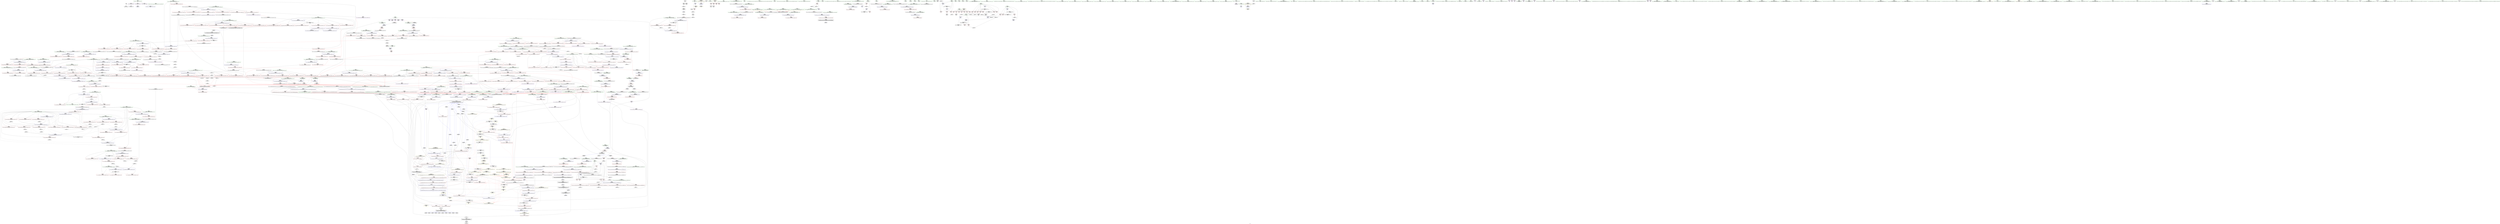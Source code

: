digraph "SVFG" {
	label="SVFG";

	Node0x56353f662d40 [shape=record,color=grey,label="{NodeID: 0\nNullPtr}"];
	Node0x56353f662d40 -> Node0x56353f6b3760[style=solid];
	Node0x56353f662d40 -> Node0x56353f6cb930[style=solid];
	Node0x56353f6b2520 [shape=record,color=red,label="{NodeID: 443\n656\<--614\n\<--__len\n_ZSt11__make_heapIPiN9__gnu_cxx5__ops15_Iter_less_iterEEvT_S4_RT0_\n|{<s0>38}}"];
	Node0x56353f6b2520:s0 -> Node0x56353f7af2a0[style=solid,color=red];
	Node0x56353f6a6700 [shape=record,color=green,label="{NodeID: 111\n529\<--530\n__first.addr\<--__first.addr_field_insensitive\n_ZSt13__heap_selectIPiN9__gnu_cxx5__ops15_Iter_less_iterEEvT_S4_S4_T0_\n}"];
	Node0x56353f6a6700 -> Node0x56353f6b1000[style=solid];
	Node0x56353f6a6700 -> Node0x56353f6b10d0[style=solid];
	Node0x56353f6a6700 -> Node0x56353f6b11a0[style=solid];
	Node0x56353f6a6700 -> Node0x56353f6cd6a0[style=solid];
	Node0x56353f7a5d60 [shape=record,color=black,label="{NodeID: 1661\n312 = PHI(392, )\n}"];
	Node0x56353f7a5d60 -> Node0x56353f6ea920[style=solid];
	Node0x56353f6c7e20 [shape=record,color=red,label="{NodeID: 554\n1082\<--1076\n\<--__a.addr\n_ZSt9iter_swapIPiS0_EvT_T0_\n|{<s0>67}}"];
	Node0x56353f6c7e20:s0 -> Node0x56353f7a9bb0[style=solid,color=red];
	Node0x56353f6aadb0 [shape=record,color=green,label="{NodeID: 222\n1349\<--1350\n__it.addr\<--__it.addr_field_insensitive\n_ZSt12__niter_baseIPiET_S1_\n}"];
	Node0x56353f6aadb0 -> Node0x56353f6ca860[style=solid];
	Node0x56353f6aadb0 -> Node0x56353f6d28b0[style=solid];
	Node0x56353f7afd00 [shape=record,color=black,label="{NodeID: 1772\n1244 = PHI(1170, 1210, )\n0th arg _ZSt25__unguarded_linear_insertIPiN9__gnu_cxx5__ops14_Val_less_iterEEvT_T0_ }"];
	Node0x56353f7afd00 -> Node0x56353f6d1bb0[style=solid];
	Node0x56353f6cd910 [shape=record,color=blue,label="{NodeID: 665\n535\<--545\n__i\<--\n_ZSt13__heap_selectIPiN9__gnu_cxx5__ops15_Iter_less_iterEEvT_S4_S4_T0_\n}"];
	Node0x56353f6cd910 -> Node0x56353f72ae70[style=dashed];
	Node0x56353f6b8a60 [shape=record,color=red,label="{NodeID: 333\n240\<--11\n\<--start\nmain\n}"];
	Node0x56353f6b8a60 -> Node0x56353f6c1e00[style=solid];
	Node0x56353f6ea320 [shape=record,color=grey,label="{NodeID: 1108\n501 = Binary(499, 500, )\n}"];
	Node0x56353f6ea320 -> Node0x56353f6ea620[style=solid];
	Node0x56353f6a2400 [shape=record,color=green,label="{NodeID: 1\n7\<--1\n__dso_handle\<--dummyObj\nGlob }"];
	Node0x56353f6b25f0 [shape=record,color=red,label="{NodeID: 444\n647\<--616\n\<--__parent\n_ZSt11__make_heapIPiN9__gnu_cxx5__ops15_Iter_less_iterEEvT_S4_RT0_\n}"];
	Node0x56353f728670 [shape=record,color=black,label="{NodeID: 1219\nMR_19V_2 = PHI(MR_19V_5, MR_19V_1, )\npts\{99 \}\n|{|<s1>21|<s2>22}}"];
	Node0x56353f728670 -> Node0x56353f721970[style=dashed];
	Node0x56353f728670:s1 -> Node0x56353f73e540[style=dashed,color=red];
	Node0x56353f728670:s2 -> Node0x56353f73c210[style=dashed,color=red];
	Node0x56353f6a67d0 [shape=record,color=green,label="{NodeID: 112\n531\<--532\n__middle.addr\<--__middle.addr_field_insensitive\n_ZSt13__heap_selectIPiN9__gnu_cxx5__ops15_Iter_less_iterEEvT_S4_S4_T0_\n}"];
	Node0x56353f6a67d0 -> Node0x56353f6b1270[style=solid];
	Node0x56353f6a67d0 -> Node0x56353f6b1340[style=solid];
	Node0x56353f6a67d0 -> Node0x56353f6b1410[style=solid];
	Node0x56353f6a67d0 -> Node0x56353f6cd770[style=solid];
	Node0x56353f7a5e60 [shape=record,color=black,label="{NodeID: 1662\n380 = PHI(479, )\n}"];
	Node0x56353f7a5e60 -> Node0x56353f6ccdb0[style=solid];
	Node0x56353f6c7ef0 [shape=record,color=red,label="{NodeID: 555\n1083\<--1078\n\<--__b.addr\n_ZSt9iter_swapIPiS0_EvT_T0_\n|{<s0>67}}"];
	Node0x56353f6c7ef0:s0 -> Node0x56353f7a9cc0[style=solid,color=red];
	Node0x56353f6aae80 [shape=record,color=green,label="{NodeID: 223\n1358\<--1359\n__first.addr\<--__first.addr_field_insensitive\n_ZNSt20__copy_move_backwardILb1ELb1ESt26random_access_iterator_tagE13__copy_move_bIiEEPT_PKS3_S6_S4_\n}"];
	Node0x56353f6aae80 -> Node0x56353f6ca930[style=solid];
	Node0x56353f6aae80 -> Node0x56353f6caa00[style=solid];
	Node0x56353f6aae80 -> Node0x56353f6d2980[style=solid];
	Node0x56353f7afe50 [shape=record,color=black,label="{NodeID: 1773\n572 = PHI(473, )\n0th arg _ZSt11__sort_heapIPiN9__gnu_cxx5__ops15_Iter_less_iterEEvT_S4_RT0_ }"];
	Node0x56353f7afe50 -> Node0x56353f6cdab0[style=solid];
	Node0x56353f6cd9e0 [shape=record,color=blue,label="{NodeID: 666\n535\<--567\n__i\<--incdec.ptr\n_ZSt13__heap_selectIPiN9__gnu_cxx5__ops15_Iter_less_iterEEvT_S4_S4_T0_\n}"];
	Node0x56353f6cd9e0 -> Node0x56353f72ae70[style=dashed];
	Node0x56353f6b8b30 [shape=record,color=red,label="{NodeID: 334\n110\<--18\n\<--stdin\nmain\n}"];
	Node0x56353f6b8b30 -> Node0x56353f6b3a30[style=solid];
	Node0x56353f6ea4a0 [shape=record,color=grey,label="{NodeID: 1109\n503 = Binary(502, 316, )\n}"];
	Node0x56353f6a2740 [shape=record,color=green,label="{NodeID: 2\n9\<--1\n\<--dummyObj\nCan only get source location for instruction, argument, global var or function.}"];
	Node0x56353f6b26c0 [shape=record,color=red,label="{NodeID: 445\n655\<--616\n\<--__parent\n_ZSt11__make_heapIPiN9__gnu_cxx5__ops15_Iter_less_iterEEvT_S4_RT0_\n|{<s0>38}}"];
	Node0x56353f6b26c0:s0 -> Node0x56353f7af150[style=solid,color=red];
	Node0x56353f728b70 [shape=record,color=black,label="{NodeID: 1220\nMR_53V_3 = PHI(MR_53V_4, MR_53V_2, )\npts\{340 \}\n}"];
	Node0x56353f728b70 -> Node0x56353f6bb300[style=dashed];
	Node0x56353f728b70 -> Node0x56353f6af530[style=dashed];
	Node0x56353f728b70 -> Node0x56353f6af600[style=dashed];
	Node0x56353f728b70 -> Node0x56353f6af6d0[style=dashed];
	Node0x56353f728b70 -> Node0x56353f6af7a0[style=dashed];
	Node0x56353f728b70 -> Node0x56353f6cce80[style=dashed];
	Node0x56353f6a68a0 [shape=record,color=green,label="{NodeID: 113\n533\<--534\n__last.addr\<--__last.addr_field_insensitive\n_ZSt13__heap_selectIPiN9__gnu_cxx5__ops15_Iter_less_iterEEvT_S4_S4_T0_\n}"];
	Node0x56353f6a68a0 -> Node0x56353f6b14e0[style=solid];
	Node0x56353f6a68a0 -> Node0x56353f6cd840[style=solid];
	Node0x56353f7a5f60 [shape=record,color=black,label="{NodeID: 1663\n903 = PHI(933, )\n}"];
	Node0x56353f7a5f60 -> Node0x56353f6ea190[style=solid];
	Node0x56353f6c7fc0 [shape=record,color=red,label="{NodeID: 556\n1099\<--1091\n\<--__a.addr\n_ZSt4swapIiENSt9enable_ifIXsr6__and_ISt6__not_ISt15__is_tuple_likeIT_EESt21is_move_constructibleIS3_ESt18is_move_assignableIS3_EEE5valueEvE4typeERS3_SC_\n|{<s0>68}}"];
	Node0x56353f6c7fc0:s0 -> Node0x56353f7aae40[style=solid,color=red];
	Node0x56353f6aaf50 [shape=record,color=green,label="{NodeID: 224\n1360\<--1361\n__last.addr\<--__last.addr_field_insensitive\n_ZNSt20__copy_move_backwardILb1ELb1ESt26random_access_iterator_tagE13__copy_move_bIiEEPT_PKS3_S6_S4_\n}"];
	Node0x56353f6aaf50 -> Node0x56353f6caad0[style=solid];
	Node0x56353f6aaf50 -> Node0x56353f6d2a50[style=solid];
	Node0x56353f7aff60 [shape=record,color=black,label="{NodeID: 1774\n573 = PHI(474, )\n1st arg _ZSt11__sort_heapIPiN9__gnu_cxx5__ops15_Iter_less_iterEEvT_S4_RT0_ }"];
	Node0x56353f7aff60 -> Node0x56353f6cdb80[style=solid];
	Node0x56353f6cdab0 [shape=record,color=blue,label="{NodeID: 667\n575\<--572\n__first.addr\<--__first\n_ZSt11__sort_heapIPiN9__gnu_cxx5__ops15_Iter_less_iterEEvT_S4_RT0_\n}"];
	Node0x56353f6cdab0 -> Node0x56353f6b18f0[style=dashed];
	Node0x56353f6cdab0 -> Node0x56353f6b19c0[style=dashed];
	Node0x56353f6b8c00 [shape=record,color=red,label="{NodeID: 335\n116\<--23\n\<--stdout\nmain\n}"];
	Node0x56353f6b8c00 -> Node0x56353f6b3b00[style=solid];
	Node0x56353f6ea620 [shape=record,color=grey,label="{NodeID: 1110\n502 = Binary(501, 311, )\n}"];
	Node0x56353f6ea620 -> Node0x56353f6ea4a0[style=solid];
	Node0x56353f6a2800 [shape=record,color=green,label="{NodeID: 3\n12\<--1\n\<--dummyObj\nCan only get source location for instruction, argument, global var or function.|{<s0>42}}"];
	Node0x56353f6a2800:s0 -> Node0x56353f7af150[style=solid,color=red];
	Node0x56353f6b2790 [shape=record,color=red,label="{NodeID: 446\n663\<--616\n\<--__parent\n_ZSt11__make_heapIPiN9__gnu_cxx5__ops15_Iter_less_iterEEvT_S4_RT0_\n}"];
	Node0x56353f6b2790 -> Node0x56353f6f4330[style=solid];
	Node0x56353f729070 [shape=record,color=black,label="{NodeID: 1221\nMR_55V_3 = PHI(MR_55V_4, MR_55V_2, )\npts\{342 \}\n}"];
	Node0x56353f729070 -> Node0x56353f6af870[style=dashed];
	Node0x56353f729070 -> Node0x56353f6af940[style=dashed];
	Node0x56353f729070 -> Node0x56353f6ccce0[style=dashed];
	Node0x56353f6a6970 [shape=record,color=green,label="{NodeID: 114\n535\<--536\n__i\<--__i_field_insensitive\n_ZSt13__heap_selectIPiN9__gnu_cxx5__ops15_Iter_less_iterEEvT_S4_S4_T0_\n}"];
	Node0x56353f6a6970 -> Node0x56353f6b15b0[style=solid];
	Node0x56353f6a6970 -> Node0x56353f6b1680[style=solid];
	Node0x56353f6a6970 -> Node0x56353f6b1750[style=solid];
	Node0x56353f6a6970 -> Node0x56353f6b1820[style=solid];
	Node0x56353f6a6970 -> Node0x56353f6cd910[style=solid];
	Node0x56353f6a6970 -> Node0x56353f6cd9e0[style=solid];
	Node0x56353f7a60a0 [shape=record,color=black,label="{NodeID: 1664\n913 = PHI(734, )\n}"];
	Node0x56353f7a60a0 -> Node0x56353f6c5c00[style=solid];
	Node0x56353f6c8090 [shape=record,color=red,label="{NodeID: 557\n1106\<--1091\n\<--__a.addr\n_ZSt4swapIiENSt9enable_ifIXsr6__and_ISt6__not_ISt15__is_tuple_likeIT_EESt21is_move_constructibleIS3_ESt18is_move_assignableIS3_EEE5valueEvE4typeERS3_SC_\n}"];
	Node0x56353f6c8090 -> Node0x56353f6d0f80[style=solid];
	Node0x56353f6ab020 [shape=record,color=green,label="{NodeID: 225\n1362\<--1363\n__result.addr\<--__result.addr_field_insensitive\n_ZNSt20__copy_move_backwardILb1ELb1ESt26random_access_iterator_tagE13__copy_move_bIiEEPT_PKS3_S6_S4_\n}"];
	Node0x56353f6ab020 -> Node0x56353f6caba0[style=solid];
	Node0x56353f6ab020 -> Node0x56353f6cac70[style=solid];
	Node0x56353f6ab020 -> Node0x56353f6d2b20[style=solid];
	Node0x56353f7b0070 [shape=record,color=black,label="{NodeID: 1775\n574 = PHI(454, )\n2nd arg _ZSt11__sort_heapIPiN9__gnu_cxx5__ops15_Iter_less_iterEEvT_S4_RT0_ }"];
	Node0x56353f7b0070 -> Node0x56353f6cdc50[style=solid];
	Node0x56353f6cdb80 [shape=record,color=blue,label="{NodeID: 668\n577\<--573\n__last.addr\<--__last\n_ZSt11__sort_heapIPiN9__gnu_cxx5__ops15_Iter_less_iterEEvT_S4_RT0_\n}"];
	Node0x56353f6cdb80 -> Node0x56353f729f70[style=dashed];
	Node0x56353f6b8cd0 [shape=record,color=red,label="{NodeID: 336\n140\<--28\n\<--stderr\nmain\n}"];
	Node0x56353f6ea7a0 [shape=record,color=grey,label="{NodeID: 1111\n630 = Binary(629, 311, )\n}"];
	Node0x56353f6ea7a0 -> Node0x56353f6f4030[style=solid];
	Node0x56353f6a28c0 [shape=record,color=green,label="{NodeID: 4\n14\<--1\n.str\<--dummyObj\nGlob }"];
	Node0x56353f6b2860 [shape=record,color=red,label="{NodeID: 447\n667\<--616\n\<--__parent\n_ZSt11__make_heapIPiN9__gnu_cxx5__ops15_Iter_less_iterEEvT_S4_RT0_\n}"];
	Node0x56353f6b2860 -> Node0x56353f6bfe80[style=solid];
	Node0x56353f729570 [shape=record,color=black,label="{NodeID: 1222\nMR_57V_2 = PHI(MR_57V_3, MR_57V_1, )\npts\{346 \}\n}"];
	Node0x56353f729570 -> Node0x56353f6ccdb0[style=dashed];
	Node0x56353f6ab460 [shape=record,color=green,label="{NodeID: 115\n543\<--544\n_ZSt11__make_heapIPiN9__gnu_cxx5__ops15_Iter_less_iterEEvT_S4_RT0_\<--_ZSt11__make_heapIPiN9__gnu_cxx5__ops15_Iter_less_iterEEvT_S4_RT0__field_insensitive\n}"];
	Node0x56353f7a61e0 [shape=record,color=black,label="{NodeID: 1665\n554 = PHI(672, )\n}"];
	Node0x56353f6c8160 [shape=record,color=red,label="{NodeID: 558\n1103\<--1093\n\<--__b.addr\n_ZSt4swapIiENSt9enable_ifIXsr6__and_ISt6__not_ISt15__is_tuple_likeIT_EESt21is_move_constructibleIS3_ESt18is_move_assignableIS3_EEE5valueEvE4typeERS3_SC_\n|{<s0>69}}"];
	Node0x56353f6c8160:s0 -> Node0x56353f7aae40[style=solid,color=red];
	Node0x56353f73ca50 [shape=record,color=yellow,style=double,label="{NodeID: 1333\n19V_1 = ENCHI(MR_19V_0)\npts\{99 \}\nFun[_ZSt22__copy_move_backward_aILb1EPiS0_ET1_T0_S2_S1_]|{<s0>90|<s1>90|<s2>90}}"];
	Node0x56353f73ca50:s0 -> Node0x56353f6cb490[style=dashed,color=red];
	Node0x56353f73ca50:s1 -> Node0x56353f6bb3d0[style=dashed,color=red];
	Node0x56353f73ca50:s2 -> Node0x56353f72a470[style=dashed,color=red];
	Node0x56353f6ab0f0 [shape=record,color=green,label="{NodeID: 226\n1364\<--1365\n_Num\<--_Num_field_insensitive\n_ZNSt20__copy_move_backwardILb1ELb1ESt26random_access_iterator_tagE13__copy_move_bIiEEPT_PKS3_S6_S4_\n}"];
	Node0x56353f6ab0f0 -> Node0x56353f6cad40[style=solid];
	Node0x56353f6ab0f0 -> Node0x56353f6cae10[style=solid];
	Node0x56353f6ab0f0 -> Node0x56353f6caee0[style=solid];
	Node0x56353f6ab0f0 -> Node0x56353f6cafb0[style=solid];
	Node0x56353f6ab0f0 -> Node0x56353f6d2bf0[style=solid];
	Node0x56353f7b0180 [shape=record,color=black,label="{NodeID: 1776\n1355 = PHI(1340, )\n0th arg _ZNSt20__copy_move_backwardILb1ELb1ESt26random_access_iterator_tagE13__copy_move_bIiEEPT_PKS3_S6_S4_ }"];
	Node0x56353f7b0180 -> Node0x56353f6d2980[style=solid];
	Node0x56353f6cdc50 [shape=record,color=blue,label="{NodeID: 669\n579\<--574\n__comp.addr\<--__comp\n_ZSt11__sort_heapIPiN9__gnu_cxx5__ops15_Iter_less_iterEEvT_S4_RT0_\n}"];
	Node0x56353f6cdc50 -> Node0x56353f6b1dd0[style=dashed];
	Node0x56353f6b8da0 [shape=record,color=red,label="{NodeID: 337\n238\<--28\n\<--stderr\nmain\n}"];
	Node0x56353f6ea920 [shape=record,color=grey,label="{NodeID: 1112\n315 = Binary(312, 316, )\n|{<s0>19}}"];
	Node0x56353f6ea920:s0 -> Node0x56353f7ae5f0[style=solid,color=red];
	Node0x56353f6a3130 [shape=record,color=green,label="{NodeID: 5\n16\<--1\n.str.3\<--dummyObj\nGlob }"];
	Node0x56353f6b2930 [shape=record,color=red,label="{NodeID: 448\n652\<--649\n\<--call\n_ZSt11__make_heapIPiN9__gnu_cxx5__ops15_Iter_less_iterEEvT_S4_RT0_\n}"];
	Node0x56353f6b2930 -> Node0x56353f6ce200[style=solid];
	Node0x56353f729a70 [shape=record,color=black,label="{NodeID: 1223\nMR_19V_2 = PHI(MR_19V_3, MR_19V_1, )\npts\{99 \}\n|{<s0>29|<s1>35|<s2>35|<s3>35}}"];
	Node0x56353f729a70:s0 -> Node0x56353f6d9c30[style=dashed,color=blue];
	Node0x56353f729a70:s1 -> Node0x56353f6b3490[style=dashed,color=red];
	Node0x56353f729a70:s2 -> Node0x56353f6c3430[style=dashed,color=red];
	Node0x56353f729a70:s3 -> Node0x56353f6cea20[style=dashed,color=red];
	Node0x56353f6ab530 [shape=record,color=green,label="{NodeID: 116\n555\<--556\n_ZNK9__gnu_cxx5__ops15_Iter_less_iterclIPiS3_EEbT_T0_\<--_ZNK9__gnu_cxx5__ops15_Iter_less_iterclIPiS3_EEbT_T0__field_insensitive\n}"];
	Node0x56353f7a62f0 [shape=record,color=black,label="{NodeID: 1666\n649 = PHI(734, )\n}"];
	Node0x56353f7a62f0 -> Node0x56353f6b2930[style=solid];
	Node0x56353f6c8230 [shape=record,color=red,label="{NodeID: 559\n1110\<--1093\n\<--__b.addr\n_ZSt4swapIiENSt9enable_ifIXsr6__and_ISt6__not_ISt15__is_tuple_likeIT_EESt21is_move_constructibleIS3_ESt18is_move_assignableIS3_EEE5valueEvE4typeERS3_SC_\n}"];
	Node0x56353f6c8230 -> Node0x56353f6d1050[style=solid];
	Node0x56353f6ab1c0 [shape=record,color=green,label="{NodeID: 227\n1389\<--1390\nllvm.memmove.p0i8.p0i8.i64\<--llvm.memmove.p0i8.p0i8.i64_field_insensitive\n}"];
	Node0x56353f7b0290 [shape=record,color=black,label="{NodeID: 1777\n1356 = PHI(1341, )\n1st arg _ZNSt20__copy_move_backwardILb1ELb1ESt26random_access_iterator_tagE13__copy_move_bIiEEPT_PKS3_S6_S4_ }"];
	Node0x56353f7b0290 -> Node0x56353f6d2a50[style=solid];
	Node0x56353f6cdd20 [shape=record,color=blue,label="{NodeID: 670\n577\<--595\n__last.addr\<--incdec.ptr\n_ZSt11__sort_heapIPiN9__gnu_cxx5__ops15_Iter_less_iterEEvT_S4_RT0_\n}"];
	Node0x56353f6cdd20 -> Node0x56353f6b1c30[style=dashed];
	Node0x56353f6cdd20 -> Node0x56353f6b1d00[style=dashed];
	Node0x56353f6cdd20 -> Node0x56353f729f70[style=dashed];
	Node0x56353f6b8e70 [shape=record,color=red,label="{NodeID: 338\n126\<--90\n\<--TST\nmain\n}"];
	Node0x56353f6b8e70 -> Node0x56353f6c1b00[style=solid];
	Node0x56353f6b8e70 -> Node0x56353f6f53b0[style=solid];
	Node0x56353f6eaaa0 [shape=record,color=grey,label="{NodeID: 1113\n629 = Binary(627, 628, )\n}"];
	Node0x56353f6eaaa0 -> Node0x56353f6ea7a0[style=solid];
	Node0x56353f6a31c0 [shape=record,color=green,label="{NodeID: 6\n18\<--1\nstdin\<--dummyObj\nGlob }"];
	Node0x56353f6b2a00 [shape=record,color=red,label="{NodeID: 449\n658\<--657\n\<--call5\n_ZSt11__make_heapIPiN9__gnu_cxx5__ops15_Iter_less_iterEEvT_S4_RT0_\n|{<s0>38}}"];
	Node0x56353f6b2a00:s0 -> Node0x56353f7af3f0[style=solid,color=red];
	Node0x56353f729f70 [shape=record,color=black,label="{NodeID: 1224\nMR_94V_3 = PHI(MR_94V_4, MR_94V_2, )\npts\{578 \}\n}"];
	Node0x56353f729f70 -> Node0x56353f6b1a90[style=dashed];
	Node0x56353f729f70 -> Node0x56353f6b1b60[style=dashed];
	Node0x56353f729f70 -> Node0x56353f6cdd20[style=dashed];
	Node0x56353f6ab630 [shape=record,color=green,label="{NodeID: 117\n562\<--563\n_ZSt10__pop_heapIPiN9__gnu_cxx5__ops15_Iter_less_iterEEvT_S4_S4_RT0_\<--_ZSt10__pop_heapIPiN9__gnu_cxx5__ops15_Iter_less_iterEEvT_S4_S4_RT0__field_insensitive\n}"];
	Node0x56353f7a6460 [shape=record,color=black,label="{NodeID: 1667\n657 = PHI(734, )\n}"];
	Node0x56353f7a6460 -> Node0x56353f6b2a00[style=solid];
	Node0x56353f6c8300 [shape=record,color=red,label="{NodeID: 560\n1101\<--1100\n\<--call\n_ZSt4swapIiENSt9enable_ifIXsr6__and_ISt6__not_ISt15__is_tuple_likeIT_EESt21is_move_constructibleIS3_ESt18is_move_assignableIS3_EEE5valueEvE4typeERS3_SC_\n}"];
	Node0x56353f6c8300 -> Node0x56353f6d0eb0[style=solid];
	Node0x56353f6ab2c0 [shape=record,color=green,label="{NodeID: 228\n1406\<--1407\nthis.addr\<--this.addr_field_insensitive\n_ZNK9__gnu_cxx5__ops14_Val_less_iterclIiPiEEbRT_T0_\n}"];
	Node0x56353f6ab2c0 -> Node0x56353f6cb080[style=solid];
	Node0x56353f6ab2c0 -> Node0x56353f6bb4a0[style=solid];
	Node0x56353f7b03a0 [shape=record,color=black,label="{NodeID: 1778\n1357 = PHI(1342, )\n2nd arg _ZNSt20__copy_move_backwardILb1ELb1ESt26random_access_iterator_tagE13__copy_move_bIiEEPT_PKS3_S6_S4_ }"];
	Node0x56353f7b03a0 -> Node0x56353f6d2b20[style=solid];
	Node0x56353f6cddf0 [shape=record,color=blue,label="{NodeID: 671\n608\<--605\n__first.addr\<--__first\n_ZSt11__make_heapIPiN9__gnu_cxx5__ops15_Iter_less_iterEEvT_S4_RT0_\n}"];
	Node0x56353f6cddf0 -> Node0x56353f6b1ea0[style=dashed];
	Node0x56353f6cddf0 -> Node0x56353f6b1f70[style=dashed];
	Node0x56353f6cddf0 -> Node0x56353f6b2040[style=dashed];
	Node0x56353f6cddf0 -> Node0x56353f6b2110[style=dashed];
	Node0x56353f6b8f40 [shape=record,color=red,label="{NodeID: 339\n132\<--92\n\<--tst\nmain\n}"];
	Node0x56353f6b8f40 -> Node0x56353f6c1680[style=solid];
	Node0x56353f6eac20 [shape=record,color=grey,label="{NodeID: 1114\n309 = Binary(307, 308, )\n}"];
	Node0x56353f6eac20 -> Node0x56353f6eada0[style=solid];
	Node0x56353f6a3250 [shape=record,color=green,label="{NodeID: 7\n19\<--1\n.str.4\<--dummyObj\nGlob }"];
	Node0x56353f6b2ad0 [shape=record,color=red,label="{NodeID: 450\n685\<--676\nthis1\<--this.addr\n_ZNK9__gnu_cxx5__ops15_Iter_less_iterclIPiS3_EEbT_T0_\n}"];
	Node0x56353f72a470 [shape=record,color=black,label="{NodeID: 1225\nMR_19V_3 = PHI(MR_19V_2, MR_19V_1, )\npts\{99 \}\n|{<s0>90}}"];
	Node0x56353f72a470:s0 -> Node0x56353f730310[style=dashed,color=blue];
	Node0x56353f6ab730 [shape=record,color=green,label="{NodeID: 118\n575\<--576\n__first.addr\<--__first.addr_field_insensitive\n_ZSt11__sort_heapIPiN9__gnu_cxx5__ops15_Iter_less_iterEEvT_S4_RT0_\n}"];
	Node0x56353f6ab730 -> Node0x56353f6b18f0[style=solid];
	Node0x56353f6ab730 -> Node0x56353f6b19c0[style=solid];
	Node0x56353f6ab730 -> Node0x56353f6cdab0[style=solid];
	Node0x56353f7a65a0 [shape=record,color=black,label="{NodeID: 1668\n714 = PHI(734, )\n}"];
	Node0x56353f7a65a0 -> Node0x56353f6b3490[style=solid];
	Node0x56353f6c83d0 [shape=record,color=red,label="{NodeID: 561\n1105\<--1104\n\<--call1\n_ZSt4swapIiENSt9enable_ifIXsr6__and_ISt6__not_ISt15__is_tuple_likeIT_EESt21is_move_constructibleIS3_ESt18is_move_assignableIS3_EEE5valueEvE4typeERS3_SC_\n}"];
	Node0x56353f6c83d0 -> Node0x56353f6d0f80[style=solid];
	Node0x56353f6ab390 [shape=record,color=green,label="{NodeID: 229\n1408\<--1409\n__val.addr\<--__val.addr_field_insensitive\n_ZNK9__gnu_cxx5__ops14_Val_less_iterclIiPiEEbRT_T0_\n}"];
	Node0x56353f6ab390 -> Node0x56353f6cb150[style=solid];
	Node0x56353f6ab390 -> Node0x56353f6bb570[style=solid];
	Node0x56353f7b04b0 [shape=record,color=black,label="{NodeID: 1779\n859 = PHI(760, )\n0th arg _ZN9__gnu_cxx5__ops14_Iter_less_valC2ENS0_15_Iter_less_iterE }"];
	Node0x56353f7b04b0 -> Node0x56353f6cf720[style=solid];
	Node0x56353f6cdec0 [shape=record,color=blue,label="{NodeID: 672\n610\<--606\n__last.addr\<--__last\n_ZSt11__make_heapIPiN9__gnu_cxx5__ops15_Iter_less_iterEEvT_S4_RT0_\n}"];
	Node0x56353f6cdec0 -> Node0x56353f6b21e0[style=dashed];
	Node0x56353f6cdec0 -> Node0x56353f6b22b0[style=dashed];
	Node0x56353f6b9010 [shape=record,color=red,label="{NodeID: 340\n141\<--92\n\<--tst\nmain\n}"];
	Node0x56353f6eada0 [shape=record,color=grey,label="{NodeID: 1115\n310 = Binary(309, 311, )\n|{<s0>18}}"];
	Node0x56353f6eada0:s0 -> Node0x56353f7ac950[style=solid,color=red];
	Node0x56353f6a32e0 [shape=record,color=green,label="{NodeID: 8\n21\<--1\n.str.5\<--dummyObj\nGlob }"];
	Node0x56353f6b2ba0 [shape=record,color=red,label="{NodeID: 451\n686\<--678\n\<--__it1.addr\n_ZNK9__gnu_cxx5__ops15_Iter_less_iterclIPiS3_EEbT_T0_\n}"];
	Node0x56353f6b2ba0 -> Node0x56353f6b2d40[style=solid];
	Node0x56353f72a970 [shape=record,color=black,label="{NodeID: 1226\nMR_19V_3 = PHI(MR_19V_5, MR_19V_2, )\npts\{99 \}\n|{|<s1>28|<s2>33|<s3>34|<s4>34|<s5>34}}"];
	Node0x56353f72a970 -> Node0x56353f72a970[style=dashed];
	Node0x56353f72a970:s1 -> Node0x56353f6d9ad0[style=dashed,color=blue];
	Node0x56353f72a970:s2 -> Node0x56353f73b320[style=dashed,color=red];
	Node0x56353f72a970:s3 -> Node0x56353f6b3490[style=dashed,color=red];
	Node0x56353f72a970:s4 -> Node0x56353f6c3430[style=dashed,color=red];
	Node0x56353f72a970:s5 -> Node0x56353f6cea20[style=dashed,color=red];
	Node0x56353f6ab800 [shape=record,color=green,label="{NodeID: 119\n577\<--578\n__last.addr\<--__last.addr_field_insensitive\n_ZSt11__sort_heapIPiN9__gnu_cxx5__ops15_Iter_less_iterEEvT_S4_RT0_\n}"];
	Node0x56353f6ab800 -> Node0x56353f6b1a90[style=solid];
	Node0x56353f6ab800 -> Node0x56353f6b1b60[style=solid];
	Node0x56353f6ab800 -> Node0x56353f6b1c30[style=solid];
	Node0x56353f6ab800 -> Node0x56353f6b1d00[style=solid];
	Node0x56353f6ab800 -> Node0x56353f6cdb80[style=solid];
	Node0x56353f6ab800 -> Node0x56353f6cdd20[style=solid];
	Node0x56353f7a66e0 [shape=record,color=black,label="{NodeID: 1669\n718 = PHI(734, )\n}"];
	Node0x56353f7a66e0 -> Node0x56353f6c3430[style=solid];
	Node0x56353f6c84a0 [shape=record,color=red,label="{NodeID: 562\n1109\<--1108\n\<--call2\n_ZSt4swapIiENSt9enable_ifIXsr6__and_ISt6__not_ISt15__is_tuple_likeIT_EESt21is_move_constructibleIS3_ESt18is_move_assignableIS3_EEE5valueEvE4typeERS3_SC_\n}"];
	Node0x56353f6c84a0 -> Node0x56353f6d1050[style=solid];
	Node0x56353f6b3590 [shape=record,color=green,label="{NodeID: 230\n1410\<--1411\n__it.addr\<--__it.addr_field_insensitive\n_ZNK9__gnu_cxx5__ops14_Val_less_iterclIiPiEEbRT_T0_\n}"];
	Node0x56353f6b3590 -> Node0x56353f6cb220[style=solid];
	Node0x56353f6b3590 -> Node0x56353f6bb640[style=solid];
	Node0x56353f7b05c0 [shape=record,color=black,label="{NodeID: 1780\n408 = PHI(320, )\n0th arg _ZSt22__final_insertion_sortIPiN9__gnu_cxx5__ops15_Iter_less_iterEEvT_S4_T0_ }"];
	Node0x56353f7b05c0 -> Node0x56353f6cd020[style=solid];
	Node0x56353f6cdf90 [shape=record,color=blue,label="{NodeID: 673\n612\<--607\n__comp.addr\<--__comp\n_ZSt11__make_heapIPiN9__gnu_cxx5__ops15_Iter_less_iterEEvT_S4_RT0_\n}"];
	Node0x56353f6cdf90 -> Node0x56353f6b2380[style=dashed];
	Node0x56353f6b90e0 [shape=record,color=red,label="{NodeID: 341\n202\<--94\n\<--s\nmain\n}"];
	Node0x56353f6b90e0 -> Node0x56353f6f4930[style=solid];
	Node0x56353f6eaf20 [shape=record,color=grey,label="{NodeID: 1116\n639 = Binary(638, 311, )\n}"];
	Node0x56353f6eaf20 -> Node0x56353f6ce060[style=solid];
	Node0x56353f6a33a0 [shape=record,color=green,label="{NodeID: 9\n23\<--1\nstdout\<--dummyObj\nGlob }"];
	Node0x56353f6b2c70 [shape=record,color=red,label="{NodeID: 452\n688\<--680\n\<--__it2.addr\n_ZNK9__gnu_cxx5__ops15_Iter_less_iterclIPiS3_EEbT_T0_\n}"];
	Node0x56353f6b2c70 -> Node0x56353f6b2e10[style=solid];
	Node0x56353f72ae70 [shape=record,color=black,label="{NodeID: 1227\nMR_89V_3 = PHI(MR_89V_4, MR_89V_2, )\npts\{536 \}\n}"];
	Node0x56353f72ae70 -> Node0x56353f6b15b0[style=dashed];
	Node0x56353f72ae70 -> Node0x56353f6b1680[style=dashed];
	Node0x56353f72ae70 -> Node0x56353f6b1750[style=dashed];
	Node0x56353f72ae70 -> Node0x56353f6b1820[style=dashed];
	Node0x56353f72ae70 -> Node0x56353f6cd9e0[style=dashed];
	Node0x56353f6ab8d0 [shape=record,color=green,label="{NodeID: 120\n579\<--580\n__comp.addr\<--__comp.addr_field_insensitive\n_ZSt11__sort_heapIPiN9__gnu_cxx5__ops15_Iter_less_iterEEvT_S4_RT0_\n}"];
	Node0x56353f6ab8d0 -> Node0x56353f6b1dd0[style=solid];
	Node0x56353f6ab8d0 -> Node0x56353f6cdc50[style=solid];
	Node0x56353f7a6820 [shape=record,color=black,label="{NodeID: 1670\n729 = PHI(734, )\n}"];
	Node0x56353f7a6820 -> Node0x56353f6c3500[style=solid];
	Node0x56353f6c8570 [shape=record,color=red,label="{NodeID: 563\n1137\<--1121\n\<--__first.addr\n_ZSt16__insertion_sortIPiN9__gnu_cxx5__ops15_Iter_less_iterEEvT_S4_T0_\n}"];
	Node0x56353f6c8570 -> Node0x56353f6f56b0[style=solid];
	Node0x56353f6b3660 [shape=record,color=green,label="{NodeID: 231\n39\<--1422\n_GLOBAL__sub_I_Anton.Lunyov_0_0.cpp\<--_GLOBAL__sub_I_Anton.Lunyov_0_0.cpp_field_insensitive\n}"];
	Node0x56353f6b3660 -> Node0x56353f6cb830[style=solid];
	Node0x56353f7b06d0 [shape=record,color=black,label="{NodeID: 1781\n409 = PHI(321, )\n1st arg _ZSt22__final_insertion_sortIPiN9__gnu_cxx5__ops15_Iter_less_iterEEvT_S4_T0_ }"];
	Node0x56353f7b06d0 -> Node0x56353f6cd0f0[style=solid];
	Node0x56353f6ce060 [shape=record,color=blue,label="{NodeID: 674\n614\<--639\n__len\<--sub.ptr.div4\n_ZSt11__make_heapIPiN9__gnu_cxx5__ops15_Iter_less_iterEEvT_S4_RT0_\n}"];
	Node0x56353f6ce060 -> Node0x56353f6b2450[style=dashed];
	Node0x56353f6ce060 -> Node0x56353f6b2520[style=dashed];
	Node0x56353f6ce060 -> Node0x56353f733190[style=dashed];
	Node0x56353f6b91b0 [shape=record,color=red,label="{NodeID: 342\n213\<--94\n\<--s\nmain\n}"];
	Node0x56353f6b91b0 -> Node0x56353f6c2580[style=solid];
	Node0x56353f6eb0a0 [shape=record,color=grey,label="{NodeID: 1117\n1394 = Binary(12, 1393, )\n}"];
	Node0x56353f6a34a0 [shape=record,color=green,label="{NodeID: 10\n24\<--1\n.str.6\<--dummyObj\nGlob }"];
	Node0x56353f6b2d40 [shape=record,color=red,label="{NodeID: 453\n687\<--686\n\<--\n_ZNK9__gnu_cxx5__ops15_Iter_less_iterclIPiS3_EEbT_T0_\n}"];
	Node0x56353f6b2d40 -> Node0x56353f6f5e30[style=solid];
	Node0x56353f72b370 [shape=record,color=black,label="{NodeID: 1228\nMR_19V_2 = PHI(MR_19V_3, MR_19V_1, )\npts\{99 \}\n|{|<s4>50}}"];
	Node0x56353f72b370 -> Node0x56353f6c5c00[style=dashed];
	Node0x56353f72b370 -> Node0x56353f6c5cd0[style=dashed];
	Node0x56353f72b370 -> Node0x56353f6cfcd0[style=dashed];
	Node0x56353f72b370 -> Node0x56353f6cff40[style=dashed];
	Node0x56353f72b370:s4 -> Node0x56353f73ae90[style=dashed,color=red];
	Node0x56353f6ab9a0 [shape=record,color=green,label="{NodeID: 121\n608\<--609\n__first.addr\<--__first.addr_field_insensitive\n_ZSt11__make_heapIPiN9__gnu_cxx5__ops15_Iter_less_iterEEvT_S4_RT0_\n}"];
	Node0x56353f6ab9a0 -> Node0x56353f6b1ea0[style=solid];
	Node0x56353f6ab9a0 -> Node0x56353f6b1f70[style=solid];
	Node0x56353f6ab9a0 -> Node0x56353f6b2040[style=solid];
	Node0x56353f6ab9a0 -> Node0x56353f6b2110[style=solid];
	Node0x56353f6ab9a0 -> Node0x56353f6cddf0[style=solid];
	Node0x56353f7a6960 [shape=record,color=black,label="{NodeID: 1671\n790 = PHI(672, )\n}"];
	Node0x56353f6c8640 [shape=record,color=red,label="{NodeID: 564\n1142\<--1121\n\<--__first.addr\n_ZSt16__insertion_sortIPiN9__gnu_cxx5__ops15_Iter_less_iterEEvT_S4_T0_\n}"];
	Node0x56353f6c8640 -> Node0x56353f6b76e0[style=solid];
	Node0x56353f6b3760 [shape=record,color=black,label="{NodeID: 232\n2\<--3\ndummyVal\<--dummyVal\n}"];
	Node0x56353f6ce130 [shape=record,color=blue,label="{NodeID: 675\n616\<--643\n__parent\<--div\n_ZSt11__make_heapIPiN9__gnu_cxx5__ops15_Iter_less_iterEEvT_S4_RT0_\n}"];
	Node0x56353f6ce130 -> Node0x56353f6b25f0[style=dashed];
	Node0x56353f6ce130 -> Node0x56353f6b26c0[style=dashed];
	Node0x56353f6ce130 -> Node0x56353f6b2790[style=dashed];
	Node0x56353f6ce130 -> Node0x56353f6b2860[style=dashed];
	Node0x56353f6ce130 -> Node0x56353f6ce2d0[style=dashed];
	Node0x56353f6ce130 -> Node0x56353f733690[style=dashed];
	Node0x56353f6b9280 [shape=record,color=red,label="{NodeID: 343\n220\<--94\n\<--s\nmain\n}"];
	Node0x56353f6b9280 -> Node0x56353f6f5b30[style=solid];
	Node0x56353f6eb220 [shape=record,color=grey,label="{NodeID: 1118\n638 = Binary(636, 637, )\n}"];
	Node0x56353f6eb220 -> Node0x56353f6eaf20[style=solid];
	Node0x56353f6a35a0 [shape=record,color=green,label="{NodeID: 11\n26\<--1\n.str.7\<--dummyObj\nGlob }"];
	Node0x56353f6b2e10 [shape=record,color=red,label="{NodeID: 454\n689\<--688\n\<--\n_ZNK9__gnu_cxx5__ops15_Iter_less_iterclIPiS3_EEbT_T0_\n}"];
	Node0x56353f6b2e10 -> Node0x56353f6f5e30[style=solid];
	Node0x56353f72b870 [shape=record,color=black,label="{NodeID: 1229\nMR_155V_3 = PHI(MR_155V_4, MR_155V_2, )\npts\{876 \}\n}"];
	Node0x56353f72b870 -> Node0x56353f6c54b0[style=dashed];
	Node0x56353f72b870 -> Node0x56353f6c5580[style=dashed];
	Node0x56353f72b870 -> Node0x56353f6c5720[style=dashed];
	Node0x56353f72b870 -> Node0x56353f6cfda0[style=dashed];
	Node0x56353f6aba70 [shape=record,color=green,label="{NodeID: 122\n610\<--611\n__last.addr\<--__last.addr_field_insensitive\n_ZSt11__make_heapIPiN9__gnu_cxx5__ops15_Iter_less_iterEEvT_S4_RT0_\n}"];
	Node0x56353f6aba70 -> Node0x56353f6b21e0[style=solid];
	Node0x56353f6aba70 -> Node0x56353f6b22b0[style=solid];
	Node0x56353f6aba70 -> Node0x56353f6cdec0[style=solid];
	Node0x56353f7a6a70 [shape=record,color=black,label="{NodeID: 1672\n799 = PHI(734, )\n}"];
	Node0x56353f7a6a70 -> Node0x56353f6c4c90[style=solid];
	Node0x56353f6c8710 [shape=record,color=red,label="{NodeID: 565\n1151\<--1121\n\<--__first.addr\n_ZSt16__insertion_sortIPiN9__gnu_cxx5__ops15_Iter_less_iterEEvT_S4_T0_\n|{<s0>71}}"];
	Node0x56353f6c8710:s0 -> Node0x56353f7ac600[style=solid,color=red];
	Node0x56353f6b3860 [shape=record,color=black,label="{NodeID: 233\n50\<--51\n\<--_ZNSt8ios_base4InitD1Ev\nCan only get source location for instruction, argument, global var or function.}"];
	Node0x56353f6ce200 [shape=record,color=blue,label="{NodeID: 676\n618\<--652\n__value\<--\n_ZSt11__make_heapIPiN9__gnu_cxx5__ops15_Iter_less_iterEEvT_S4_RT0_\n}"];
	Node0x56353f6ce200 -> Node0x56353f6b2930[style=dashed];
	Node0x56353f6ce200 -> Node0x56353f6b2a00[style=dashed];
	Node0x56353f6ce200 -> Node0x56353f6ce200[style=dashed];
	Node0x56353f6ce200 -> Node0x56353f733b90[style=dashed];
	Node0x56353f6b9350 [shape=record,color=red,label="{NodeID: 344\n227\<--94\n\<--s\nmain\n}"];
	Node0x56353f6b9350 -> Node0x56353f6c2100[style=solid];
	Node0x56353f6bf400 [shape=record,color=grey,label="{NodeID: 1119\n1387 = Binary(311, 1386, )\n}"];
	Node0x56353f6a36a0 [shape=record,color=green,label="{NodeID: 12\n28\<--1\nstderr\<--dummyObj\nGlob }"];
	Node0x56353f6b2ee0 [shape=record,color=red,label="{NodeID: 455\n717\<--697\n\<--__first.addr\n_ZSt10__pop_heapIPiN9__gnu_cxx5__ops15_Iter_less_iterEEvT_S4_S4_RT0_\n|{<s0>40}}"];
	Node0x56353f6b2ee0:s0 -> Node0x56353f7aae40[style=solid,color=red];
	Node0x56353f72bd70 [shape=record,color=black,label="{NodeID: 1230\nMR_163V_3 = PHI(MR_163V_4, MR_163V_2, )\npts\{884 \}\n}"];
	Node0x56353f72bd70 -> Node0x56353f6c5990[style=dashed];
	Node0x56353f72bd70 -> Node0x56353f6c5a60[style=dashed];
	Node0x56353f72bd70 -> Node0x56353f6c5b30[style=dashed];
	Node0x56353f72bd70 -> Node0x56353f6cfe70[style=dashed];
	Node0x56353f6abb40 [shape=record,color=green,label="{NodeID: 123\n612\<--613\n__comp.addr\<--__comp.addr_field_insensitive\n_ZSt11__make_heapIPiN9__gnu_cxx5__ops15_Iter_less_iterEEvT_S4_RT0_\n}"];
	Node0x56353f6abb40 -> Node0x56353f6b2380[style=solid];
	Node0x56353f6abb40 -> Node0x56353f6cdf90[style=solid];
	Node0x56353f7a6be0 [shape=record,color=black,label="{NodeID: 1673\n826 = PHI(734, )\n}"];
	Node0x56353f7a6be0 -> Node0x56353f6c4d60[style=solid];
	Node0x56353f6c87e0 [shape=record,color=red,label="{NodeID: 566\n1158\<--1121\n\<--__first.addr\n_ZSt16__insertion_sortIPiN9__gnu_cxx5__ops15_Iter_less_iterEEvT_S4_T0_\n|{<s0>73}}"];
	Node0x56353f6c87e0:s0 -> Node0x56353f7aa3e0[style=solid,color=red];
	Node0x56353f6b3960 [shape=record,color=black,label="{NodeID: 234\n87\<--109\nmain_ret\<--\nmain\n}"];
	Node0x56353f6ce2d0 [shape=record,color=blue,label="{NodeID: 677\n616\<--668\n__parent\<--dec\n_ZSt11__make_heapIPiN9__gnu_cxx5__ops15_Iter_less_iterEEvT_S4_RT0_\n}"];
	Node0x56353f6ce2d0 -> Node0x56353f6b25f0[style=dashed];
	Node0x56353f6ce2d0 -> Node0x56353f6b26c0[style=dashed];
	Node0x56353f6ce2d0 -> Node0x56353f6b2790[style=dashed];
	Node0x56353f6ce2d0 -> Node0x56353f6b2860[style=dashed];
	Node0x56353f6ce2d0 -> Node0x56353f6ce2d0[style=dashed];
	Node0x56353f6ce2d0 -> Node0x56353f733690[style=dashed];
	Node0x56353f6b9420 [shape=record,color=red,label="{NodeID: 345\n229\<--94\n\<--s\nmain\n}"];
	Node0x56353f6b9420 -> Node0x56353f6c2280[style=solid];
	Node0x56353f6bf580 [shape=record,color=grey,label="{NodeID: 1120\n162 = Binary(161, 134, )\n}"];
	Node0x56353f6bf580 -> Node0x56353f6cbfe0[style=solid];
	Node0x56353f6a37a0 [shape=record,color=green,label="{NodeID: 13\n29\<--1\n.str.8\<--dummyObj\nGlob }"];
	Node0x56353f6b2fb0 [shape=record,color=red,label="{NodeID: 456\n722\<--697\n\<--__first.addr\n_ZSt10__pop_heapIPiN9__gnu_cxx5__ops15_Iter_less_iterEEvT_S4_S4_RT0_\n|{<s0>42}}"];
	Node0x56353f6b2fb0:s0 -> Node0x56353f7af000[style=solid,color=red];
	Node0x56353f72c270 [shape=record,color=black,label="{NodeID: 1231\nMR_185V_4 = PHI(MR_185V_5, MR_185V_3, )\npts\{1030 \}\n}"];
	Node0x56353f72c270 -> Node0x56353f6c7390[style=dashed];
	Node0x56353f72c270 -> Node0x56353f6c7460[style=dashed];
	Node0x56353f72c270 -> Node0x56353f6c7530[style=dashed];
	Node0x56353f72c270 -> Node0x56353f6c7600[style=dashed];
	Node0x56353f72c270 -> Node0x56353f6c76d0[style=dashed];
	Node0x56353f72c270 -> Node0x56353f6c77a0[style=dashed];
	Node0x56353f72c270 -> Node0x56353f6d0830[style=dashed];
	Node0x56353f72c270 -> Node0x56353f6d0aa0[style=dashed];
	Node0x56353f6abc10 [shape=record,color=green,label="{NodeID: 124\n614\<--615\n__len\<--__len_field_insensitive\n_ZSt11__make_heapIPiN9__gnu_cxx5__ops15_Iter_less_iterEEvT_S4_RT0_\n}"];
	Node0x56353f6abc10 -> Node0x56353f6b2450[style=solid];
	Node0x56353f6abc10 -> Node0x56353f6b2520[style=solid];
	Node0x56353f6abc10 -> Node0x56353f6ce060[style=solid];
	Node0x56353f7a6d20 [shape=record,color=black,label="{NodeID: 1674\n836 = PHI(851, )\n}"];
	Node0x56353f6c88b0 [shape=record,color=red,label="{NodeID: 567\n1167\<--1121\n\<--__first.addr\n_ZSt16__insertion_sortIPiN9__gnu_cxx5__ops15_Iter_less_iterEEvT_S4_T0_\n}"];
	Node0x56353f6c88b0 -> Node0x56353f6d1460[style=solid];
	Node0x56353f6b3a30 [shape=record,color=black,label="{NodeID: 235\n113\<--110\ncall\<--\nmain\n}"];
	Node0x56353f6ce3a0 [shape=record,color=blue,label="{NodeID: 678\n676\<--673\nthis.addr\<--this\n_ZNK9__gnu_cxx5__ops15_Iter_less_iterclIPiS3_EEbT_T0_\n}"];
	Node0x56353f6ce3a0 -> Node0x56353f6b2ad0[style=dashed];
	Node0x56353f6b94f0 [shape=record,color=red,label="{NodeID: 346\n151\<--96\n\<--n\nmain\n}"];
	Node0x56353f6b94f0 -> Node0x56353f6f5530[style=solid];
	Node0x56353f6bf700 [shape=record,color=grey,label="{NodeID: 1121\n1381 = Binary(12, 1380, )\n}"];
	Node0x56353f6a38a0 [shape=record,color=green,label="{NodeID: 14\n31\<--1\n.str.9\<--dummyObj\nGlob }"];
	Node0x56353f6b3080 [shape=record,color=red,label="{NodeID: 457\n724\<--697\n\<--__first.addr\n_ZSt10__pop_heapIPiN9__gnu_cxx5__ops15_Iter_less_iterEEvT_S4_S4_RT0_\n}"];
	Node0x56353f6b3080 -> Node0x56353f6b5020[style=solid];
	Node0x56353f6abce0 [shape=record,color=green,label="{NodeID: 125\n616\<--617\n__parent\<--__parent_field_insensitive\n_ZSt11__make_heapIPiN9__gnu_cxx5__ops15_Iter_less_iterEEvT_S4_RT0_\n}"];
	Node0x56353f6abce0 -> Node0x56353f6b25f0[style=solid];
	Node0x56353f6abce0 -> Node0x56353f6b26c0[style=solid];
	Node0x56353f6abce0 -> Node0x56353f6b2790[style=solid];
	Node0x56353f6abce0 -> Node0x56353f6b2860[style=solid];
	Node0x56353f6abce0 -> Node0x56353f6ce130[style=solid];
	Node0x56353f6abce0 -> Node0x56353f6ce2d0[style=solid];
	Node0x56353f7a6e30 [shape=record,color=black,label="{NodeID: 1675\n845 = PHI(734, )\n}"];
	Node0x56353f7a6e30 -> Node0x56353f6c4e30[style=solid];
	Node0x56353f6c8980 [shape=record,color=red,label="{NodeID: 568\n1138\<--1123\n\<--__last.addr\n_ZSt16__insertion_sortIPiN9__gnu_cxx5__ops15_Iter_less_iterEEvT_S4_T0_\n}"];
	Node0x56353f6c8980 -> Node0x56353f6f56b0[style=solid];
	Node0x56353f6b3b00 [shape=record,color=black,label="{NodeID: 236\n119\<--116\ncall1\<--\nmain\n}"];
	Node0x56353f6ce470 [shape=record,color=blue,label="{NodeID: 679\n678\<--674\n__it1.addr\<--__it1\n_ZNK9__gnu_cxx5__ops15_Iter_less_iterclIPiS3_EEbT_T0_\n}"];
	Node0x56353f6ce470 -> Node0x56353f6b2ba0[style=dashed];
	Node0x56353f6b95c0 [shape=record,color=red,label="{NodeID: 347\n167\<--96\n\<--n\nmain\n}"];
	Node0x56353f6b95c0 -> Node0x56353f6b3ca0[style=solid];
	Node0x56353f6bf880 [shape=record,color=grey,label="{NodeID: 1122\n643 = Binary(642, 316, )\n}"];
	Node0x56353f6bf880 -> Node0x56353f6ce130[style=solid];
	Node0x56353f6a39a0 [shape=record,color=green,label="{NodeID: 15\n33\<--1\n.str.10\<--dummyObj\nGlob }"];
	Node0x56353f6b3150 [shape=record,color=red,label="{NodeID: 458\n723\<--699\n\<--__last.addr\n_ZSt10__pop_heapIPiN9__gnu_cxx5__ops15_Iter_less_iterEEvT_S4_S4_RT0_\n}"];
	Node0x56353f6b3150 -> Node0x56353f6b4f50[style=solid];
	Node0x56353f72cc70 [shape=record,color=black,label="{NodeID: 1233\nMR_13V_3 = PHI(MR_13V_4, MR_13V_2, )\npts\{93 \}\n}"];
	Node0x56353f72cc70 -> Node0x56353f6b8f40[style=dashed];
	Node0x56353f72cc70 -> Node0x56353f6cbe40[style=dashed];
	Node0x56353f6abdb0 [shape=record,color=green,label="{NodeID: 126\n618\<--619\n__value\<--__value_field_insensitive\n_ZSt11__make_heapIPiN9__gnu_cxx5__ops15_Iter_less_iterEEvT_S4_RT0_\n|{|<s1>37}}"];
	Node0x56353f6abdb0 -> Node0x56353f6ce200[style=solid];
	Node0x56353f6abdb0:s1 -> Node0x56353f7aae40[style=solid,color=red];
	Node0x56353f7a6fa0 [shape=record,color=black,label="{NodeID: 1676\n926 = PHI(734, )\n}"];
	Node0x56353f7a6fa0 -> Node0x56353f6c5cd0[style=solid];
	Node0x56353f6c8a50 [shape=record,color=red,label="{NodeID: 569\n1147\<--1123\n\<--__last.addr\n_ZSt16__insertion_sortIPiN9__gnu_cxx5__ops15_Iter_less_iterEEvT_S4_T0_\n}"];
	Node0x56353f6c8a50 -> Node0x56353f6f6430[style=solid];
	Node0x56353f6b3bd0 [shape=record,color=black,label="{NodeID: 237\n156\<--155\nidx.ext\<--\nmain\n}"];
	Node0x56353f6ce540 [shape=record,color=blue,label="{NodeID: 680\n680\<--675\n__it2.addr\<--__it2\n_ZNK9__gnu_cxx5__ops15_Iter_less_iterclIPiS3_EEbT_T0_\n}"];
	Node0x56353f6ce540 -> Node0x56353f6b2c70[style=dashed];
	Node0x56353f6b9690 [shape=record,color=red,label="{NodeID: 348\n173\<--96\n\<--n\nmain\n}"];
	Node0x56353f6b9690 -> Node0x56353f6cc0b0[style=solid];
	Node0x56353f6bfa00 [shape=record,color=grey,label="{NodeID: 1123\n642 = Binary(641, 316, )\n}"];
	Node0x56353f6bfa00 -> Node0x56353f6bf880[style=solid];
	Node0x56353f6a3aa0 [shape=record,color=green,label="{NodeID: 16\n35\<--1\n.str.11\<--dummyObj\nGlob }"];
	Node0x56353f6b3220 [shape=record,color=red,label="{NodeID: 459\n713\<--701\n\<--__result.addr\n_ZSt10__pop_heapIPiN9__gnu_cxx5__ops15_Iter_less_iterEEvT_S4_S4_RT0_\n|{<s0>39}}"];
	Node0x56353f6b3220:s0 -> Node0x56353f7aae40[style=solid,color=red];
	Node0x56353f72d170 [shape=record,color=black,label="{NodeID: 1234\nMR_15V_2 = PHI(MR_15V_3, MR_15V_1, )\npts\{95 \}\n}"];
	Node0x56353f72d170 -> Node0x56353f6b90e0[style=dashed];
	Node0x56353f72d170 -> Node0x56353f6b91b0[style=dashed];
	Node0x56353f72d170 -> Node0x56353f6b9280[style=dashed];
	Node0x56353f72d170 -> Node0x56353f6b9350[style=dashed];
	Node0x56353f72d170 -> Node0x56353f6b9420[style=dashed];
	Node0x56353f72d170 -> Node0x56353f6cc3f0[style=dashed];
	Node0x56353f72d170 -> Node0x56353f6cc660[style=dashed];
	Node0x56353f72d170 -> Node0x56353f72d170[style=dashed];
	Node0x56353f6abe80 [shape=record,color=green,label="{NodeID: 127\n620\<--621\nagg.tmp\<--agg.tmp_field_insensitive\n_ZSt11__make_heapIPiN9__gnu_cxx5__ops15_Iter_less_iterEEvT_S4_RT0_\n}"];
	Node0x56353f7a70e0 [shape=record,color=black,label="{NodeID: 1677\n974 = PHI(672, )\n}"];
	Node0x56353f6c8b20 [shape=record,color=red,label="{NodeID: 570\n1146\<--1125\n\<--__i\n_ZSt16__insertion_sortIPiN9__gnu_cxx5__ops15_Iter_less_iterEEvT_S4_T0_\n}"];
	Node0x56353f6c8b20 -> Node0x56353f6f6430[style=solid];
	Node0x56353f73d530 [shape=record,color=yellow,style=double,label="{NodeID: 1345\n111V_1 = ENCHI(MR_111V_0)\npts\{706 755 880 1096 1128 1250 \}\nFun[_ZSt11__make_heapIPiN9__gnu_cxx5__ops15_Iter_less_iterEEvT_S4_RT0_]}"];
	Node0x56353f73d530 -> Node0x56353f6b2930[style=dashed];
	Node0x56353f73d530 -> Node0x56353f6b2a00[style=dashed];
	Node0x56353f6b3ca0 [shape=record,color=black,label="{NodeID: 238\n168\<--167\nidx.ext12\<--\nmain\n}"];
	Node0x56353f6ce610 [shape=record,color=blue,label="{NodeID: 681\n697\<--693\n__first.addr\<--__first\n_ZSt10__pop_heapIPiN9__gnu_cxx5__ops15_Iter_less_iterEEvT_S4_S4_RT0_\n}"];
	Node0x56353f6ce610 -> Node0x56353f6b2ee0[style=dashed];
	Node0x56353f6ce610 -> Node0x56353f6b2fb0[style=dashed];
	Node0x56353f6ce610 -> Node0x56353f6b3080[style=dashed];
	Node0x56353f6b9760 [shape=record,color=red,label="{NodeID: 349\n179\<--96\n\<--n\nmain\n}"];
	Node0x56353f6b9760 -> Node0x56353f6f4f30[style=solid];
	Node0x56353f6bfb80 [shape=record,color=grey,label="{NodeID: 1124\n1374 = Binary(1373, 311, )\n}"];
	Node0x56353f6bfb80 -> Node0x56353f6d2bf0[style=solid];
	Node0x56353f6a3ba0 [shape=record,color=green,label="{NodeID: 17\n38\<--1\n\<--dummyObj\nCan only get source location for instruction, argument, global var or function.}"];
	Node0x56353f6b32f0 [shape=record,color=red,label="{NodeID: 460\n720\<--701\n\<--__result.addr\n_ZSt10__pop_heapIPiN9__gnu_cxx5__ops15_Iter_less_iterEEvT_S4_S4_RT0_\n}"];
	Node0x56353f6b32f0 -> Node0x56353f6cea20[style=solid];
	Node0x56353f72d670 [shape=record,color=black,label="{NodeID: 1235\nMR_19V_2 = PHI(MR_19V_3, MR_19V_1, )\npts\{99 \}\n|{<s0>12}}"];
	Node0x56353f72d670:s0 -> Node0x56353f73dde0[style=dashed,color=red];
	Node0x56353f6abf50 [shape=record,color=green,label="{NodeID: 128\n650\<--651\n_ZSt4moveIRiEONSt16remove_referenceIT_E4typeEOS2_\<--_ZSt4moveIRiEONSt16remove_referenceIT_E4typeEOS2__field_insensitive\n}"];
	Node0x56353f7a71f0 [shape=record,color=black,label="{NodeID: 1678\n978 = PHI(672, )\n}"];
	Node0x56353f6c8bf0 [shape=record,color=red,label="{NodeID: 571\n1150\<--1125\n\<--__i\n_ZSt16__insertion_sortIPiN9__gnu_cxx5__ops15_Iter_less_iterEEvT_S4_T0_\n|{<s0>71}}"];
	Node0x56353f6c8bf0:s0 -> Node0x56353f7ac2b0[style=solid,color=red];
	Node0x56353f6b3d70 [shape=record,color=black,label="{NodeID: 239\n204\<--203\nidxprom\<--\nmain\n}"];
	Node0x56353f6ce6e0 [shape=record,color=blue,label="{NodeID: 682\n699\<--694\n__last.addr\<--__last\n_ZSt10__pop_heapIPiN9__gnu_cxx5__ops15_Iter_less_iterEEvT_S4_S4_RT0_\n}"];
	Node0x56353f6ce6e0 -> Node0x56353f6b3150[style=dashed];
	Node0x56353f6b9830 [shape=record,color=red,label="{NodeID: 350\n183\<--96\n\<--n\nmain\n}"];
	Node0x56353f6b9830 -> Node0x56353f6c0f00[style=solid];
	Node0x56353f6bfd00 [shape=record,color=grey,label="{NodeID: 1125\n1373 = Binary(1371, 1372, )\n}"];
	Node0x56353f6bfd00 -> Node0x56353f6bfb80[style=solid];
	Node0x56353f6a3ca0 [shape=record,color=green,label="{NodeID: 18\n71\<--1\n\<--dummyObj\nCan only get source location for instruction, argument, global var or function.}"];
	Node0x56353f6b33c0 [shape=record,color=red,label="{NodeID: 461\n731\<--703\n\<--__comp.addr\n_ZSt10__pop_heapIPiN9__gnu_cxx5__ops15_Iter_less_iterEEvT_S4_S4_RT0_\n}"];
	Node0x56353f72db70 [shape=record,color=black,label="{NodeID: 1236\nMR_21V_2 = PHI(MR_21V_4, MR_21V_1, )\npts\{101 \}\n}"];
	Node0x56353f72db70 -> Node0x56353f6cbf10[style=dashed];
	Node0x56353f6ac050 [shape=record,color=green,label="{NodeID: 129\n661\<--662\n_ZSt13__adjust_heapIPiliN9__gnu_cxx5__ops15_Iter_less_iterEEvT_T0_S5_T1_T2_\<--_ZSt13__adjust_heapIPiliN9__gnu_cxx5__ops15_Iter_less_iterEEvT_T0_S5_T1_T2__field_insensitive\n}"];
	Node0x56353f7a7300 [shape=record,color=black,label="{NodeID: 1679\n988 = PHI(672, )\n}"];
	Node0x56353f6c8cc0 [shape=record,color=red,label="{NodeID: 572\n1154\<--1125\n\<--__i\n_ZSt16__insertion_sortIPiN9__gnu_cxx5__ops15_Iter_less_iterEEvT_S4_T0_\n|{<s0>72}}"];
	Node0x56353f6c8cc0:s0 -> Node0x56353f7aae40[style=solid,color=red];
	Node0x56353f6b3e40 [shape=record,color=black,label="{NodeID: 240\n210\<--209\nidxprom26\<--\nmain\n}"];
	Node0x56353f6ce7b0 [shape=record,color=blue,label="{NodeID: 683\n701\<--695\n__result.addr\<--__result\n_ZSt10__pop_heapIPiN9__gnu_cxx5__ops15_Iter_less_iterEEvT_S4_S4_RT0_\n}"];
	Node0x56353f6ce7b0 -> Node0x56353f6b3220[style=dashed];
	Node0x56353f6ce7b0 -> Node0x56353f6b32f0[style=dashed];
	Node0x56353f6b9900 [shape=record,color=red,label="{NodeID: 351\n190\<--96\n\<--n\nmain\n}"];
	Node0x56353f6b9900 -> Node0x56353f6c0a80[style=solid];
	Node0x56353f6bfe80 [shape=record,color=grey,label="{NodeID: 1126\n668 = Binary(667, 376, )\n}"];
	Node0x56353f6bfe80 -> Node0x56353f6ce2d0[style=solid];
	Node0x56353f6a3da0 [shape=record,color=green,label="{NodeID: 19\n109\<--1\n\<--dummyObj\nCan only get source location for instruction, argument, global var or function.}"];
	Node0x56353f6b3490 [shape=record,color=red,label="{NodeID: 462\n715\<--714\n\<--call\n_ZSt10__pop_heapIPiN9__gnu_cxx5__ops15_Iter_less_iterEEvT_S4_S4_RT0_\n}"];
	Node0x56353f6b3490 -> Node0x56353f6ce950[style=solid];
	Node0x56353f72e070 [shape=record,color=black,label="{NodeID: 1237\nMR_23V_2 = PHI(MR_23V_7, MR_23V_1, )\npts\{103 \}\n}"];
	Node0x56353f72e070 -> Node0x56353f6cc0b0[style=dashed];
	Node0x56353f6ac150 [shape=record,color=green,label="{NodeID: 130\n676\<--677\nthis.addr\<--this.addr_field_insensitive\n_ZNK9__gnu_cxx5__ops15_Iter_less_iterclIPiS3_EEbT_T0_\n}"];
	Node0x56353f6ac150 -> Node0x56353f6b2ad0[style=solid];
	Node0x56353f6ac150 -> Node0x56353f6ce3a0[style=solid];
	Node0x56353f7a7410 [shape=record,color=black,label="{NodeID: 1680\n1002 = PHI(672, )\n}"];
	Node0x56353f6c8d90 [shape=record,color=red,label="{NodeID: 573\n1159\<--1125\n\<--__i\n_ZSt16__insertion_sortIPiN9__gnu_cxx5__ops15_Iter_less_iterEEvT_S4_T0_\n|{<s0>73}}"];
	Node0x56353f6c8d90:s0 -> Node0x56353f7aa520[style=solid,color=red];
	Node0x56353f6b3f10 [shape=record,color=black,label="{NodeID: 241\n242\<--241\nconv\<--sub41\nmain\n}"];
	Node0x56353f6b3f10 -> Node0x56353f6c1f80[style=solid];
	Node0x56353f6ce880 [shape=record,color=blue,label="{NodeID: 684\n703\<--696\n__comp.addr\<--__comp\n_ZSt10__pop_heapIPiN9__gnu_cxx5__ops15_Iter_less_iterEEvT_S4_S4_RT0_\n}"];
	Node0x56353f6ce880 -> Node0x56353f6b33c0[style=dashed];
	Node0x56353f6b99d0 [shape=record,color=red,label="{NodeID: 352\n198\<--96\n\<--n\nmain\n}"];
	Node0x56353f6b99d0 -> Node0x56353f6f4c30[style=solid];
	Node0x56353f6c0000 [shape=record,color=grey,label="{NodeID: 1127\n819 = Binary(818, 592, )\n}"];
	Node0x56353f6c0000 -> Node0x56353f6c0180[style=solid];
	Node0x56353f6a3ea0 [shape=record,color=green,label="{NodeID: 20\n128\<--1\n\<--dummyObj\nCan only get source location for instruction, argument, global var or function.}"];
	Node0x56353f6c3430 [shape=record,color=red,label="{NodeID: 463\n719\<--718\n\<--call1\n_ZSt10__pop_heapIPiN9__gnu_cxx5__ops15_Iter_less_iterEEvT_S4_S4_RT0_\n}"];
	Node0x56353f6c3430 -> Node0x56353f6cea20[style=solid];
	Node0x56353f72e570 [shape=record,color=black,label="{NodeID: 1238\nMR_25V_2 = PHI(MR_25V_4, MR_25V_1, )\npts\{105 \}\n}"];
	Node0x56353f72e570 -> Node0x56353f6cc180[style=dashed];
	Node0x56353f6ac220 [shape=record,color=green,label="{NodeID: 131\n678\<--679\n__it1.addr\<--__it1.addr_field_insensitive\n_ZNK9__gnu_cxx5__ops15_Iter_less_iterclIPiS3_EEbT_T0_\n}"];
	Node0x56353f6ac220 -> Node0x56353f6b2ba0[style=solid];
	Node0x56353f6ac220 -> Node0x56353f6ce470[style=solid];
	Node0x56353f7a7550 [shape=record,color=black,label="{NodeID: 1681\n1010 = PHI(672, )\n}"];
	Node0x56353f6c8e60 [shape=record,color=red,label="{NodeID: 574\n1160\<--1125\n\<--__i\n_ZSt16__insertion_sortIPiN9__gnu_cxx5__ops15_Iter_less_iterEEvT_S4_T0_\n}"];
	Node0x56353f6c8e60 -> Node0x56353f6b77b0[style=solid];
	Node0x56353f6b3fe0 [shape=record,color=black,label="{NodeID: 242\n307\<--305\nsub.ptr.lhs.cast\<--\n_ZSt6__sortIPiN9__gnu_cxx5__ops15_Iter_less_iterEEvT_S4_T0_\n}"];
	Node0x56353f6b3fe0 -> Node0x56353f6eac20[style=solid];
	Node0x56353f6ce950 [shape=record,color=blue,label="{NodeID: 685\n705\<--715\n__value\<--\n_ZSt10__pop_heapIPiN9__gnu_cxx5__ops15_Iter_less_iterEEvT_S4_S4_RT0_\n}"];
	Node0x56353f6ce950 -> Node0x56353f6c3430[style=dashed];
	Node0x56353f6ce950 -> Node0x56353f6c3500[style=dashed];
	Node0x56353f6b9aa0 [shape=record,color=red,label="{NodeID: 353\n150\<--100\n\<--i\nmain\n}"];
	Node0x56353f6b9aa0 -> Node0x56353f6f5530[style=solid];
	Node0x56353f6c0180 [shape=record,color=grey,label="{NodeID: 1128\n820 = Binary(316, 819, )\n}"];
	Node0x56353f6c0180 -> Node0x56353f6cf3e0[style=solid];
	Node0x56353f6a3fa0 [shape=record,color=green,label="{NodeID: 21\n134\<--1\n\<--dummyObj\nCan only get source location for instruction, argument, global var or function.}"];
	Node0x56353f6c3500 [shape=record,color=red,label="{NodeID: 464\n730\<--729\n\<--call2\n_ZSt10__pop_heapIPiN9__gnu_cxx5__ops15_Iter_less_iterEEvT_S4_S4_RT0_\n|{<s0>42}}"];
	Node0x56353f6c3500:s0 -> Node0x56353f7af3f0[style=solid,color=red];
	Node0x56353f72ea70 [shape=record,color=black,label="{NodeID: 1239\nMR_27V_2 = PHI(MR_27V_4, MR_27V_1, )\npts\{107 \}\n}"];
	Node0x56353f72ea70 -> Node0x56353f6cc250[style=dashed];
	Node0x56353f6ac2f0 [shape=record,color=green,label="{NodeID: 132\n680\<--681\n__it2.addr\<--__it2.addr_field_insensitive\n_ZNK9__gnu_cxx5__ops15_Iter_less_iterclIPiS3_EEbT_T0_\n}"];
	Node0x56353f6ac2f0 -> Node0x56353f6b2c70[style=solid];
	Node0x56353f6ac2f0 -> Node0x56353f6ce540[style=solid];
	Node0x56353f7a7690 [shape=record,color=black,label="{NodeID: 1682\n1042 = PHI(672, )\n}"];
	Node0x56353f6c8f30 [shape=record,color=red,label="{NodeID: 575\n1170\<--1125\n\<--__i\n_ZSt16__insertion_sortIPiN9__gnu_cxx5__ops15_Iter_less_iterEEvT_S4_T0_\n|{<s0>76}}"];
	Node0x56353f6c8f30:s0 -> Node0x56353f7afd00[style=solid,color=red];
	Node0x56353f6b40b0 [shape=record,color=black,label="{NodeID: 243\n308\<--306\nsub.ptr.rhs.cast\<--\n_ZSt6__sortIPiN9__gnu_cxx5__ops15_Iter_less_iterEEvT_S4_T0_\n}"];
	Node0x56353f6b40b0 -> Node0x56353f6eac20[style=solid];
	Node0x56353f6cea20 [shape=record,color=blue,label="{NodeID: 686\n720\<--719\n\<--\n_ZSt10__pop_heapIPiN9__gnu_cxx5__ops15_Iter_less_iterEEvT_S4_S4_RT0_\n|{|<s1>42}}"];
	Node0x56353f6cea20 -> Node0x56353f6c3500[style=dashed];
	Node0x56353f6cea20:s1 -> Node0x56353f725970[style=dashed,color=red];
	Node0x56353f6b9b70 [shape=record,color=red,label="{NodeID: 354\n155\<--100\n\<--i\nmain\n}"];
	Node0x56353f6b9b70 -> Node0x56353f6b3bd0[style=solid];
	Node0x56353f6c0300 [shape=record,color=grey,label="{NodeID: 1129\n814 = Binary(813, 316, )\n}"];
	Node0x56353f6c0300 -> Node0x56353f6c0480[style=solid];
	Node0x56353f6a40a0 [shape=record,color=green,label="{NodeID: 22\n244\<--1\n\<--dummyObj\nCan only get source location for instruction, argument, global var or function.}"];
	Node0x56353f6c35d0 [shape=record,color=red,label="{NodeID: 465\n739\<--736\n\<--__t.addr\n_ZSt4moveIRiEONSt16remove_referenceIT_E4typeEOS2_\n}"];
	Node0x56353f6c35d0 -> Node0x56353f6b50f0[style=solid];
	Node0x56353f72ef70 [shape=record,color=black,label="{NodeID: 1240\nMR_19V_4 = PHI(MR_19V_5, MR_19V_3, )\npts\{99 \}\n|{<s0>20}}"];
	Node0x56353f72ef70:s0 -> Node0x56353f734f90[style=dashed,color=blue];
	Node0x56353f6ac3c0 [shape=record,color=green,label="{NodeID: 133\n697\<--698\n__first.addr\<--__first.addr_field_insensitive\n_ZSt10__pop_heapIPiN9__gnu_cxx5__ops15_Iter_less_iterEEvT_S4_S4_RT0_\n}"];
	Node0x56353f6ac3c0 -> Node0x56353f6b2ee0[style=solid];
	Node0x56353f6ac3c0 -> Node0x56353f6b2fb0[style=solid];
	Node0x56353f6ac3c0 -> Node0x56353f6b3080[style=solid];
	Node0x56353f6ac3c0 -> Node0x56353f6ce610[style=solid];
	Node0x56353f7a77d0 [shape=record,color=black,label="{NodeID: 1683\n1054 = PHI(672, )\n}"];
	Node0x56353f6c9000 [shape=record,color=red,label="{NodeID: 576\n1179\<--1125\n\<--__i\n_ZSt16__insertion_sortIPiN9__gnu_cxx5__ops15_Iter_less_iterEEvT_S4_T0_\n}"];
	Node0x56353f6c9000 -> Node0x56353f6b7880[style=solid];
	Node0x56353f73db30 [shape=record,color=yellow,style=double,label="{NodeID: 1351\n214V_1 = ENCHI(MR_214V_0)\npts\{619 706 755 880 1096 1250 \}\nFun[_ZSt16__insertion_sortIPiN9__gnu_cxx5__ops15_Iter_less_iterEEvT_S4_T0_]}"];
	Node0x56353f73db30 -> Node0x56353f6c90d0[style=dashed];
	Node0x56353f73db30 -> Node0x56353f6c91a0[style=dashed];
	Node0x56353f6b4180 [shape=record,color=black,label="{NodeID: 244\n357\<--355\nsub.ptr.lhs.cast\<--\n_ZSt16__introsort_loopIPilN9__gnu_cxx5__ops15_Iter_less_iterEEvT_S4_T0_T1_\n}"];
	Node0x56353f6b4180 -> Node0x56353f6c1800[style=solid];
	Node0x56353f6ceaf0 [shape=record,color=blue,label="{NodeID: 687\n736\<--735\n__t.addr\<--__t\n_ZSt4moveIRiEONSt16remove_referenceIT_E4typeEOS2_\n}"];
	Node0x56353f6ceaf0 -> Node0x56353f6c35d0[style=dashed];
	Node0x56353f6b9c40 [shape=record,color=red,label="{NodeID: 355\n161\<--100\n\<--i\nmain\n}"];
	Node0x56353f6b9c40 -> Node0x56353f6bf580[style=solid];
	Node0x56353f6c0480 [shape=record,color=grey,label="{NodeID: 1130\n815 = Binary(814, 316, )\n}"];
	Node0x56353f6c0480 -> Node0x56353f6f44b0[style=solid];
	Node0x56353f6a41a0 [shape=record,color=green,label="{NodeID: 23\n311\<--1\n\<--dummyObj\nCan only get source location for instruction, argument, global var or function.}"];
	Node0x56353f6c36a0 [shape=record,color=red,label="{NodeID: 466\n783\<--748\n\<--__first.addr\n_ZSt13__adjust_heapIPiliN9__gnu_cxx5__ops15_Iter_less_iterEEvT_T0_S5_T1_T2_\n}"];
	Node0x56353f6c36a0 -> Node0x56353f6b80a0[style=solid];
	Node0x56353f6ac490 [shape=record,color=green,label="{NodeID: 134\n699\<--700\n__last.addr\<--__last.addr_field_insensitive\n_ZSt10__pop_heapIPiN9__gnu_cxx5__ops15_Iter_less_iterEEvT_S4_S4_RT0_\n}"];
	Node0x56353f6ac490 -> Node0x56353f6b3150[style=solid];
	Node0x56353f6ac490 -> Node0x56353f6ce6e0[style=solid];
	Node0x56353f7a7910 [shape=record,color=black,label="{NodeID: 1684\n1100 = PHI(734, )\n}"];
	Node0x56353f7a7910 -> Node0x56353f6c8300[style=solid];
	Node0x56353f6c90d0 [shape=record,color=red,label="{NodeID: 577\n1156\<--1155\n\<--call3\n_ZSt16__insertion_sortIPiN9__gnu_cxx5__ops15_Iter_less_iterEEvT_S4_T0_\n}"];
	Node0x56353f6c90d0 -> Node0x56353f6d1390[style=solid];
	Node0x56353f6b4250 [shape=record,color=black,label="{NodeID: 245\n358\<--356\nsub.ptr.rhs.cast\<--\n_ZSt16__introsort_loopIPilN9__gnu_cxx5__ops15_Iter_less_iterEEvT_S4_T0_T1_\n}"];
	Node0x56353f6b4250 -> Node0x56353f6c1800[style=solid];
	Node0x56353f6cebc0 [shape=record,color=blue,label="{NodeID: 688\n748\<--742\n__first.addr\<--__first\n_ZSt13__adjust_heapIPiliN9__gnu_cxx5__ops15_Iter_less_iterEEvT_T0_S5_T1_T2_\n}"];
	Node0x56353f6cebc0 -> Node0x56353f6c36a0[style=dashed];
	Node0x56353f6cebc0 -> Node0x56353f6c3770[style=dashed];
	Node0x56353f6cebc0 -> Node0x56353f6c3840[style=dashed];
	Node0x56353f6cebc0 -> Node0x56353f6c3910[style=dashed];
	Node0x56353f6cebc0 -> Node0x56353f6c39e0[style=dashed];
	Node0x56353f6cebc0 -> Node0x56353f6c3ab0[style=dashed];
	Node0x56353f6cebc0 -> Node0x56353f6c3b80[style=dashed];
	Node0x56353f6b9d10 [shape=record,color=red,label="{NodeID: 356\n182\<--102\n\<--ans\nmain\n}"];
	Node0x56353f6b9d10 -> Node0x56353f6f5cb0[style=solid];
	Node0x56353f6c0600 [shape=record,color=grey,label="{NodeID: 1131\n809 = Binary(808, 592, )\n}"];
	Node0x56353f6c0600 -> Node0x56353f6f4630[style=solid];
	Node0x56353f6a42a0 [shape=record,color=green,label="{NodeID: 24\n316\<--1\n\<--dummyObj\nCan only get source location for instruction, argument, global var or function.}"];
	Node0x56353f6c3770 [shape=record,color=red,label="{NodeID: 467\n786\<--748\n\<--__first.addr\n_ZSt13__adjust_heapIPiliN9__gnu_cxx5__ops15_Iter_less_iterEEvT_T0_S5_T1_T2_\n}"];
	Node0x56353f6c3770 -> Node0x56353f6b8170[style=solid];
	Node0x56353f720a70 [shape=record,color=black,label="{NodeID: 1242\nMR_19V_2 = PHI(MR_19V_1, MR_19V_3, )\npts\{99 \}\n|{<s0>31|<s1>64|<s2>65|<s3>66}}"];
	Node0x56353f720a70:s0 -> Node0x56353f6d8d10[style=dashed,color=blue];
	Node0x56353f720a70:s1 -> Node0x56353f73b320[style=dashed,color=red];
	Node0x56353f720a70:s2 -> Node0x56353f73b320[style=dashed,color=red];
	Node0x56353f720a70:s3 -> Node0x56353f73fa90[style=dashed,color=red];
	Node0x56353f6ac560 [shape=record,color=green,label="{NodeID: 135\n701\<--702\n__result.addr\<--__result.addr_field_insensitive\n_ZSt10__pop_heapIPiN9__gnu_cxx5__ops15_Iter_less_iterEEvT_S4_S4_RT0_\n}"];
	Node0x56353f6ac560 -> Node0x56353f6b3220[style=solid];
	Node0x56353f6ac560 -> Node0x56353f6b32f0[style=solid];
	Node0x56353f6ac560 -> Node0x56353f6ce7b0[style=solid];
	Node0x56353f7a7ae0 [shape=record,color=black,label="{NodeID: 1685\n1104 = PHI(734, )\n}"];
	Node0x56353f7a7ae0 -> Node0x56353f6c83d0[style=solid];
	Node0x56353f6c91a0 [shape=record,color=red,label="{NodeID: 578\n1166\<--1165\n\<--call6\n_ZSt16__insertion_sortIPiN9__gnu_cxx5__ops15_Iter_less_iterEEvT_S4_T0_\n}"];
	Node0x56353f6c91a0 -> Node0x56353f6d1460[style=solid];
	Node0x56353f73dde0 [shape=record,color=yellow,style=double,label="{NodeID: 1353\n19V_1 = ENCHI(MR_19V_0)\npts\{99 \}\nFun[_ZSt4sortIPiEvT_S1_]|{<s0>17}}"];
	Node0x56353f73dde0:s0 -> Node0x56353f73bca0[style=dashed,color=red];
	Node0x56353f6b4320 [shape=record,color=black,label="{NodeID: 246\n402\<--398\ncast\<--\n_ZSt4__lgl\n}"];
	Node0x56353f6cec90 [shape=record,color=blue,label="{NodeID: 689\n750\<--743\n__holeIndex.addr\<--__holeIndex\n_ZSt13__adjust_heapIPiliN9__gnu_cxx5__ops15_Iter_less_iterEEvT_T0_S5_T1_T2_\n}"];
	Node0x56353f6cec90 -> Node0x56353f6c3c50[style=dashed];
	Node0x56353f6cec90 -> Node0x56353f6c3d20[style=dashed];
	Node0x56353f6cec90 -> Node0x56353f6c3df0[style=dashed];
	Node0x56353f6cec90 -> Node0x56353f6c3ec0[style=dashed];
	Node0x56353f6cec90 -> Node0x56353f6cf310[style=dashed];
	Node0x56353f6cec90 -> Node0x56353f6cf580[style=dashed];
	Node0x56353f6cec90 -> Node0x56353f737790[style=dashed];
	Node0x56353f6b9de0 [shape=record,color=red,label="{NodeID: 357\n234\<--102\n\<--ans\nmain\n}"];
	Node0x56353f6c0780 [shape=record,color=grey,label="{NodeID: 1132\n776 = Binary(775, 316, )\n}"];
	Node0x56353f6c0780 -> Node0x56353f6f47b0[style=solid];
	Node0x56353f6a43a0 [shape=record,color=green,label="{NodeID: 25\n362\<--1\n\<--dummyObj\nCan only get source location for instruction, argument, global var or function.}"];
	Node0x56353f6c3840 [shape=record,color=red,label="{NodeID: 468\n796\<--748\n\<--__first.addr\n_ZSt13__adjust_heapIPiliN9__gnu_cxx5__ops15_Iter_less_iterEEvT_T0_S5_T1_T2_\n}"];
	Node0x56353f6c3840 -> Node0x56353f6b8240[style=solid];
	Node0x56353f6ac630 [shape=record,color=green,label="{NodeID: 136\n703\<--704\n__comp.addr\<--__comp.addr_field_insensitive\n_ZSt10__pop_heapIPiN9__gnu_cxx5__ops15_Iter_less_iterEEvT_S4_S4_RT0_\n}"];
	Node0x56353f6ac630 -> Node0x56353f6b33c0[style=solid];
	Node0x56353f6ac630 -> Node0x56353f6ce880[style=solid];
	Node0x56353f7a7c20 [shape=record,color=black,label="{NodeID: 1686\n1108 = PHI(734, )\n}"];
	Node0x56353f7a7c20 -> Node0x56353f6c84a0[style=solid];
	Node0x56353f6c9270 [shape=record,color=red,label="{NodeID: 579\n1203\<--1189\n\<--__first.addr\n_ZSt26__unguarded_insertion_sortIPiN9__gnu_cxx5__ops15_Iter_less_iterEEvT_S4_T0_\n}"];
	Node0x56353f6c9270 -> Node0x56353f6d17a0[style=solid];
	Node0x56353f6b43f0 [shape=record,color=black,label="{NodeID: 247\n403\<--398\nconv\<--\n_ZSt4__lgl\n}"];
	Node0x56353f6b43f0 -> Node0x56353f6c3300[style=solid];
	Node0x56353f6ced60 [shape=record,color=blue,label="{NodeID: 690\n752\<--744\n__len.addr\<--__len\n_ZSt13__adjust_heapIPiliN9__gnu_cxx5__ops15_Iter_less_iterEEvT_T0_S5_T1_T2_\n}"];
	Node0x56353f6ced60 -> Node0x56353f6c4060[style=dashed];
	Node0x56353f6ced60 -> Node0x56353f6c4130[style=dashed];
	Node0x56353f6ced60 -> Node0x56353f6c4200[style=dashed];
	Node0x56353f6b9eb0 [shape=record,color=red,label="{NodeID: 358\n186\<--104\n\<--cnt\nmain\n}"];
	Node0x56353f6b9eb0 -> Node0x56353f6c2a00[style=solid];
	Node0x56353f6c0900 [shape=record,color=grey,label="{NodeID: 1133\n781 = Binary(316, 780, )\n}"];
	Node0x56353f6c0900 -> Node0x56353f6cf0a0[style=solid];
	Node0x56353f6a44a0 [shape=record,color=green,label="{NodeID: 26\n376\<--1\n\<--dummyObj\nCan only get source location for instruction, argument, global var or function.}"];
	Node0x56353f6c3910 [shape=record,color=red,label="{NodeID: 469\n801\<--748\n\<--__first.addr\n_ZSt13__adjust_heapIPiliN9__gnu_cxx5__ops15_Iter_less_iterEEvT_T0_S5_T1_T2_\n}"];
	Node0x56353f6c3910 -> Node0x56353f6b8310[style=solid];
	Node0x56353f6ac700 [shape=record,color=green,label="{NodeID: 137\n705\<--706\n__value\<--__value_field_insensitive\n_ZSt10__pop_heapIPiN9__gnu_cxx5__ops15_Iter_less_iterEEvT_S4_S4_RT0_\n|{|<s1>41}}"];
	Node0x56353f6ac700 -> Node0x56353f6ce950[style=solid];
	Node0x56353f6ac700:s1 -> Node0x56353f7aae40[style=solid,color=red];
	Node0x56353f7a7d60 [shape=record,color=black,label="{NodeID: 1687\n1152 = PHI(672, )\n}"];
	Node0x56353f6c9340 [shape=record,color=red,label="{NodeID: 580\n1207\<--1191\n\<--__last.addr\n_ZSt26__unguarded_insertion_sortIPiN9__gnu_cxx5__ops15_Iter_less_iterEEvT_S4_T0_\n}"];
	Node0x56353f6c9340 -> Node0x56353f6f59b0[style=solid];
	Node0x56353f6b44c0 [shape=record,color=black,label="{NodeID: 248\n392\<--404\n_ZSt4__lgl_ret\<--sub\n_ZSt4__lgl\n|{<s0>18}}"];
	Node0x56353f6b44c0:s0 -> Node0x56353f7a5d60[style=solid,color=blue];
	Node0x56353f6cee30 [shape=record,color=blue,label="{NodeID: 691\n754\<--745\n__value.addr\<--__value\n_ZSt13__adjust_heapIPiliN9__gnu_cxx5__ops15_Iter_less_iterEEvT_T0_S5_T1_T2_\n}"];
	Node0x56353f6cee30 -> Node0x56353f6c4c90[style=dashed];
	Node0x56353f6cee30 -> Node0x56353f6c4d60[style=dashed];
	Node0x56353f6cee30 -> Node0x56353f6c4e30[style=dashed];
	Node0x56353f6b9f80 [shape=record,color=red,label="{NodeID: 359\n193\<--104\n\<--cnt\nmain\n}"];
	Node0x56353f6b9f80 -> Node0x56353f6c0c00[style=solid];
	Node0x56353f6c0a80 [shape=record,color=grey,label="{NodeID: 1134\n192 = Binary(190, 191, )\n}"];
	Node0x56353f6c0a80 -> Node0x56353f6c0c00[style=solid];
	Node0x56353f6a45a0 [shape=record,color=green,label="{NodeID: 27\n399\<--1\n\<--dummyObj\nCan only get source location for instruction, argument, global var or function.}"];
	Node0x56353f6c39e0 [shape=record,color=red,label="{NodeID: 470\n822\<--748\n\<--__first.addr\n_ZSt13__adjust_heapIPiliN9__gnu_cxx5__ops15_Iter_less_iterEEvT_T0_S5_T1_T2_\n}"];
	Node0x56353f6c39e0 -> Node0x56353f6b83e0[style=solid];
	Node0x56353f721970 [shape=record,color=black,label="{NodeID: 1245\nMR_19V_6 = PHI(MR_19V_3, MR_19V_2, )\npts\{99 \}\n|{<s0>19|<s1>23}}"];
	Node0x56353f721970:s0 -> Node0x56353f6d8bb0[style=dashed,color=blue];
	Node0x56353f721970:s1 -> Node0x56353f728670[style=dashed,color=blue];
	Node0x56353f6ac7d0 [shape=record,color=green,label="{NodeID: 138\n707\<--708\nagg.tmp\<--agg.tmp_field_insensitive\n_ZSt10__pop_heapIPiN9__gnu_cxx5__ops15_Iter_less_iterEEvT_S4_S4_RT0_\n}"];
	Node0x56353f7a7e70 [shape=record,color=black,label="{NodeID: 1688\n1155 = PHI(734, )\n}"];
	Node0x56353f7a7e70 -> Node0x56353f6c90d0[style=solid];
	Node0x56353f6c9410 [shape=record,color=red,label="{NodeID: 581\n1206\<--1193\n\<--__i\n_ZSt26__unguarded_insertion_sortIPiN9__gnu_cxx5__ops15_Iter_less_iterEEvT_S4_T0_\n}"];
	Node0x56353f6c9410 -> Node0x56353f6f59b0[style=solid];
	Node0x56353f6b4590 [shape=record,color=black,label="{NodeID: 249\n426\<--424\nsub.ptr.lhs.cast\<--\n_ZSt22__final_insertion_sortIPiN9__gnu_cxx5__ops15_Iter_less_iterEEvT_S4_T0_\n}"];
	Node0x56353f6b4590 -> Node0x56353f6f3730[style=solid];
	Node0x56353f6cef00 [shape=record,color=blue,label="{NodeID: 692\n756\<--768\n__topIndex\<--\n_ZSt13__adjust_heapIPiliN9__gnu_cxx5__ops15_Iter_less_iterEEvT_T0_S5_T1_T2_\n}"];
	Node0x56353f6cef00 -> Node0x56353f6c42d0[style=dashed];
	Node0x56353f6ba050 [shape=record,color=red,label="{NodeID: 360\n224\<--104\n\<--cnt\nmain\n}"];
	Node0x56353f6ba050 -> Node0x56353f6c2400[style=solid];
	Node0x56353f6c0c00 [shape=record,color=grey,label="{NodeID: 1135\n194 = Binary(192, 193, )\n}"];
	Node0x56353f6c0c00 -> Node0x56353f6cc320[style=solid];
	Node0x56353f6a46a0 [shape=record,color=green,label="{NodeID: 28\n405\<--1\n\<--dummyObj\nCan only get source location for instruction, argument, global var or function.}"];
	Node0x56353f6c3ab0 [shape=record,color=red,label="{NodeID: 471\n828\<--748\n\<--__first.addr\n_ZSt13__adjust_heapIPiliN9__gnu_cxx5__ops15_Iter_less_iterEEvT_T0_S5_T1_T2_\n}"];
	Node0x56353f6c3ab0 -> Node0x56353f6b84b0[style=solid];
	Node0x56353f731d90 [shape=record,color=black,label="{NodeID: 1246\nMR_19V_2 = PHI(MR_19V_1, MR_19V_3, )\npts\{99 \}\n|{<s0>25|<s1>27}}"];
	Node0x56353f731d90:s0 -> Node0x56353f6d96b0[style=dashed,color=blue];
	Node0x56353f731d90:s1 -> Node0x56353f72ef70[style=dashed,color=blue];
	Node0x56353f6ac8a0 [shape=record,color=green,label="{NodeID: 139\n736\<--737\n__t.addr\<--__t.addr_field_insensitive\n_ZSt4moveIRiEONSt16remove_referenceIT_E4typeEOS2_\n}"];
	Node0x56353f6ac8a0 -> Node0x56353f6c35d0[style=solid];
	Node0x56353f6ac8a0 -> Node0x56353f6ceaf0[style=solid];
	Node0x56353f7a7fe0 [shape=record,color=black,label="{NodeID: 1689\n1162 = PHI(1219, )\n}"];
	Node0x56353f6c94e0 [shape=record,color=red,label="{NodeID: 582\n1210\<--1193\n\<--__i\n_ZSt26__unguarded_insertion_sortIPiN9__gnu_cxx5__ops15_Iter_less_iterEEvT_S4_T0_\n|{<s0>78}}"];
	Node0x56353f6c94e0:s0 -> Node0x56353f7afd00[style=solid,color=red];
	Node0x56353f6b4660 [shape=record,color=black,label="{NodeID: 250\n427\<--425\nsub.ptr.rhs.cast\<--\n_ZSt22__final_insertion_sortIPiN9__gnu_cxx5__ops15_Iter_less_iterEEvT_S4_T0_\n}"];
	Node0x56353f6b4660 -> Node0x56353f6f3730[style=solid];
	Node0x56353f6cefd0 [shape=record,color=blue,label="{NodeID: 693\n758\<--770\n__secondChild\<--\n_ZSt13__adjust_heapIPiliN9__gnu_cxx5__ops15_Iter_less_iterEEvT_T0_S5_T1_T2_\n}"];
	Node0x56353f6cefd0 -> Node0x56353f6c43a0[style=dashed];
	Node0x56353f6cefd0 -> Node0x56353f6c4470[style=dashed];
	Node0x56353f6cefd0 -> Node0x56353f6c4950[style=dashed];
	Node0x56353f6cefd0 -> Node0x56353f6c4a20[style=dashed];
	Node0x56353f6cefd0 -> Node0x56353f6cf0a0[style=dashed];
	Node0x56353f6cefd0 -> Node0x56353f6cf3e0[style=dashed];
	Node0x56353f6cefd0 -> Node0x56353f737c90[style=dashed];
	Node0x56353f6ba120 [shape=record,color=red,label="{NodeID: 361\n178\<--106\n\<--i14\nmain\n}"];
	Node0x56353f6ba120 -> Node0x56353f6f4f30[style=solid];
	Node0x56353f6c0d80 [shape=record,color=grey,label="{NodeID: 1136\n775 = Binary(774, 592, )\n}"];
	Node0x56353f6c0d80 -> Node0x56353f6c0780[style=solid];
	Node0x56353f6a47a0 [shape=record,color=green,label="{NodeID: 29\n592\<--1\n\<--dummyObj\nCan only get source location for instruction, argument, global var or function.}"];
	Node0x56353f6c3b80 [shape=record,color=red,label="{NodeID: 472\n842\<--748\n\<--__first.addr\n_ZSt13__adjust_heapIPiliN9__gnu_cxx5__ops15_Iter_less_iterEEvT_T0_S5_T1_T2_\n|{<s0>49}}"];
	Node0x56353f6c3b80:s0 -> Node0x56353f7a9dd0[style=solid,color=red];
	Node0x56353f732290 [shape=record,color=black,label="{NodeID: 1247\nMR_210V_2 = PHI(MR_210V_1, MR_210V_4, )\npts\{1126 \}\n}"];
	Node0x56353f6ac970 [shape=record,color=green,label="{NodeID: 140\n746\<--747\n__comp\<--__comp_field_insensitive\n_ZSt13__adjust_heapIPiliN9__gnu_cxx5__ops15_Iter_less_iterEEvT_T0_S5_T1_T2_\n|{<s0>43|<s1>46}}"];
	Node0x56353f6ac970:s0 -> Node0x56353f7abf60[style=solid,color=red];
	Node0x56353f6ac970:s1 -> Node0x56353f7ae740[style=solid,color=red];
	Node0x56353f7a80f0 [shape=record,color=black,label="{NodeID: 1690\n1165 = PHI(734, )\n}"];
	Node0x56353f7a80f0 -> Node0x56353f6c91a0[style=solid];
	Node0x56353f6c95b0 [shape=record,color=red,label="{NodeID: 583\n1214\<--1193\n\<--__i\n_ZSt26__unguarded_insertion_sortIPiN9__gnu_cxx5__ops15_Iter_less_iterEEvT_S4_T0_\n}"];
	Node0x56353f6c95b0 -> Node0x56353f6b7950[style=solid];
	Node0x56353f6b4730 [shape=record,color=black,label="{NodeID: 251\n499\<--497\nsub.ptr.lhs.cast\<--\n_ZSt27__unguarded_partition_pivotIPiN9__gnu_cxx5__ops15_Iter_less_iterEET_S4_S4_T0_\n}"];
	Node0x56353f6b4730 -> Node0x56353f6ea320[style=solid];
	Node0x56353f6cf0a0 [shape=record,color=blue,label="{NodeID: 694\n758\<--781\n__secondChild\<--mul\n_ZSt13__adjust_heapIPiliN9__gnu_cxx5__ops15_Iter_less_iterEEvT_T0_S5_T1_T2_\n}"];
	Node0x56353f6cf0a0 -> Node0x56353f6c43a0[style=dashed];
	Node0x56353f6cf0a0 -> Node0x56353f6c4470[style=dashed];
	Node0x56353f6cf0a0 -> Node0x56353f6c4540[style=dashed];
	Node0x56353f6cf0a0 -> Node0x56353f6c4610[style=dashed];
	Node0x56353f6cf0a0 -> Node0x56353f6c46e0[style=dashed];
	Node0x56353f6cf0a0 -> Node0x56353f6c47b0[style=dashed];
	Node0x56353f6cf0a0 -> Node0x56353f6c4880[style=dashed];
	Node0x56353f6cf0a0 -> Node0x56353f6c4950[style=dashed];
	Node0x56353f6cf0a0 -> Node0x56353f6c4a20[style=dashed];
	Node0x56353f6cf0a0 -> Node0x56353f6cf0a0[style=dashed];
	Node0x56353f6cf0a0 -> Node0x56353f6cf170[style=dashed];
	Node0x56353f6cf0a0 -> Node0x56353f6cf3e0[style=dashed];
	Node0x56353f6cf0a0 -> Node0x56353f737c90[style=dashed];
	Node0x56353f6ba1f0 [shape=record,color=red,label="{NodeID: 362\n184\<--106\n\<--i14\nmain\n}"];
	Node0x56353f6ba1f0 -> Node0x56353f6c0f00[style=solid];
	Node0x56353f6c0f00 [shape=record,color=grey,label="{NodeID: 1137\n185 = Binary(183, 184, )\n}"];
	Node0x56353f6c0f00 -> Node0x56353f6c2a00[style=solid];
	Node0x56353f6a48a0 [shape=record,color=green,label="{NodeID: 30\n908\<--1\n\<--dummyObj\nCan only get source location for instruction, argument, global var or function.}"];
	Node0x56353f6c3c50 [shape=record,color=red,label="{NodeID: 473\n768\<--750\n\<--__holeIndex.addr\n_ZSt13__adjust_heapIPiliN9__gnu_cxx5__ops15_Iter_less_iterEEvT_T0_S5_T1_T2_\n}"];
	Node0x56353f6c3c50 -> Node0x56353f6cef00[style=solid];
	Node0x56353f732790 [shape=record,color=black,label="{NodeID: 1248\nMR_212V_2 = PHI(MR_212V_1, MR_212V_3, )\npts\{1128 \}\n}"];
	Node0x56353f6aca40 [shape=record,color=green,label="{NodeID: 141\n748\<--749\n__first.addr\<--__first.addr_field_insensitive\n_ZSt13__adjust_heapIPiliN9__gnu_cxx5__ops15_Iter_less_iterEEvT_T0_S5_T1_T2_\n}"];
	Node0x56353f6aca40 -> Node0x56353f6c36a0[style=solid];
	Node0x56353f6aca40 -> Node0x56353f6c3770[style=solid];
	Node0x56353f6aca40 -> Node0x56353f6c3840[style=solid];
	Node0x56353f6aca40 -> Node0x56353f6c3910[style=solid];
	Node0x56353f6aca40 -> Node0x56353f6c39e0[style=solid];
	Node0x56353f6aca40 -> Node0x56353f6c3ab0[style=solid];
	Node0x56353f6aca40 -> Node0x56353f6c3b80[style=solid];
	Node0x56353f6aca40 -> Node0x56353f6cebc0[style=solid];
	Node0x56353f7a8260 [shape=record,color=black,label="{NodeID: 1691\n1233 = PHI(1316, )\n|{<s0>81}}"];
	Node0x56353f7a8260:s0 -> Node0x56353f7acea0[style=solid,color=red];
	Node0x56353f6c9680 [shape=record,color=red,label="{NodeID: 584\n1232\<--1223\n\<--__first.addr\n_ZSt13move_backwardIPiS0_ET0_T_S2_S1_\n|{<s0>79}}"];
	Node0x56353f6c9680:s0 -> Node0x56353f7aeeb0[style=solid,color=red];
	Node0x56353f6b4800 [shape=record,color=black,label="{NodeID: 252\n500\<--498\nsub.ptr.rhs.cast\<--\n_ZSt27__unguarded_partition_pivotIPiN9__gnu_cxx5__ops15_Iter_less_iterEET_S4_S4_T0_\n}"];
	Node0x56353f6b4800 -> Node0x56353f6ea320[style=solid];
	Node0x56353f6cf170 [shape=record,color=blue,label="{NodeID: 695\n758\<--793\n__secondChild\<--dec\n_ZSt13__adjust_heapIPiliN9__gnu_cxx5__ops15_Iter_less_iterEEvT_T0_S5_T1_T2_\n}"];
	Node0x56353f6cf170 -> Node0x56353f6c43a0[style=dashed];
	Node0x56353f6cf170 -> Node0x56353f6c4470[style=dashed];
	Node0x56353f6cf170 -> Node0x56353f6c47b0[style=dashed];
	Node0x56353f6cf170 -> Node0x56353f6c4880[style=dashed];
	Node0x56353f6cf170 -> Node0x56353f6c4950[style=dashed];
	Node0x56353f6cf170 -> Node0x56353f6c4a20[style=dashed];
	Node0x56353f6cf170 -> Node0x56353f6cf0a0[style=dashed];
	Node0x56353f6cf170 -> Node0x56353f6cf3e0[style=dashed];
	Node0x56353f6cf170 -> Node0x56353f737c90[style=dashed];
	Node0x56353f6ba2c0 [shape=record,color=red,label="{NodeID: 363\n191\<--106\n\<--i14\nmain\n}"];
	Node0x56353f6ba2c0 -> Node0x56353f6c0a80[style=solid];
	Node0x56353f6c1080 [shape=record,color=grey,label="{NodeID: 1138\n833 = Binary(832, 592, )\n}"];
	Node0x56353f6c1080 -> Node0x56353f6cf580[style=solid];
	Node0x56353f6a49a0 [shape=record,color=green,label="{NodeID: 31\n1339\<--1\n\<--dummyObj\nCan only get source location for instruction, argument, global var or function.}"];
	Node0x56353f6c3d20 [shape=record,color=red,label="{NodeID: 474\n770\<--750\n\<--__holeIndex.addr\n_ZSt13__adjust_heapIPiliN9__gnu_cxx5__ops15_Iter_less_iterEEvT_T0_S5_T1_T2_\n}"];
	Node0x56353f6c3d20 -> Node0x56353f6cefd0[style=solid];
	Node0x56353f732c90 [shape=record,color=black,label="{NodeID: 1249\nMR_19V_2 = PHI(MR_19V_4, MR_19V_1, )\npts\{99 \}\n|{<s0>32}}"];
	Node0x56353f732c90:s0 -> Node0x56353f72a970[style=dashed,color=blue];
	Node0x56353f6acb10 [shape=record,color=green,label="{NodeID: 142\n750\<--751\n__holeIndex.addr\<--__holeIndex.addr_field_insensitive\n_ZSt13__adjust_heapIPiliN9__gnu_cxx5__ops15_Iter_less_iterEEvT_T0_S5_T1_T2_\n}"];
	Node0x56353f6acb10 -> Node0x56353f6c3c50[style=solid];
	Node0x56353f6acb10 -> Node0x56353f6c3d20[style=solid];
	Node0x56353f6acb10 -> Node0x56353f6c3df0[style=solid];
	Node0x56353f6acb10 -> Node0x56353f6c3ec0[style=solid];
	Node0x56353f6acb10 -> Node0x56353f6c3f90[style=solid];
	Node0x56353f6acb10 -> Node0x56353f6cec90[style=solid];
	Node0x56353f6acb10 -> Node0x56353f6cf310[style=solid];
	Node0x56353f6acb10 -> Node0x56353f6cf580[style=solid];
	Node0x56353f7a83a0 [shape=record,color=black,label="{NodeID: 1692\n1237 = PHI(1316, )\n|{<s0>81}}"];
	Node0x56353f7a83a0:s0 -> Node0x56353f7acfb0[style=solid,color=red];
	Node0x56353f6c9750 [shape=record,color=red,label="{NodeID: 585\n1236\<--1225\n\<--__last.addr\n_ZSt13move_backwardIPiS0_ET0_T_S2_S1_\n|{<s0>80}}"];
	Node0x56353f6c9750:s0 -> Node0x56353f7aeeb0[style=solid,color=red];
	Node0x56353f6b48d0 [shape=record,color=black,label="{NodeID: 253\n479\<--519\n_ZSt27__unguarded_partition_pivotIPiN9__gnu_cxx5__ops15_Iter_less_iterEET_S4_S4_T0__ret\<--call\n_ZSt27__unguarded_partition_pivotIPiN9__gnu_cxx5__ops15_Iter_less_iterEET_S4_S4_T0_\n|{<s0>22}}"];
	Node0x56353f6b48d0:s0 -> Node0x56353f7a5e60[style=solid,color=blue];
	Node0x56353f6cf240 [shape=record,color=blue,label="{NodeID: 696\n803\<--800\nadd.ptr5\<--\n_ZSt13__adjust_heapIPiliN9__gnu_cxx5__ops15_Iter_less_iterEEvT_T0_S5_T1_T2_\n}"];
	Node0x56353f6cf240 -> Node0x56353f725970[style=dashed];
	Node0x56353f6ba390 [shape=record,color=red,label="{NodeID: 364\n197\<--106\n\<--i14\nmain\n}"];
	Node0x56353f6ba390 -> Node0x56353f6f4c30[style=solid];
	Node0x56353f6c1200 [shape=record,color=grey,label="{NodeID: 1139\n824 = Binary(823, 592, )\n}"];
	Node0x56353f6a4aa0 [shape=record,color=green,label="{NodeID: 32\n4\<--6\n_ZStL8__ioinit\<--_ZStL8__ioinit_field_insensitive\nGlob }"];
	Node0x56353f6a4aa0 -> Node0x56353f6b5d20[style=solid];
	Node0x56353f6c3df0 [shape=record,color=red,label="{NodeID: 475\n802\<--750\n\<--__holeIndex.addr\n_ZSt13__adjust_heapIPiliN9__gnu_cxx5__ops15_Iter_less_iterEEvT_T0_S5_T1_T2_\n}"];
	Node0x56353f733190 [shape=record,color=black,label="{NodeID: 1250\nMR_105V_2 = PHI(MR_105V_3, MR_105V_1, )\npts\{615 \}\n}"];
	Node0x56353f6acbe0 [shape=record,color=green,label="{NodeID: 143\n752\<--753\n__len.addr\<--__len.addr_field_insensitive\n_ZSt13__adjust_heapIPiliN9__gnu_cxx5__ops15_Iter_less_iterEEvT_T0_S5_T1_T2_\n}"];
	Node0x56353f6acbe0 -> Node0x56353f6c4060[style=solid];
	Node0x56353f6acbe0 -> Node0x56353f6c4130[style=solid];
	Node0x56353f6acbe0 -> Node0x56353f6c4200[style=solid];
	Node0x56353f6acbe0 -> Node0x56353f6ced60[style=solid];
	Node0x56353f7a84e0 [shape=record,color=black,label="{NodeID: 1693\n1239 = PHI(1291, )\n}"];
	Node0x56353f7a84e0 -> Node0x56353f6b5430[style=solid];
	Node0x56353f6c9820 [shape=record,color=red,label="{NodeID: 586\n1238\<--1227\n\<--__result.addr\n_ZSt13move_backwardIPiS0_ET0_T_S2_S1_\n|{<s0>81}}"];
	Node0x56353f6c9820:s0 -> Node0x56353f7ad0c0[style=solid,color=red];
	Node0x56353f73e540 [shape=record,color=yellow,style=double,label="{NodeID: 1361\n19V_1 = ENCHI(MR_19V_0)\npts\{99 \}\nFun[_ZSt14__partial_sortIPiN9__gnu_cxx5__ops15_Iter_less_iterEEvT_S4_S4_T0_]|{<s0>28}}"];
	Node0x56353f73e540:s0 -> Node0x56353f037ca0[style=dashed,color=red];
	Node0x56353f6b49a0 [shape=record,color=black,label="{NodeID: 254\n587\<--585\nsub.ptr.lhs.cast\<--\n_ZSt11__sort_heapIPiN9__gnu_cxx5__ops15_Iter_less_iterEEvT_S4_RT0_\n}"];
	Node0x56353f6b49a0 -> Node0x56353f6c1500[style=solid];
	Node0x56353f6cf310 [shape=record,color=blue,label="{NodeID: 697\n750\<--805\n__holeIndex.addr\<--\n_ZSt13__adjust_heapIPiliN9__gnu_cxx5__ops15_Iter_less_iterEEvT_T0_S5_T1_T2_\n}"];
	Node0x56353f6cf310 -> Node0x56353f6c3df0[style=dashed];
	Node0x56353f6cf310 -> Node0x56353f6c3ec0[style=dashed];
	Node0x56353f6cf310 -> Node0x56353f6cf310[style=dashed];
	Node0x56353f6cf310 -> Node0x56353f6cf580[style=dashed];
	Node0x56353f6cf310 -> Node0x56353f737790[style=dashed];
	Node0x56353f6ba460 [shape=record,color=red,label="{NodeID: 365\n203\<--106\n\<--i14\nmain\n}"];
	Node0x56353f6ba460 -> Node0x56353f6b3d70[style=solid];
	Node0x56353f6c1380 [shape=record,color=grey,label="{NodeID: 1140\n375 = Binary(374, 376, )\n}"];
	Node0x56353f6c1380 -> Node0x56353f6ccce0[style=solid];
	Node0x56353f6a4ba0 [shape=record,color=green,label="{NodeID: 33\n8\<--10\n_ZL2PI\<--_ZL2PI_field_insensitive\nGlob }"];
	Node0x56353f6a4ba0 -> Node0x56353f6cb560[style=solid];
	Node0x56353f6a4ba0 -> Node0x56353f6cba30[style=solid];
	Node0x56353f6c3ec0 [shape=record,color=red,label="{NodeID: 476\n829\<--750\n\<--__holeIndex.addr\n_ZSt13__adjust_heapIPiliN9__gnu_cxx5__ops15_Iter_less_iterEEvT_T0_S5_T1_T2_\n}"];
	Node0x56353f733690 [shape=record,color=black,label="{NodeID: 1251\nMR_107V_2 = PHI(MR_107V_4, MR_107V_1, )\npts\{617 \}\n}"];
	Node0x56353f6accb0 [shape=record,color=green,label="{NodeID: 144\n754\<--755\n__value.addr\<--__value.addr_field_insensitive\n_ZSt13__adjust_heapIPiliN9__gnu_cxx5__ops15_Iter_less_iterEEvT_T0_S5_T1_T2_\n|{|<s1>48}}"];
	Node0x56353f6accb0 -> Node0x56353f6cee30[style=solid];
	Node0x56353f6accb0:s1 -> Node0x56353f7aae40[style=solid,color=red];
	Node0x56353f7a8620 [shape=record,color=black,label="{NodeID: 1694\n1255 = PHI(734, )\n}"];
	Node0x56353f7a8620 -> Node0x56353f6ca040[style=solid];
	Node0x56353f6c98f0 [shape=record,color=red,label="{NodeID: 587\n1254\<--1247\n\<--__last.addr\n_ZSt25__unguarded_linear_insertIPiN9__gnu_cxx5__ops14_Val_less_iterEEvT_T0_\n|{<s0>82}}"];
	Node0x56353f6c98f0:s0 -> Node0x56353f7aae40[style=solid,color=red];
	Node0x56353f6b4a70 [shape=record,color=black,label="{NodeID: 255\n588\<--586\nsub.ptr.rhs.cast\<--\n_ZSt11__sort_heapIPiN9__gnu_cxx5__ops15_Iter_less_iterEEvT_S4_RT0_\n}"];
	Node0x56353f6b4a70 -> Node0x56353f6c1500[style=solid];
	Node0x56353f6cf3e0 [shape=record,color=blue,label="{NodeID: 698\n758\<--820\n__secondChild\<--mul12\n_ZSt13__adjust_heapIPiliN9__gnu_cxx5__ops15_Iter_less_iterEEvT_T0_S5_T1_T2_\n}"];
	Node0x56353f6cf3e0 -> Node0x56353f6c4af0[style=dashed];
	Node0x56353f6cf3e0 -> Node0x56353f6c4bc0[style=dashed];
	Node0x56353f6cf3e0 -> Node0x56353f737c90[style=dashed];
	Node0x56353f6ba530 [shape=record,color=red,label="{NodeID: 366\n209\<--106\n\<--i14\nmain\n}"];
	Node0x56353f6ba530 -> Node0x56353f6b3e40[style=solid];
	Node0x56353f6c1500 [shape=record,color=grey,label="{NodeID: 1141\n589 = Binary(587, 588, )\n}"];
	Node0x56353f6c1500 -> Node0x56353f6c1c80[style=solid];
	Node0x56353f6a4ca0 [shape=record,color=green,label="{NodeID: 34\n11\<--13\nstart\<--start_field_insensitive\nGlob }"];
	Node0x56353f6a4ca0 -> Node0x56353f6b8a60[style=solid];
	Node0x56353f6a4ca0 -> Node0x56353f6cb630[style=solid];
	Node0x56353f6a4ca0 -> Node0x56353f6cbb00[style=solid];
	Node0x56353f6c3f90 [shape=record,color=red,label="{NodeID: 477\n843\<--750\n\<--__holeIndex.addr\n_ZSt13__adjust_heapIPiliN9__gnu_cxx5__ops15_Iter_less_iterEEvT_T0_S5_T1_T2_\n|{<s0>49}}"];
	Node0x56353f6c3f90:s0 -> Node0x56353f7a9ee0[style=solid,color=red];
	Node0x56353f733b90 [shape=record,color=black,label="{NodeID: 1252\nMR_109V_2 = PHI(MR_109V_4, MR_109V_1, )\npts\{619 \}\n}"];
	Node0x56353f6acd80 [shape=record,color=green,label="{NodeID: 145\n756\<--757\n__topIndex\<--__topIndex_field_insensitive\n_ZSt13__adjust_heapIPiliN9__gnu_cxx5__ops15_Iter_less_iterEEvT_T0_S5_T1_T2_\n}"];
	Node0x56353f6acd80 -> Node0x56353f6c42d0[style=solid];
	Node0x56353f6acd80 -> Node0x56353f6cef00[style=solid];
	Node0x56353f7a8760 [shape=record,color=black,label="{NodeID: 1695\n1265 = PHI(1402, )\n}"];
	Node0x56353f6c99c0 [shape=record,color=red,label="{NodeID: 588\n1258\<--1247\n\<--__last.addr\n_ZSt25__unguarded_linear_insertIPiN9__gnu_cxx5__ops14_Val_less_iterEEvT_T0_\n}"];
	Node0x56353f6c99c0 -> Node0x56353f6d1d50[style=solid];
	Node0x56353f6b4b40 [shape=record,color=black,label="{NodeID: 256\n627\<--625\nsub.ptr.lhs.cast\<--\n_ZSt11__make_heapIPiN9__gnu_cxx5__ops15_Iter_less_iterEEvT_S4_RT0_\n}"];
	Node0x56353f6b4b40 -> Node0x56353f6eaaa0[style=solid];
	Node0x56353f6cf4b0 [shape=record,color=blue,label="{NodeID: 699\n830\<--827\nadd.ptr16\<--\n_ZSt13__adjust_heapIPiliN9__gnu_cxx5__ops15_Iter_less_iterEEvT_T0_S5_T1_T2_\n}"];
	Node0x56353f6cf4b0 -> Node0x56353f737290[style=dashed];
	Node0x56353f6ba600 [shape=record,color=red,label="{NodeID: 367\n216\<--106\n\<--i14\nmain\n}"];
	Node0x56353f6ba600 -> Node0x56353f6c2700[style=solid];
	Node0x56353f6c1680 [shape=record,color=grey,label="{NodeID: 1142\n133 = Binary(132, 134, )\n}"];
	Node0x56353f6c1680 -> Node0x56353f6cbe40[style=solid];
	Node0x56353f6a4da0 [shape=record,color=green,label="{NodeID: 35\n37\<--41\nllvm.global_ctors\<--llvm.global_ctors_field_insensitive\nGlob }"];
	Node0x56353f6a4da0 -> Node0x56353f6b66e0[style=solid];
	Node0x56353f6a4da0 -> Node0x56353f6b67e0[style=solid];
	Node0x56353f6a4da0 -> Node0x56353f6b68e0[style=solid];
	Node0x56353f6c4060 [shape=record,color=red,label="{NodeID: 478\n774\<--752\n\<--__len.addr\n_ZSt13__adjust_heapIPiliN9__gnu_cxx5__ops15_Iter_less_iterEEvT_T0_S5_T1_T2_\n}"];
	Node0x56353f6c4060 -> Node0x56353f6c0d80[style=solid];
	Node0x56353f734090 [shape=record,color=black,label="{NodeID: 1253\nMR_19V_2 = PHI(MR_19V_3, MR_19V_1, )\npts\{99 \}\n|{|<s4>83}}"];
	Node0x56353f734090 -> Node0x56353f6ca110[style=dashed];
	Node0x56353f734090 -> Node0x56353f6ca1e0[style=dashed];
	Node0x56353f734090 -> Node0x56353f6d1ef0[style=dashed];
	Node0x56353f734090 -> Node0x56353f6d2160[style=dashed];
	Node0x56353f734090:s4 -> Node0x56353f73a6d0[style=dashed,color=red];
	Node0x56353f6ace50 [shape=record,color=green,label="{NodeID: 146\n758\<--759\n__secondChild\<--__secondChild_field_insensitive\n_ZSt13__adjust_heapIPiliN9__gnu_cxx5__ops15_Iter_less_iterEEvT_T0_S5_T1_T2_\n}"];
	Node0x56353f6ace50 -> Node0x56353f6c43a0[style=solid];
	Node0x56353f6ace50 -> Node0x56353f6c4470[style=solid];
	Node0x56353f6ace50 -> Node0x56353f6c4540[style=solid];
	Node0x56353f6ace50 -> Node0x56353f6c4610[style=solid];
	Node0x56353f6ace50 -> Node0x56353f6c46e0[style=solid];
	Node0x56353f6ace50 -> Node0x56353f6c47b0[style=solid];
	Node0x56353f6ace50 -> Node0x56353f6c4880[style=solid];
	Node0x56353f6ace50 -> Node0x56353f6c4950[style=solid];
	Node0x56353f6ace50 -> Node0x56353f6c4a20[style=solid];
	Node0x56353f6ace50 -> Node0x56353f6c4af0[style=solid];
	Node0x56353f6ace50 -> Node0x56353f6c4bc0[style=solid];
	Node0x56353f6ace50 -> Node0x56353f6cefd0[style=solid];
	Node0x56353f6ace50 -> Node0x56353f6cf0a0[style=solid];
	Node0x56353f6ace50 -> Node0x56353f6cf170[style=solid];
	Node0x56353f6ace50 -> Node0x56353f6cf3e0[style=solid];
	Node0x56353f7a8870 [shape=record,color=black,label="{NodeID: 1696\n1270 = PHI(734, )\n}"];
	Node0x56353f7a8870 -> Node0x56353f6ca110[style=solid];
	Node0x56353f6c9a90 [shape=record,color=red,label="{NodeID: 589\n1272\<--1247\n\<--__last.addr\n_ZSt25__unguarded_linear_insertIPiN9__gnu_cxx5__ops14_Val_less_iterEEvT_T0_\n}"];
	Node0x56353f6c9a90 -> Node0x56353f6d1ef0[style=solid];
	Node0x56353f6b4c10 [shape=record,color=black,label="{NodeID: 257\n628\<--626\nsub.ptr.rhs.cast\<--\n_ZSt11__make_heapIPiN9__gnu_cxx5__ops15_Iter_less_iterEEvT_S4_RT0_\n}"];
	Node0x56353f6b4c10 -> Node0x56353f6eaaa0[style=solid];
	Node0x56353f6cf580 [shape=record,color=blue,label="{NodeID: 700\n750\<--833\n__holeIndex.addr\<--sub17\n_ZSt13__adjust_heapIPiliN9__gnu_cxx5__ops15_Iter_less_iterEEvT_T0_S5_T1_T2_\n}"];
	Node0x56353f6cf580 -> Node0x56353f737790[style=dashed];
	Node0x56353f6ba6d0 [shape=record,color=red,label="{NodeID: 368\n206\<--205\n\<--arrayidx\nmain\n}"];
	Node0x56353f6ba6d0 -> Node0x56353f6f4930[style=solid];
	Node0x56353f6c1800 [shape=record,color=grey,label="{NodeID: 1143\n359 = Binary(357, 358, )\n}"];
	Node0x56353f6c1800 -> Node0x56353f6c1980[style=solid];
	Node0x56353f6a4ea0 [shape=record,color=green,label="{NodeID: 36\n42\<--43\n__cxx_global_var_init\<--__cxx_global_var_init_field_insensitive\n}"];
	Node0x56353f6c4130 [shape=record,color=red,label="{NodeID: 479\n808\<--752\n\<--__len.addr\n_ZSt13__adjust_heapIPiliN9__gnu_cxx5__ops15_Iter_less_iterEEvT_T0_S5_T1_T2_\n}"];
	Node0x56353f6c4130 -> Node0x56353f6c0600[style=solid];
	Node0x56353f734590 [shape=record,color=black,label="{NodeID: 1254\nMR_231V_3 = PHI(MR_231V_4, MR_231V_2, )\npts\{1248 \}\n}"];
	Node0x56353f734590 -> Node0x56353f6c9a90[style=dashed];
	Node0x56353f734590 -> Node0x56353f6c9b60[style=dashed];
	Node0x56353f734590 -> Node0x56353f6d1fc0[style=dashed];
	Node0x56353f6acf20 [shape=record,color=green,label="{NodeID: 147\n760\<--761\n__cmp\<--__cmp_field_insensitive\n_ZSt13__adjust_heapIPiliN9__gnu_cxx5__ops15_Iter_less_iterEEvT_T0_S5_T1_T2_\n|{<s0>47|<s1>49}}"];
	Node0x56353f6acf20:s0 -> Node0x56353f7b04b0[style=solid,color=red];
	Node0x56353f6acf20:s1 -> Node0x56353f7aa2a0[style=solid,color=red];
	Node0x56353f7a89e0 [shape=record,color=black,label="{NodeID: 1697\n1280 = PHI(734, )\n}"];
	Node0x56353f7a89e0 -> Node0x56353f6ca1e0[style=solid];
	Node0x56353f6c9b60 [shape=record,color=red,label="{NodeID: 590\n1282\<--1247\n\<--__last.addr\n_ZSt25__unguarded_linear_insertIPiN9__gnu_cxx5__ops14_Val_less_iterEEvT_T0_\n}"];
	Node0x56353f6c9b60 -> Node0x56353f6d2160[style=solid];
	Node0x56353f6b4ce0 [shape=record,color=black,label="{NodeID: 258\n636\<--634\nsub.ptr.lhs.cast1\<--\n_ZSt11__make_heapIPiN9__gnu_cxx5__ops15_Iter_less_iterEEvT_S4_RT0_\n}"];
	Node0x56353f6b4ce0 -> Node0x56353f6eb220[style=solid];
	Node0x56353f6cf650 [shape=record,color=blue,label="{NodeID: 701\n853\<--852\n__t.addr\<--__t\n_ZSt4moveIRN9__gnu_cxx5__ops15_Iter_less_iterEEONSt16remove_referenceIT_E4typeEOS5_\n}"];
	Node0x56353f6cf650 -> Node0x56353f6c4f00[style=dashed];
	Node0x56353f6ba7a0 [shape=record,color=red,label="{NodeID: 369\n212\<--211\n\<--arrayidx27\nmain\n}"];
	Node0x56353f6ba7a0 -> Node0x56353f6c2580[style=solid];
	Node0x56353f6c1980 [shape=record,color=grey,label="{NodeID: 1144\n360 = Binary(359, 311, )\n}"];
	Node0x56353f6c1980 -> Node0x56353f6f5230[style=solid];
	Node0x56353f6a4fa0 [shape=record,color=green,label="{NodeID: 37\n46\<--47\n_ZNSt8ios_base4InitC1Ev\<--_ZNSt8ios_base4InitC1Ev_field_insensitive\n}"];
	Node0x56353f6c4200 [shape=record,color=red,label="{NodeID: 480\n813\<--752\n\<--__len.addr\n_ZSt13__adjust_heapIPiliN9__gnu_cxx5__ops15_Iter_less_iterEEvT_T0_S5_T1_T2_\n}"];
	Node0x56353f6c4200 -> Node0x56353f6c0300[style=solid];
	Node0x56353f734a90 [shape=record,color=black,label="{NodeID: 1255\nMR_234V_4 = PHI(MR_234V_5, MR_234V_3, )\npts\{1252 \}\n}"];
	Node0x56353f734a90 -> Node0x56353f6c9d00[style=dashed];
	Node0x56353f734a90 -> Node0x56353f6c9dd0[style=dashed];
	Node0x56353f734a90 -> Node0x56353f6c9ea0[style=dashed];
	Node0x56353f734a90 -> Node0x56353f6c9f70[style=dashed];
	Node0x56353f734a90 -> Node0x56353f6d2090[style=dashed];
	Node0x56353f6acff0 [shape=record,color=green,label="{NodeID: 148\n762\<--763\nagg.tmp\<--agg.tmp_field_insensitive\n_ZSt13__adjust_heapIPiliN9__gnu_cxx5__ops15_Iter_less_iterEEvT_T0_S5_T1_T2_\n}"];
	Node0x56353f7a8b20 [shape=record,color=black,label="{NodeID: 1698\n1305 = PHI(1347, )\n|{<s0>89}}"];
	Node0x56353f7a8b20:s0 -> Node0x56353f7ad830[style=solid,color=red];
	Node0x56353f6c9c30 [shape=record,color=red,label="{NodeID: 591\n1260\<--1251\n\<--__next\n_ZSt25__unguarded_linear_insertIPiN9__gnu_cxx5__ops14_Val_less_iterEEvT_T0_\n}"];
	Node0x56353f6c9c30 -> Node0x56353f6b7a20[style=solid];
	Node0x56353f6b4db0 [shape=record,color=black,label="{NodeID: 259\n637\<--635\nsub.ptr.rhs.cast2\<--\n_ZSt11__make_heapIPiN9__gnu_cxx5__ops15_Iter_less_iterEEvT_S4_RT0_\n}"];
	Node0x56353f6b4db0 -> Node0x56353f6eb220[style=solid];
	Node0x56353f6cf720 [shape=record,color=blue,label="{NodeID: 702\n862\<--859\nthis.addr\<--this\n_ZN9__gnu_cxx5__ops14_Iter_less_valC2ENS0_15_Iter_less_iterE\n}"];
	Node0x56353f6cf720 -> Node0x56353f6c4fd0[style=dashed];
	Node0x56353f6ba870 [shape=record,color=red,label="{NodeID: 370\n275\<--265\n\<--__first.addr\n_ZSt4sortIPiEvT_S1_\n|{<s0>17}}"];
	Node0x56353f6ba870:s0 -> Node0x56353f7acc80[style=solid,color=red];
	Node0x56353f6c1b00 [shape=record,color=grey,label="{NodeID: 1145\n127 = Binary(126, 128, )\n}"];
	Node0x56353f6c1b00 -> Node0x56353f6cbd70[style=solid];
	Node0x56353f6a50a0 [shape=record,color=green,label="{NodeID: 38\n52\<--53\n__cxa_atexit\<--__cxa_atexit_field_insensitive\n}"];
	Node0x56353f6c42d0 [shape=record,color=red,label="{NodeID: 481\n844\<--756\n\<--__topIndex\n_ZSt13__adjust_heapIPiliN9__gnu_cxx5__ops15_Iter_less_iterEEvT_T0_S5_T1_T2_\n|{<s0>49}}"];
	Node0x56353f6c42d0:s0 -> Node0x56353f7aa020[style=solid,color=red];
	Node0x56353f734f90 [shape=record,color=black,label="{NodeID: 1256\nMR_19V_4 = PHI(MR_19V_3, MR_19V_1, )\npts\{99 \}\n|{<s0>17}}"];
	Node0x56353f734f90:s0 -> Node0x56353f6d8e70[style=dashed,color=blue];
	Node0x56353f6ad0c0 [shape=record,color=green,label="{NodeID: 149\n837\<--838\n_ZSt4moveIRN9__gnu_cxx5__ops15_Iter_less_iterEEONSt16remove_referenceIT_E4typeEOS5_\<--_ZSt4moveIRN9__gnu_cxx5__ops15_Iter_less_iterEEONSt16remove_referenceIT_E4typeEOS5__field_insensitive\n}"];
	Node0x56353f7a8c60 [shape=record,color=black,label="{NodeID: 1699\n1309 = PHI(1347, )\n|{<s0>89}}"];
	Node0x56353f7a8c60:s0 -> Node0x56353f7ad940[style=solid,color=red];
	Node0x56353f6c9d00 [shape=record,color=red,label="{NodeID: 592\n1264\<--1251\n\<--__next\n_ZSt25__unguarded_linear_insertIPiN9__gnu_cxx5__ops14_Val_less_iterEEvT_T0_\n|{<s0>83}}"];
	Node0x56353f6c9d00:s0 -> Node0x56353f7aaa20[style=solid,color=red];
	Node0x56353f6b4e80 [shape=record,color=black,label="{NodeID: 260\n672\<--690\n_ZNK9__gnu_cxx5__ops15_Iter_less_iterclIPiS3_EEbT_T0__ret\<--cmp\n_ZNK9__gnu_cxx5__ops15_Iter_less_iterclIPiS3_EEbT_T0_\n|{<s0>33|<s1>43|<s2>53|<s3>54|<s4>56|<s5>59|<s6>61|<s7>64|<s8>65|<s9>71}}"];
	Node0x56353f6b4e80:s0 -> Node0x56353f7a61e0[style=solid,color=blue];
	Node0x56353f6b4e80:s1 -> Node0x56353f7a6960[style=solid,color=blue];
	Node0x56353f6b4e80:s2 -> Node0x56353f7a70e0[style=solid,color=blue];
	Node0x56353f6b4e80:s3 -> Node0x56353f7a71f0[style=solid,color=blue];
	Node0x56353f6b4e80:s4 -> Node0x56353f7a7300[style=solid,color=blue];
	Node0x56353f6b4e80:s5 -> Node0x56353f7a7410[style=solid,color=blue];
	Node0x56353f6b4e80:s6 -> Node0x56353f7a7550[style=solid,color=blue];
	Node0x56353f6b4e80:s7 -> Node0x56353f7a7690[style=solid,color=blue];
	Node0x56353f6b4e80:s8 -> Node0x56353f7a77d0[style=solid,color=blue];
	Node0x56353f6b4e80:s9 -> Node0x56353f7a7d60[style=solid,color=blue];
	Node0x56353f6cf7f0 [shape=record,color=blue,label="{NodeID: 703\n873\<--868\n__first.addr\<--__first\n_ZSt11__push_heapIPiliN9__gnu_cxx5__ops14_Iter_less_valEEvT_T0_S5_T1_RT2_\n}"];
	Node0x56353f6cf7f0 -> Node0x56353f6c50a0[style=dashed];
	Node0x56353f6cf7f0 -> Node0x56353f6c5170[style=dashed];
	Node0x56353f6cf7f0 -> Node0x56353f6c5240[style=dashed];
	Node0x56353f6cf7f0 -> Node0x56353f6c5310[style=dashed];
	Node0x56353f6ba940 [shape=record,color=red,label="{NodeID: 371\n276\<--267\n\<--__last.addr\n_ZSt4sortIPiEvT_S1_\n|{<s0>17}}"];
	Node0x56353f6ba940:s0 -> Node0x56353f7acd90[style=solid,color=red];
	Node0x56353f6c1c80 [shape=record,color=grey,label="{NodeID: 1146\n590 = Binary(589, 311, )\n}"];
	Node0x56353f6c1c80 -> Node0x56353f6f5830[style=solid];
	Node0x56353f6a51a0 [shape=record,color=green,label="{NodeID: 39\n51\<--57\n_ZNSt8ios_base4InitD1Ev\<--_ZNSt8ios_base4InitD1Ev_field_insensitive\n}"];
	Node0x56353f6a51a0 -> Node0x56353f6b3860[style=solid];
	Node0x56353f6c43a0 [shape=record,color=red,label="{NodeID: 482\n773\<--758\n\<--__secondChild\n_ZSt13__adjust_heapIPiliN9__gnu_cxx5__ops15_Iter_less_iterEEvT_T0_S5_T1_T2_\n}"];
	Node0x56353f6c43a0 -> Node0x56353f6f47b0[style=solid];
	Node0x56353f6ad1c0 [shape=record,color=green,label="{NodeID: 150\n840\<--841\n_ZN9__gnu_cxx5__ops14_Iter_less_valC2ENS0_15_Iter_less_iterE\<--_ZN9__gnu_cxx5__ops14_Iter_less_valC2ENS0_15_Iter_less_iterE_field_insensitive\n}"];
	Node0x56353f7a8da0 [shape=record,color=black,label="{NodeID: 1700\n1311 = PHI(1347, )\n|{<s0>89}}"];
	Node0x56353f7a8da0:s0 -> Node0x56353f7ada50[style=solid,color=red];
	Node0x56353f6c9dd0 [shape=record,color=red,label="{NodeID: 593\n1269\<--1251\n\<--__next\n_ZSt25__unguarded_linear_insertIPiN9__gnu_cxx5__ops14_Val_less_iterEEvT_T0_\n|{<s0>84}}"];
	Node0x56353f6c9dd0:s0 -> Node0x56353f7aae40[style=solid,color=red];
	Node0x56353f6b4f50 [shape=record,color=black,label="{NodeID: 261\n725\<--723\nsub.ptr.lhs.cast\<--\n_ZSt10__pop_heapIPiN9__gnu_cxx5__ops15_Iter_less_iterEEvT_S4_S4_RT0_\n}"];
	Node0x56353f6b4f50 -> Node0x56353f6f3a30[style=solid];
	Node0x56353f6cf8c0 [shape=record,color=blue,label="{NodeID: 704\n875\<--869\n__holeIndex.addr\<--__holeIndex\n_ZSt11__push_heapIPiliN9__gnu_cxx5__ops14_Iter_less_valEEvT_T0_S5_T1_RT2_\n}"];
	Node0x56353f6cf8c0 -> Node0x56353f6c53e0[style=dashed];
	Node0x56353f6cf8c0 -> Node0x56353f72b870[style=dashed];
	Node0x56353f6baa10 [shape=record,color=red,label="{NodeID: 372\n299\<--289\n\<--__first.addr\n_ZSt6__sortIPiN9__gnu_cxx5__ops15_Iter_less_iterEEvT_S4_T0_\n}"];
	Node0x56353f6baa10 -> Node0x56353f6f3eb0[style=solid];
	Node0x56353f6c1e00 [shape=record,color=grey,label="{NodeID: 1147\n241 = Binary(239, 240, )\n}"];
	Node0x56353f6c1e00 -> Node0x56353f6b3f10[style=solid];
	Node0x56353f6a52a0 [shape=record,color=green,label="{NodeID: 40\n64\<--65\n__cxx_global_var_init.1\<--__cxx_global_var_init.1_field_insensitive\n}"];
	Node0x56353f6c4470 [shape=record,color=red,label="{NodeID: 483\n779\<--758\n\<--__secondChild\n_ZSt13__adjust_heapIPiliN9__gnu_cxx5__ops15_Iter_less_iterEEvT_T0_S5_T1_T2_\n}"];
	Node0x56353f6c4470 -> Node0x56353f6c2880[style=solid];
	Node0x56353f6ad2c0 [shape=record,color=green,label="{NodeID: 151\n848\<--849\n_ZSt11__push_heapIPiliN9__gnu_cxx5__ops14_Iter_less_valEEvT_T0_S5_T1_RT2_\<--_ZSt11__push_heapIPiliN9__gnu_cxx5__ops14_Iter_less_valEEvT_T0_S5_T1_RT2__field_insensitive\n}"];
	Node0x56353f7a8ee0 [shape=record,color=black,label="{NodeID: 1701\n1312 = PHI(1323, )\n}"];
	Node0x56353f7a8ee0 -> Node0x56353f6b5500[style=solid];
	Node0x56353f6c9ea0 [shape=record,color=red,label="{NodeID: 594\n1274\<--1251\n\<--__next\n_ZSt25__unguarded_linear_insertIPiN9__gnu_cxx5__ops14_Val_less_iterEEvT_T0_\n}"];
	Node0x56353f6c9ea0 -> Node0x56353f6d1fc0[style=solid];
	Node0x56353f6b5020 [shape=record,color=black,label="{NodeID: 262\n726\<--724\nsub.ptr.rhs.cast\<--\n_ZSt10__pop_heapIPiN9__gnu_cxx5__ops15_Iter_less_iterEEvT_S4_S4_RT0_\n}"];
	Node0x56353f6b5020 -> Node0x56353f6f3a30[style=solid];
	Node0x56353f6cf990 [shape=record,color=blue,label="{NodeID: 705\n877\<--870\n__topIndex.addr\<--__topIndex\n_ZSt11__push_heapIPiliN9__gnu_cxx5__ops14_Iter_less_valEEvT_T0_S5_T1_RT2_\n}"];
	Node0x56353f6cf990 -> Node0x56353f6c57f0[style=dashed];
	Node0x56353f6baae0 [shape=record,color=red,label="{NodeID: 373\n303\<--289\n\<--__first.addr\n_ZSt6__sortIPiN9__gnu_cxx5__ops15_Iter_less_iterEEvT_S4_T0_\n|{<s0>19}}"];
	Node0x56353f6baae0:s0 -> Node0x56353f7ae350[style=solid,color=red];
	Node0x56353f6c1f80 [shape=record,color=grey,label="{NodeID: 1148\n243 = Binary(244, 242, )\n}"];
	Node0x56353f6a53a0 [shape=record,color=green,label="{NodeID: 41\n68\<--69\nacos\<--acos_field_insensitive\n}"];
	Node0x56353f6c4540 [shape=record,color=red,label="{NodeID: 484\n784\<--758\n\<--__secondChild\n_ZSt13__adjust_heapIPiliN9__gnu_cxx5__ops15_Iter_less_iterEEvT_T0_S5_T1_T2_\n}"];
	Node0x56353f6ad3c0 [shape=record,color=green,label="{NodeID: 152\n853\<--854\n__t.addr\<--__t.addr_field_insensitive\n_ZSt4moveIRN9__gnu_cxx5__ops15_Iter_less_iterEEONSt16remove_referenceIT_E4typeEOS5_\n}"];
	Node0x56353f6ad3c0 -> Node0x56353f6c4f00[style=solid];
	Node0x56353f6ad3c0 -> Node0x56353f6cf650[style=solid];
	Node0x56353f7a9020 [shape=record,color=black,label="{NodeID: 1702\n1343 = PHI(1354, )\n}"];
	Node0x56353f7a9020 -> Node0x56353f6b56a0[style=solid];
	Node0x56353f6c9f70 [shape=record,color=red,label="{NodeID: 595\n1276\<--1251\n\<--__next\n_ZSt25__unguarded_linear_insertIPiN9__gnu_cxx5__ops14_Val_less_iterEEvT_T0_\n}"];
	Node0x56353f6c9f70 -> Node0x56353f6b7af0[style=solid];
	Node0x56353f6b50f0 [shape=record,color=black,label="{NodeID: 263\n734\<--739\n_ZSt4moveIRiEONSt16remove_referenceIT_E4typeEOS2__ret\<--\n_ZSt4moveIRiEONSt16remove_referenceIT_E4typeEOS2_\n|{<s0>36|<s1>37|<s2>39|<s3>40|<s4>41|<s5>44|<s6>45|<s7>48|<s8>51|<s9>52|<s10>68|<s11>69|<s12>70|<s13>72|<s14>74|<s15>82|<s16>84|<s17>85}}"];
	Node0x56353f6b50f0:s0 -> Node0x56353f7a62f0[style=solid,color=blue];
	Node0x56353f6b50f0:s1 -> Node0x56353f7a6460[style=solid,color=blue];
	Node0x56353f6b50f0:s2 -> Node0x56353f7a65a0[style=solid,color=blue];
	Node0x56353f6b50f0:s3 -> Node0x56353f7a66e0[style=solid,color=blue];
	Node0x56353f6b50f0:s4 -> Node0x56353f7a6820[style=solid,color=blue];
	Node0x56353f6b50f0:s5 -> Node0x56353f7a6a70[style=solid,color=blue];
	Node0x56353f6b50f0:s6 -> Node0x56353f7a6be0[style=solid,color=blue];
	Node0x56353f6b50f0:s7 -> Node0x56353f7a6e30[style=solid,color=blue];
	Node0x56353f6b50f0:s8 -> Node0x56353f7a60a0[style=solid,color=blue];
	Node0x56353f6b50f0:s9 -> Node0x56353f7a6fa0[style=solid,color=blue];
	Node0x56353f6b50f0:s10 -> Node0x56353f7a7910[style=solid,color=blue];
	Node0x56353f6b50f0:s11 -> Node0x56353f7a7ae0[style=solid,color=blue];
	Node0x56353f6b50f0:s12 -> Node0x56353f7a7c20[style=solid,color=blue];
	Node0x56353f6b50f0:s13 -> Node0x56353f7a7e70[style=solid,color=blue];
	Node0x56353f6b50f0:s14 -> Node0x56353f7a80f0[style=solid,color=blue];
	Node0x56353f6b50f0:s15 -> Node0x56353f7a8620[style=solid,color=blue];
	Node0x56353f6b50f0:s16 -> Node0x56353f7a8870[style=solid,color=blue];
	Node0x56353f6b50f0:s17 -> Node0x56353f7a89e0[style=solid,color=blue];
	Node0x56353f6cfa60 [shape=record,color=blue,label="{NodeID: 706\n879\<--871\n__value.addr\<--__value\n_ZSt11__push_heapIPiliN9__gnu_cxx5__ops14_Iter_less_valEEvT_T0_S5_T1_RT2_\n|{|<s2>50}}"];
	Node0x56353f6cfa60 -> Node0x56353f6c5c00[style=dashed];
	Node0x56353f6cfa60 -> Node0x56353f6c5cd0[style=dashed];
	Node0x56353f6cfa60:s2 -> Node0x56353f73afa0[style=dashed,color=red];
	Node0x56353f6babb0 [shape=record,color=red,label="{NodeID: 374\n306\<--289\n\<--__first.addr\n_ZSt6__sortIPiN9__gnu_cxx5__ops15_Iter_less_iterEEvT_S4_T0_\n}"];
	Node0x56353f6babb0 -> Node0x56353f6b40b0[style=solid];
	Node0x56353f6c2100 [shape=record,color=grey,label="{NodeID: 1149\n228 = Binary(227, 134, )\n}"];
	Node0x56353f6c2100 -> Node0x56353f6c2280[style=solid];
	Node0x56353f6a54a0 [shape=record,color=green,label="{NodeID: 42\n76\<--77\n__cxx_global_var_init.2\<--__cxx_global_var_init.2_field_insensitive\n}"];
	Node0x56353f6c4610 [shape=record,color=red,label="{NodeID: 485\n787\<--758\n\<--__secondChild\n_ZSt13__adjust_heapIPiliN9__gnu_cxx5__ops15_Iter_less_iterEEvT_T0_S5_T1_T2_\n}"];
	Node0x56353f6c4610 -> Node0x56353f6c2b80[style=solid];
	Node0x56353f6ad490 [shape=record,color=green,label="{NodeID: 153\n860\<--861\n\<--field_insensitive\n_ZN9__gnu_cxx5__ops14_Iter_less_valC2ENS0_15_Iter_less_iterE\n}"];
	Node0x56353f7a9160 [shape=record,color=black,label="{NodeID: 1703\n524 = PHI(467, )\n0th arg _ZSt13__heap_selectIPiN9__gnu_cxx5__ops15_Iter_less_iterEEvT_S4_S4_T0_ }"];
	Node0x56353f7a9160 -> Node0x56353f6cd6a0[style=solid];
	Node0x56353f6ca040 [shape=record,color=red,label="{NodeID: 596\n1256\<--1255\n\<--call\n_ZSt25__unguarded_linear_insertIPiN9__gnu_cxx5__ops14_Val_less_iterEEvT_T0_\n}"];
	Node0x56353f6ca040 -> Node0x56353f6d1c80[style=solid];
	Node0x56353f6b51c0 [shape=record,color=black,label="{NodeID: 264\n851\<--856\n_ZSt4moveIRN9__gnu_cxx5__ops15_Iter_less_iterEEONSt16remove_referenceIT_E4typeEOS5__ret\<--\n_ZSt4moveIRN9__gnu_cxx5__ops15_Iter_less_iterEEONSt16remove_referenceIT_E4typeEOS5_\n|{<s0>46}}"];
	Node0x56353f6b51c0:s0 -> Node0x56353f7a6d20[style=solid,color=blue];
	Node0x56353f6cfb30 [shape=record,color=blue,label="{NodeID: 707\n881\<--872\n__comp.addr\<--__comp\n_ZSt11__push_heapIPiliN9__gnu_cxx5__ops14_Iter_less_valEEvT_T0_S5_T1_RT2_\n}"];
	Node0x56353f6cfb30 -> Node0x56353f6c58c0[style=dashed];
	Node0x56353f6bac80 [shape=record,color=red,label="{NodeID: 375\n320\<--289\n\<--__first.addr\n_ZSt6__sortIPiN9__gnu_cxx5__ops15_Iter_less_iterEEvT_S4_T0_\n|{<s0>20}}"];
	Node0x56353f6bac80:s0 -> Node0x56353f7b05c0[style=solid,color=red];
	Node0x56353f6c2280 [shape=record,color=grey,label="{NodeID: 1150\n230 = Binary(229, 228, )\n}"];
	Node0x56353f6c2280 -> Node0x56353f6cc660[style=solid];
	Node0x56353f6a55a0 [shape=record,color=green,label="{NodeID: 43\n80\<--81\nclock\<--clock_field_insensitive\n}"];
	Node0x56353f6c46e0 [shape=record,color=red,label="{NodeID: 486\n792\<--758\n\<--__secondChild\n_ZSt13__adjust_heapIPiliN9__gnu_cxx5__ops15_Iter_less_iterEEvT_T0_S5_T1_T2_\n}"];
	Node0x56353f6c46e0 -> Node0x56353f6c2d00[style=solid];
	Node0x56353f6ad560 [shape=record,color=green,label="{NodeID: 154\n862\<--863\nthis.addr\<--this.addr_field_insensitive\n_ZN9__gnu_cxx5__ops14_Iter_less_valC2ENS0_15_Iter_less_iterE\n}"];
	Node0x56353f6ad560 -> Node0x56353f6c4fd0[style=solid];
	Node0x56353f6ad560 -> Node0x56353f6cf720[style=solid];
	Node0x56353f7a92a0 [shape=record,color=black,label="{NodeID: 1704\n525 = PHI(468, )\n1st arg _ZSt13__heap_selectIPiN9__gnu_cxx5__ops15_Iter_less_iterEEvT_S4_S4_T0_ }"];
	Node0x56353f7a92a0 -> Node0x56353f6cd770[style=solid];
	Node0x56353f6ca110 [shape=record,color=red,label="{NodeID: 597\n1271\<--1270\n\<--call2\n_ZSt25__unguarded_linear_insertIPiN9__gnu_cxx5__ops14_Val_less_iterEEvT_T0_\n}"];
	Node0x56353f6ca110 -> Node0x56353f6d1ef0[style=solid];
	Node0x56353f6b5290 [shape=record,color=black,label="{NodeID: 265\n933\<--951\n_ZNK9__gnu_cxx5__ops14_Iter_less_valclIPiiEEbT_RT0__ret\<--cmp\n_ZNK9__gnu_cxx5__ops14_Iter_less_valclIPiiEEbT_RT0_\n|{<s0>50}}"];
	Node0x56353f6b5290:s0 -> Node0x56353f7a5f60[style=solid,color=blue];
	Node0x56353f6cfc00 [shape=record,color=blue,label="{NodeID: 708\n883\<--892\n__parent\<--div\n_ZSt11__push_heapIPiliN9__gnu_cxx5__ops14_Iter_less_valEEvT_T0_S5_T1_RT2_\n}"];
	Node0x56353f6cfc00 -> Node0x56353f72bd70[style=dashed];
	Node0x56353f6bad50 [shape=record,color=red,label="{NodeID: 376\n300\<--291\n\<--__last.addr\n_ZSt6__sortIPiN9__gnu_cxx5__ops15_Iter_less_iterEEvT_S4_T0_\n}"];
	Node0x56353f6bad50 -> Node0x56353f6f3eb0[style=solid];
	Node0x56353f6c2400 [shape=record,color=grey,label="{NodeID: 1151\n225 = Binary(224, 134, )\n}"];
	Node0x56353f6c2400 -> Node0x56353f6cc590[style=solid];
	Node0x56353f6a56a0 [shape=record,color=green,label="{NodeID: 44\n85\<--86\nmain\<--main_field_insensitive\n}"];
	Node0x56353f6c47b0 [shape=record,color=red,label="{NodeID: 487\n797\<--758\n\<--__secondChild\n_ZSt13__adjust_heapIPiliN9__gnu_cxx5__ops15_Iter_less_iterEEvT_T0_S5_T1_T2_\n}"];
	Node0x56353f6ad630 [shape=record,color=green,label="{NodeID: 155\n873\<--874\n__first.addr\<--__first.addr_field_insensitive\n_ZSt11__push_heapIPiliN9__gnu_cxx5__ops14_Iter_less_valEEvT_T0_S5_T1_RT2_\n}"];
	Node0x56353f6ad630 -> Node0x56353f6c50a0[style=solid];
	Node0x56353f6ad630 -> Node0x56353f6c5170[style=solid];
	Node0x56353f6ad630 -> Node0x56353f6c5240[style=solid];
	Node0x56353f6ad630 -> Node0x56353f6c5310[style=solid];
	Node0x56353f6ad630 -> Node0x56353f6cf7f0[style=solid];
	Node0x56353f7a93e0 [shape=record,color=black,label="{NodeID: 1705\n526 = PHI(469, )\n2nd arg _ZSt13__heap_selectIPiN9__gnu_cxx5__ops15_Iter_less_iterEEvT_S4_S4_T0_ }"];
	Node0x56353f7a93e0 -> Node0x56353f6cd840[style=solid];
	Node0x56353f6ca1e0 [shape=record,color=red,label="{NodeID: 598\n1281\<--1280\n\<--call4\n_ZSt25__unguarded_linear_insertIPiN9__gnu_cxx5__ops14_Val_less_iterEEvT_T0_\n}"];
	Node0x56353f6ca1e0 -> Node0x56353f6d2160[style=solid];
	Node0x56353f6b5360 [shape=record,color=black,label="{NodeID: 266\n1023\<--1064\n_ZSt21__unguarded_partitionIPiN9__gnu_cxx5__ops15_Iter_less_iterEET_S4_S4_S4_T0__ret\<--\n_ZSt21__unguarded_partitionIPiN9__gnu_cxx5__ops15_Iter_less_iterEET_S4_S4_S4_T0_\n|{<s0>31}}"];
	Node0x56353f6b5360:s0 -> Node0x56353f7a54d0[style=solid,color=blue];
	Node0x56353f6cfcd0 [shape=record,color=blue,label="{NodeID: 709\n917\<--914\nadd.ptr3\<--\n_ZSt11__push_heapIPiliN9__gnu_cxx5__ops14_Iter_less_valEEvT_T0_S5_T1_RT2_\n}"];
	Node0x56353f6cfcd0 -> Node0x56353f72b370[style=dashed];
	Node0x56353f6bae20 [shape=record,color=red,label="{NodeID: 377\n304\<--291\n\<--__last.addr\n_ZSt6__sortIPiN9__gnu_cxx5__ops15_Iter_less_iterEEvT_S4_T0_\n|{<s0>19}}"];
	Node0x56353f6bae20:s0 -> Node0x56353f7ae4a0[style=solid,color=red];
	Node0x56353f6c2580 [shape=record,color=grey,label="{NodeID: 1152\n214 = Binary(213, 212, )\n}"];
	Node0x56353f6c2580 -> Node0x56353f6cc3f0[style=solid];
	Node0x56353f6a57a0 [shape=record,color=green,label="{NodeID: 45\n88\<--89\nretval\<--retval_field_insensitive\nmain\n}"];
	Node0x56353f6a57a0 -> Node0x56353f6cbbd0[style=solid];
	Node0x56353f6c4880 [shape=record,color=red,label="{NodeID: 488\n805\<--758\n\<--__secondChild\n_ZSt13__adjust_heapIPiliN9__gnu_cxx5__ops15_Iter_less_iterEEvT_T0_S5_T1_T2_\n}"];
	Node0x56353f6c4880 -> Node0x56353f6cf310[style=solid];
	Node0x56353f737290 [shape=record,color=black,label="{NodeID: 1263\nMR_19V_5 = PHI(MR_19V_4, MR_19V_2, MR_19V_2, )\npts\{99 \}\n|{|<s1>49}}"];
	Node0x56353f737290 -> Node0x56353f6c4e30[style=dashed];
	Node0x56353f737290:s1 -> Node0x56353f72b370[style=dashed,color=red];
	Node0x56353f6ad700 [shape=record,color=green,label="{NodeID: 156\n875\<--876\n__holeIndex.addr\<--__holeIndex.addr_field_insensitive\n_ZSt11__push_heapIPiliN9__gnu_cxx5__ops14_Iter_less_valEEvT_T0_S5_T1_RT2_\n}"];
	Node0x56353f6ad700 -> Node0x56353f6c53e0[style=solid];
	Node0x56353f6ad700 -> Node0x56353f6c54b0[style=solid];
	Node0x56353f6ad700 -> Node0x56353f6c5580[style=solid];
	Node0x56353f6ad700 -> Node0x56353f6c5650[style=solid];
	Node0x56353f6ad700 -> Node0x56353f6c5720[style=solid];
	Node0x56353f6ad700 -> Node0x56353f6cf8c0[style=solid];
	Node0x56353f6ad700 -> Node0x56353f6cfda0[style=solid];
	Node0x56353f7a9520 [shape=record,color=black,label="{NodeID: 1706\n693 = PHI(558, 597, )\n0th arg _ZSt10__pop_heapIPiN9__gnu_cxx5__ops15_Iter_less_iterEEvT_S4_S4_RT0_ }"];
	Node0x56353f7a9520 -> Node0x56353f6ce610[style=solid];
	Node0x56353f6ca2b0 [shape=record,color=red,label="{NodeID: 599\n1304\<--1295\n\<--__first.addr\n_ZSt23__copy_move_backward_a2ILb1EPiS0_ET1_T0_S2_S1_\n|{<s0>86}}"];
	Node0x56353f6ca2b0:s0 -> Node0x56353f7aab60[style=solid,color=red];
	Node0x56353f6b5430 [shape=record,color=black,label="{NodeID: 267\n1219\<--1239\n_ZSt13move_backwardIPiS0_ET0_T_S2_S1__ret\<--call2\n_ZSt13move_backwardIPiS0_ET0_T_S2_S1_\n|{<s0>73}}"];
	Node0x56353f6b5430:s0 -> Node0x56353f7a7fe0[style=solid,color=blue];
	Node0x56353f6cfda0 [shape=record,color=blue,label="{NodeID: 710\n875\<--919\n__holeIndex.addr\<--\n_ZSt11__push_heapIPiliN9__gnu_cxx5__ops14_Iter_less_valEEvT_T0_S5_T1_RT2_\n}"];
	Node0x56353f6cfda0 -> Node0x56353f6c5650[style=dashed];
	Node0x56353f6cfda0 -> Node0x56353f72b870[style=dashed];
	Node0x56353f6baef0 [shape=record,color=red,label="{NodeID: 378\n305\<--291\n\<--__last.addr\n_ZSt6__sortIPiN9__gnu_cxx5__ops15_Iter_less_iterEEvT_S4_T0_\n}"];
	Node0x56353f6baef0 -> Node0x56353f6b3fe0[style=solid];
	Node0x56353f6c2700 [shape=record,color=grey,label="{NodeID: 1153\n217 = Binary(216, 134, )\n}"];
	Node0x56353f6c2700 -> Node0x56353f6cc4c0[style=solid];
	Node0x56353f6a5870 [shape=record,color=green,label="{NodeID: 46\n90\<--91\nTST\<--TST_field_insensitive\nmain\n}"];
	Node0x56353f6a5870 -> Node0x56353f6b8e70[style=solid];
	Node0x56353f6a5870 -> Node0x56353f6cbd70[style=solid];
	Node0x56353f6c4950 [shape=record,color=red,label="{NodeID: 489\n812\<--758\n\<--__secondChild\n_ZSt13__adjust_heapIPiliN9__gnu_cxx5__ops15_Iter_less_iterEEvT_T0_S5_T1_T2_\n}"];
	Node0x56353f6c4950 -> Node0x56353f6f44b0[style=solid];
	Node0x56353f737790 [shape=record,color=black,label="{NodeID: 1264\nMR_136V_6 = PHI(MR_136V_5, MR_136V_3, MR_136V_3, )\npts\{751 \}\n}"];
	Node0x56353f737790 -> Node0x56353f6c3f90[style=dashed];
	Node0x56353f6ad7d0 [shape=record,color=green,label="{NodeID: 157\n877\<--878\n__topIndex.addr\<--__topIndex.addr_field_insensitive\n_ZSt11__push_heapIPiliN9__gnu_cxx5__ops14_Iter_less_valEEvT_T0_S5_T1_RT2_\n}"];
	Node0x56353f6ad7d0 -> Node0x56353f6c57f0[style=solid];
	Node0x56353f6ad7d0 -> Node0x56353f6cf990[style=solid];
	Node0x56353f7a9730 [shape=record,color=black,label="{NodeID: 1707\n694 = PHI(559, 598, )\n1st arg _ZSt10__pop_heapIPiN9__gnu_cxx5__ops15_Iter_less_iterEEvT_S4_S4_RT0_ }"];
	Node0x56353f7a9730 -> Node0x56353f6ce6e0[style=solid];
	Node0x56353f6ca380 [shape=record,color=red,label="{NodeID: 600\n1308\<--1297\n\<--__last.addr\n_ZSt23__copy_move_backward_a2ILb1EPiS0_ET1_T0_S2_S1_\n|{<s0>87}}"];
	Node0x56353f6ca380:s0 -> Node0x56353f7aab60[style=solid,color=red];
	Node0x56353f6b5500 [shape=record,color=black,label="{NodeID: 268\n1291\<--1312\n_ZSt23__copy_move_backward_a2ILb1EPiS0_ET1_T0_S2_S1__ret\<--call3\n_ZSt23__copy_move_backward_a2ILb1EPiS0_ET1_T0_S2_S1_\n|{<s0>81}}"];
	Node0x56353f6b5500:s0 -> Node0x56353f7a84e0[style=solid,color=blue];
	Node0x56353f6cfe70 [shape=record,color=blue,label="{NodeID: 711\n883\<--923\n__parent\<--div5\n_ZSt11__push_heapIPiliN9__gnu_cxx5__ops14_Iter_less_valEEvT_T0_S5_T1_RT2_\n}"];
	Node0x56353f6cfe70 -> Node0x56353f72bd70[style=dashed];
	Node0x56353f6bafc0 [shape=record,color=red,label="{NodeID: 379\n321\<--291\n\<--__last.addr\n_ZSt6__sortIPiN9__gnu_cxx5__ops15_Iter_less_iterEEvT_S4_T0_\n|{<s0>20}}"];
	Node0x56353f6bafc0:s0 -> Node0x56353f7b06d0[style=solid,color=red];
	Node0x56353f6c2880 [shape=record,color=grey,label="{NodeID: 1154\n780 = Binary(779, 592, )\n}"];
	Node0x56353f6c2880 -> Node0x56353f6c0900[style=solid];
	Node0x56353f6a5940 [shape=record,color=green,label="{NodeID: 47\n92\<--93\ntst\<--tst_field_insensitive\nmain\n}"];
	Node0x56353f6a5940 -> Node0x56353f6b8f40[style=solid];
	Node0x56353f6a5940 -> Node0x56353f6b9010[style=solid];
	Node0x56353f6a5940 -> Node0x56353f6cbca0[style=solid];
	Node0x56353f6a5940 -> Node0x56353f6cbe40[style=solid];
	Node0x56353f6c4a20 [shape=record,color=red,label="{NodeID: 490\n818\<--758\n\<--__secondChild\n_ZSt13__adjust_heapIPiliN9__gnu_cxx5__ops15_Iter_less_iterEEvT_T0_S5_T1_T2_\n}"];
	Node0x56353f6c4a20 -> Node0x56353f6c0000[style=solid];
	Node0x56353f737c90 [shape=record,color=black,label="{NodeID: 1265\nMR_144V_8 = PHI(MR_144V_7, MR_144V_3, MR_144V_3, )\npts\{759 \}\n}"];
	Node0x56353f6ad8a0 [shape=record,color=green,label="{NodeID: 158\n879\<--880\n__value.addr\<--__value.addr_field_insensitive\n_ZSt11__push_heapIPiliN9__gnu_cxx5__ops14_Iter_less_valEEvT_T0_S5_T1_RT2_\n|{|<s1>50|<s2>52}}"];
	Node0x56353f6ad8a0 -> Node0x56353f6cfa60[style=solid];
	Node0x56353f6ad8a0:s1 -> Node0x56353f7abe50[style=solid,color=red];
	Node0x56353f6ad8a0:s2 -> Node0x56353f7aae40[style=solid,color=red];
	Node0x56353f7a98b0 [shape=record,color=black,label="{NodeID: 1708\n695 = PHI(560, 599, )\n2nd arg _ZSt10__pop_heapIPiN9__gnu_cxx5__ops15_Iter_less_iterEEvT_S4_S4_RT0_ }"];
	Node0x56353f7a98b0 -> Node0x56353f6ce7b0[style=solid];
	Node0x56353f6ca450 [shape=record,color=red,label="{NodeID: 601\n1310\<--1299\n\<--__result.addr\n_ZSt23__copy_move_backward_a2ILb1EPiS0_ET1_T0_S2_S1_\n|{<s0>88}}"];
	Node0x56353f6ca450:s0 -> Node0x56353f7aab60[style=solid,color=red];
	Node0x56353f6b55d0 [shape=record,color=black,label="{NodeID: 269\n1316\<--1321\n_ZSt12__miter_baseIPiET_S1__ret\<--\n_ZSt12__miter_baseIPiET_S1_\n|{<s0>79|<s1>80}}"];
	Node0x56353f6b55d0:s0 -> Node0x56353f7a8260[style=solid,color=blue];
	Node0x56353f6b55d0:s1 -> Node0x56353f7a83a0[style=solid,color=blue];
	Node0x56353f6cff40 [shape=record,color=blue,label="{NodeID: 712\n930\<--927\nadd.ptr7\<--\n_ZSt11__push_heapIPiliN9__gnu_cxx5__ops14_Iter_less_valEEvT_T0_S5_T1_RT2_\n|{<s0>49}}"];
	Node0x56353f6cff40:s0 -> Node0x56353f6d9550[style=dashed,color=blue];
	Node0x56353f6bb090 [shape=record,color=red,label="{NodeID: 380\n356\<--337\n\<--__first.addr\n_ZSt16__introsort_loopIPilN9__gnu_cxx5__ops15_Iter_less_iterEEvT_S4_T0_T1_\n}"];
	Node0x56353f6bb090 -> Node0x56353f6b4250[style=solid];
	Node0x56353f6c2a00 [shape=record,color=grey,label="{NodeID: 1155\n187 = Binary(185, 186, )\n}"];
	Node0x56353f6c2a00 -> Node0x56353f6f5cb0[style=solid];
	Node0x56353f6a6a30 [shape=record,color=green,label="{NodeID: 48\n94\<--95\ns\<--s_field_insensitive\nmain\n}"];
	Node0x56353f6a6a30 -> Node0x56353f6b90e0[style=solid];
	Node0x56353f6a6a30 -> Node0x56353f6b91b0[style=solid];
	Node0x56353f6a6a30 -> Node0x56353f6b9280[style=solid];
	Node0x56353f6a6a30 -> Node0x56353f6b9350[style=solid];
	Node0x56353f6a6a30 -> Node0x56353f6b9420[style=solid];
	Node0x56353f6a6a30 -> Node0x56353f6cc3f0[style=solid];
	Node0x56353f6a6a30 -> Node0x56353f6cc660[style=solid];
	Node0x56353f6c4af0 [shape=record,color=red,label="{NodeID: 491\n823\<--758\n\<--__secondChild\n_ZSt13__adjust_heapIPiliN9__gnu_cxx5__ops15_Iter_less_iterEEvT_T0_S5_T1_T2_\n}"];
	Node0x56353f6c4af0 -> Node0x56353f6c1200[style=solid];
	Node0x56353f037ca0 [shape=record,color=yellow,style=double,label="{NodeID: 1266\n19V_1 = ENCHI(MR_19V_0)\npts\{99 \}\nFun[_ZSt13__heap_selectIPiN9__gnu_cxx5__ops15_Iter_less_iterEEvT_S4_S4_T0_]|{<s0>32|<s1>32}}"];
	Node0x56353f037ca0:s0 -> Node0x56353f722c70[style=dashed,color=red];
	Node0x56353f037ca0:s1 -> Node0x56353f732c90[style=dashed,color=red];
	Node0x56353f6ad970 [shape=record,color=green,label="{NodeID: 159\n881\<--882\n__comp.addr\<--__comp.addr_field_insensitive\n_ZSt11__push_heapIPiliN9__gnu_cxx5__ops14_Iter_less_valEEvT_T0_S5_T1_RT2_\n}"];
	Node0x56353f6ad970 -> Node0x56353f6c58c0[style=solid];
	Node0x56353f6ad970 -> Node0x56353f6cfb30[style=solid];
	Node0x56353f7a9a30 [shape=record,color=black,label="{NodeID: 1709\n696 = PHI(527, 600, )\n3rd arg _ZSt10__pop_heapIPiN9__gnu_cxx5__ops15_Iter_less_iterEEvT_S4_S4_RT0_ }"];
	Node0x56353f7a9a30 -> Node0x56353f6ce880[style=solid];
	Node0x56353f6ca520 [shape=record,color=red,label="{NodeID: 602\n1321\<--1318\n\<--__it.addr\n_ZSt12__miter_baseIPiET_S1_\n}"];
	Node0x56353f6ca520 -> Node0x56353f6b55d0[style=solid];
	Node0x56353f73f400 [shape=record,color=yellow,style=double,label="{NodeID: 1377\n146V_1 = ENCHI(MR_146V_0)\npts\{619 706 880 1096 1128 1250 \}\nFun[_ZSt13__adjust_heapIPiliN9__gnu_cxx5__ops15_Iter_less_iterEEvT_T0_S5_T1_T2_]}"];
	Node0x56353f73f400 -> Node0x56353f6c4c90[style=dashed];
	Node0x56353f73f400 -> Node0x56353f6c4d60[style=dashed];
	Node0x56353f73f400 -> Node0x56353f6c4e30[style=dashed];
	Node0x56353f6b56a0 [shape=record,color=black,label="{NodeID: 270\n1323\<--1343\n_ZSt22__copy_move_backward_aILb1EPiS0_ET1_T0_S2_S1__ret\<--call\n_ZSt22__copy_move_backward_aILb1EPiS0_ET1_T0_S2_S1_\n|{<s0>89}}"];
	Node0x56353f6b56a0:s0 -> Node0x56353f7a8ee0[style=solid,color=blue];
	Node0x56353f6d0010 [shape=record,color=blue,label="{NodeID: 713\n937\<--934\nthis.addr\<--this\n_ZNK9__gnu_cxx5__ops14_Iter_less_valclIPiiEEbT_RT0_\n}"];
	Node0x56353f6d0010 -> Node0x56353f6c5da0[style=dashed];
	Node0x56353f6bb160 [shape=record,color=red,label="{NodeID: 381\n367\<--337\n\<--__first.addr\n_ZSt16__introsort_loopIPilN9__gnu_cxx5__ops15_Iter_less_iterEEvT_S4_T0_T1_\n|{<s0>21}}"];
	Node0x56353f6bb160:s0 -> Node0x56353f7ae850[style=solid,color=red];
	Node0x56353f6c2b80 [shape=record,color=grey,label="{NodeID: 1156\n788 = Binary(787, 592, )\n}"];
	Node0x56353f6a6b00 [shape=record,color=green,label="{NodeID: 49\n96\<--97\nn\<--n_field_insensitive\nmain\n}"];
	Node0x56353f6a6b00 -> Node0x56353f6b94f0[style=solid];
	Node0x56353f6a6b00 -> Node0x56353f6b95c0[style=solid];
	Node0x56353f6a6b00 -> Node0x56353f6b9690[style=solid];
	Node0x56353f6a6b00 -> Node0x56353f6b9760[style=solid];
	Node0x56353f6a6b00 -> Node0x56353f6b9830[style=solid];
	Node0x56353f6a6b00 -> Node0x56353f6b9900[style=solid];
	Node0x56353f6a6b00 -> Node0x56353f6b99d0[style=solid];
	Node0x56353f6c4bc0 [shape=record,color=red,label="{NodeID: 492\n832\<--758\n\<--__secondChild\n_ZSt13__adjust_heapIPiliN9__gnu_cxx5__ops15_Iter_less_iterEEvT_T0_S5_T1_T2_\n}"];
	Node0x56353f6c4bc0 -> Node0x56353f6c1080[style=solid];
	Node0x56353f6ada40 [shape=record,color=green,label="{NodeID: 160\n883\<--884\n__parent\<--__parent_field_insensitive\n_ZSt11__push_heapIPiliN9__gnu_cxx5__ops14_Iter_less_valEEvT_T0_S5_T1_RT2_\n}"];
	Node0x56353f6ada40 -> Node0x56353f6c5990[style=solid];
	Node0x56353f6ada40 -> Node0x56353f6c5a60[style=solid];
	Node0x56353f6ada40 -> Node0x56353f6c5b30[style=solid];
	Node0x56353f6ada40 -> Node0x56353f6cfc00[style=solid];
	Node0x56353f6ada40 -> Node0x56353f6cfe70[style=solid];
	Node0x56353f7a9bb0 [shape=record,color=black,label="{NodeID: 1710\n1089 = PHI(1082, )\n0th arg _ZSt4swapIiENSt9enable_ifIXsr6__and_ISt6__not_ISt15__is_tuple_likeIT_EESt21is_move_constructibleIS3_ESt18is_move_assignableIS3_EEE5valueEvE4typeERS3_SC_ }"];
	Node0x56353f7a9bb0 -> Node0x56353f6d0d10[style=solid];
	Node0x56353f6ca5f0 [shape=record,color=red,label="{NodeID: 603\n1340\<--1327\n\<--__first.addr\n_ZSt22__copy_move_backward_aILb1EPiS0_ET1_T0_S2_S1_\n|{<s0>90}}"];
	Node0x56353f6ca5f0:s0 -> Node0x56353f7b0180[style=solid,color=red];
	Node0x56353f73f5a0 [shape=record,color=yellow,style=double,label="{NodeID: 1378\n2V_1 = ENCHI(MR_2V_0)\npts\{10 \}\nFun[_GLOBAL__sub_I_Anton.Lunyov_0_0.cpp]|{<s0>93}}"];
	Node0x56353f73f5a0:s0 -> Node0x56353f6cba30[style=dashed,color=red];
	Node0x56353f6b5770 [shape=record,color=black,label="{NodeID: 271\n1347\<--1352\n_ZSt12__niter_baseIPiET_S1__ret\<--\n_ZSt12__niter_baseIPiET_S1_\n|{<s0>86|<s1>87|<s2>88}}"];
	Node0x56353f6b5770:s0 -> Node0x56353f7a8b20[style=solid,color=blue];
	Node0x56353f6b5770:s1 -> Node0x56353f7a8c60[style=solid,color=blue];
	Node0x56353f6b5770:s2 -> Node0x56353f7a8da0[style=solid,color=blue];
	Node0x56353f6d00e0 [shape=record,color=blue,label="{NodeID: 714\n939\<--935\n__it.addr\<--__it\n_ZNK9__gnu_cxx5__ops14_Iter_less_valclIPiiEEbT_RT0_\n}"];
	Node0x56353f6d00e0 -> Node0x56353f6c5e70[style=dashed];
	Node0x56353f6bb230 [shape=record,color=red,label="{NodeID: 382\n378\<--337\n\<--__first.addr\n_ZSt16__introsort_loopIPilN9__gnu_cxx5__ops15_Iter_less_iterEEvT_S4_T0_T1_\n|{<s0>22}}"];
	Node0x56353f6bb230:s0 -> Node0x56353f7ad1d0[style=solid,color=red];
	Node0x56353f6c2d00 [shape=record,color=grey,label="{NodeID: 1157\n793 = Binary(792, 376, )\n}"];
	Node0x56353f6c2d00 -> Node0x56353f6cf170[style=solid];
	Node0x56353f6a6bd0 [shape=record,color=green,label="{NodeID: 50\n98\<--99\na\<--a_field_insensitive\nmain\n}"];
	Node0x56353f6a6bd0 -> Node0x56353f6b69e0[style=solid];
	Node0x56353f6a6bd0 -> Node0x56353f6b6ab0[style=solid];
	Node0x56353f6a6bd0 -> Node0x56353f6b6b80[style=solid];
	Node0x56353f6a6bd0 -> Node0x56353f6b6c50[style=solid];
	Node0x56353f6a6bd0 -> Node0x56353f6b6d20[style=solid];
	Node0x56353f6a6bd0 -> Node0x56353f6b7d60[style=solid];
	Node0x56353f6a6bd0 -> Node0x56353f6b7e30[style=solid];
	Node0x56353f6c4c90 [shape=record,color=red,label="{NodeID: 493\n800\<--799\n\<--call4\n_ZSt13__adjust_heapIPiliN9__gnu_cxx5__ops15_Iter_less_iterEEvT_T0_S5_T1_T2_\n}"];
	Node0x56353f6c4c90 -> Node0x56353f6cf240[style=solid];
	Node0x56353f6adb10 [shape=record,color=green,label="{NodeID: 161\n904\<--905\n_ZNK9__gnu_cxx5__ops14_Iter_less_valclIPiiEEbT_RT0_\<--_ZNK9__gnu_cxx5__ops14_Iter_less_valclIPiiEEbT_RT0__field_insensitive\n}"];
	Node0x56353f7a9cc0 [shape=record,color=black,label="{NodeID: 1711\n1090 = PHI(1083, )\n1st arg _ZSt4swapIiENSt9enable_ifIXsr6__and_ISt6__not_ISt15__is_tuple_likeIT_EESt21is_move_constructibleIS3_ESt18is_move_assignableIS3_EEE5valueEvE4typeERS3_SC_ }"];
	Node0x56353f7a9cc0 -> Node0x56353f6d0de0[style=solid];
	Node0x56353f6ca6c0 [shape=record,color=red,label="{NodeID: 604\n1341\<--1329\n\<--__last.addr\n_ZSt22__copy_move_backward_aILb1EPiS0_ET1_T0_S2_S1_\n|{<s0>90}}"];
	Node0x56353f6ca6c0:s0 -> Node0x56353f7b0290[style=solid,color=red];
	Node0x56353f73f6b0 [shape=record,color=yellow,style=double,label="{NodeID: 1379\n4V_1 = ENCHI(MR_4V_0)\npts\{13 \}\nFun[_GLOBAL__sub_I_Anton.Lunyov_0_0.cpp]|{<s0>94}}"];
	Node0x56353f73f6b0:s0 -> Node0x56353f6cbb00[style=dashed,color=red];
	Node0x56353f6b5840 [shape=record,color=black,label="{NodeID: 272\n1371\<--1369\nsub.ptr.lhs.cast\<--\n_ZNSt20__copy_move_backwardILb1ELb1ESt26random_access_iterator_tagE13__copy_move_bIiEEPT_PKS3_S6_S4_\n}"];
	Node0x56353f6b5840 -> Node0x56353f6bfd00[style=solid];
	Node0x56353f6d01b0 [shape=record,color=blue,label="{NodeID: 715\n941\<--936\n__val.addr\<--__val\n_ZNK9__gnu_cxx5__ops14_Iter_less_valclIPiiEEbT_RT0_\n}"];
	Node0x56353f6d01b0 -> Node0x56353f6c5f40[style=dashed];
	Node0x56353f6bb300 [shape=record,color=red,label="{NodeID: 383\n355\<--339\n\<--__last.addr\n_ZSt16__introsort_loopIPilN9__gnu_cxx5__ops15_Iter_less_iterEEvT_S4_T0_T1_\n}"];
	Node0x56353f6bb300 -> Node0x56353f6b4180[style=solid];
	Node0x56353f6c2e80 [shape=record,color=grey,label="{NodeID: 1158\n70 = Binary(71, 67, )\n}"];
	Node0x56353f6c2e80 -> Node0x56353f6cba30[style=solid];
	Node0x56353f6a6ca0 [shape=record,color=green,label="{NodeID: 51\n100\<--101\ni\<--i_field_insensitive\nmain\n}"];
	Node0x56353f6a6ca0 -> Node0x56353f6b9aa0[style=solid];
	Node0x56353f6a6ca0 -> Node0x56353f6b9b70[style=solid];
	Node0x56353f6a6ca0 -> Node0x56353f6b9c40[style=solid];
	Node0x56353f6a6ca0 -> Node0x56353f6cbf10[style=solid];
	Node0x56353f6a6ca0 -> Node0x56353f6cbfe0[style=solid];
	Node0x56353f6c4d60 [shape=record,color=red,label="{NodeID: 494\n827\<--826\n\<--call15\n_ZSt13__adjust_heapIPiliN9__gnu_cxx5__ops15_Iter_less_iterEEvT_T0_S5_T1_T2_\n}"];
	Node0x56353f6c4d60 -> Node0x56353f6cf4b0[style=solid];
	Node0x56353f6adc10 [shape=record,color=green,label="{NodeID: 162\n937\<--938\nthis.addr\<--this.addr_field_insensitive\n_ZNK9__gnu_cxx5__ops14_Iter_less_valclIPiiEEbT_RT0_\n}"];
	Node0x56353f6adc10 -> Node0x56353f6c5da0[style=solid];
	Node0x56353f6adc10 -> Node0x56353f6d0010[style=solid];
	Node0x56353f7a9dd0 [shape=record,color=black,label="{NodeID: 1712\n868 = PHI(842, )\n0th arg _ZSt11__push_heapIPiliN9__gnu_cxx5__ops14_Iter_less_valEEvT_T0_S5_T1_RT2_ }"];
	Node0x56353f7a9dd0 -> Node0x56353f6cf7f0[style=solid];
	Node0x56353f6ca790 [shape=record,color=red,label="{NodeID: 605\n1342\<--1331\n\<--__result.addr\n_ZSt22__copy_move_backward_aILb1EPiS0_ET1_T0_S2_S1_\n|{<s0>90}}"];
	Node0x56353f6ca790:s0 -> Node0x56353f7b03a0[style=solid,color=red];
	Node0x56353f6b5910 [shape=record,color=black,label="{NodeID: 273\n1372\<--1370\nsub.ptr.rhs.cast\<--\n_ZNSt20__copy_move_backwardILb1ELb1ESt26random_access_iterator_tagE13__copy_move_bIiEEPT_PKS3_S6_S4_\n}"];
	Node0x56353f6b5910 -> Node0x56353f6bfd00[style=solid];
	Node0x56353f6d0280 [shape=record,color=blue,label="{NodeID: 716\n960\<--954\n__result.addr\<--__result\n_ZSt22__move_median_to_firstIPiN9__gnu_cxx5__ops15_Iter_less_iterEEvT_S4_S4_S4_T0_\n}"];
	Node0x56353f6d0280 -> Node0x56353f6c61b0[style=dashed];
	Node0x56353f6d0280 -> Node0x56353f6c6280[style=dashed];
	Node0x56353f6d0280 -> Node0x56353f6c6350[style=dashed];
	Node0x56353f6d0280 -> Node0x56353f6c6420[style=dashed];
	Node0x56353f6d0280 -> Node0x56353f6c64f0[style=dashed];
	Node0x56353f6d0280 -> Node0x56353f6c65c0[style=dashed];
	Node0x56353f6af530 [shape=record,color=red,label="{NodeID: 384\n368\<--339\n\<--__last.addr\n_ZSt16__introsort_loopIPilN9__gnu_cxx5__ops15_Iter_less_iterEEvT_S4_T0_T1_\n|{<s0>21}}"];
	Node0x56353f6af530:s0 -> Node0x56353f7ae960[style=solid,color=red];
	Node0x56353f6c3000 [shape=record,color=grey,label="{NodeID: 1159\n891 = Binary(890, 592, )\n}"];
	Node0x56353f6c3000 -> Node0x56353f6c3180[style=solid];
	Node0x56353f6a6d70 [shape=record,color=green,label="{NodeID: 52\n102\<--103\nans\<--ans_field_insensitive\nmain\n}"];
	Node0x56353f6a6d70 -> Node0x56353f6b9d10[style=solid];
	Node0x56353f6a6d70 -> Node0x56353f6b9de0[style=solid];
	Node0x56353f6a6d70 -> Node0x56353f6cc0b0[style=solid];
	Node0x56353f6a6d70 -> Node0x56353f6cc320[style=solid];
	Node0x56353f6c4e30 [shape=record,color=red,label="{NodeID: 495\n846\<--845\n\<--call20\n_ZSt13__adjust_heapIPiliN9__gnu_cxx5__ops15_Iter_less_iterEEvT_T0_S5_T1_T2_\n|{<s0>49}}"];
	Node0x56353f6c4e30:s0 -> Node0x56353f7aa160[style=solid,color=red];
	Node0x56353f6adce0 [shape=record,color=green,label="{NodeID: 163\n939\<--940\n__it.addr\<--__it.addr_field_insensitive\n_ZNK9__gnu_cxx5__ops14_Iter_less_valclIPiiEEbT_RT0_\n}"];
	Node0x56353f6adce0 -> Node0x56353f6c5e70[style=solid];
	Node0x56353f6adce0 -> Node0x56353f6d00e0[style=solid];
	Node0x56353f7a9ee0 [shape=record,color=black,label="{NodeID: 1713\n869 = PHI(843, )\n1st arg _ZSt11__push_heapIPiliN9__gnu_cxx5__ops14_Iter_less_valEEvT_T0_S5_T1_RT2_ }"];
	Node0x56353f7a9ee0 -> Node0x56353f6cf8c0[style=solid];
	Node0x56353f6ca860 [shape=record,color=red,label="{NodeID: 606\n1352\<--1349\n\<--__it.addr\n_ZSt12__niter_baseIPiET_S1_\n}"];
	Node0x56353f6ca860 -> Node0x56353f6b5770[style=solid];
	Node0x56353f6b59e0 [shape=record,color=black,label="{NodeID: 274\n1383\<--1382\n\<--add.ptr\n_ZNSt20__copy_move_backwardILb1ELb1ESt26random_access_iterator_tagE13__copy_move_bIiEEPT_PKS3_S6_S4_\n}"];
	Node0x56353f6b59e0 -> Node0x56353f6b7bc0[style=solid];
	Node0x56353f6d0350 [shape=record,color=blue,label="{NodeID: 717\n962\<--955\n__a.addr\<--__a\n_ZSt22__move_median_to_firstIPiN9__gnu_cxx5__ops15_Iter_less_iterEEvT_S4_S4_S4_T0_\n}"];
	Node0x56353f6d0350 -> Node0x56353f6c6690[style=dashed];
	Node0x56353f6d0350 -> Node0x56353f6c6760[style=dashed];
	Node0x56353f6d0350 -> Node0x56353f6c6830[style=dashed];
	Node0x56353f6d0350 -> Node0x56353f6c6900[style=dashed];
	Node0x56353f6d0350 -> Node0x56353f6c69d0[style=dashed];
	Node0x56353f6af600 [shape=record,color=red,label="{NodeID: 385\n369\<--339\n\<--__last.addr\n_ZSt16__introsort_loopIPilN9__gnu_cxx5__ops15_Iter_less_iterEEvT_S4_T0_T1_\n|{<s0>21}}"];
	Node0x56353f6af600:s0 -> Node0x56353f7aea70[style=solid,color=red];
	Node0x56353f6c3180 [shape=record,color=grey,label="{NodeID: 1160\n892 = Binary(891, 316, )\n}"];
	Node0x56353f6c3180 -> Node0x56353f6cfc00[style=solid];
	Node0x56353f6a6e40 [shape=record,color=green,label="{NodeID: 53\n104\<--105\ncnt\<--cnt_field_insensitive\nmain\n}"];
	Node0x56353f6a6e40 -> Node0x56353f6b9eb0[style=solid];
	Node0x56353f6a6e40 -> Node0x56353f6b9f80[style=solid];
	Node0x56353f6a6e40 -> Node0x56353f6ba050[style=solid];
	Node0x56353f6a6e40 -> Node0x56353f6cc180[style=solid];
	Node0x56353f6a6e40 -> Node0x56353f6cc590[style=solid];
	Node0x56353f6c4f00 [shape=record,color=red,label="{NodeID: 496\n856\<--853\n\<--__t.addr\n_ZSt4moveIRN9__gnu_cxx5__ops15_Iter_less_iterEEONSt16remove_referenceIT_E4typeEOS5_\n}"];
	Node0x56353f6c4f00 -> Node0x56353f6b51c0[style=solid];
	Node0x56353f6addb0 [shape=record,color=green,label="{NodeID: 164\n941\<--942\n__val.addr\<--__val.addr_field_insensitive\n_ZNK9__gnu_cxx5__ops14_Iter_less_valclIPiiEEbT_RT0_\n}"];
	Node0x56353f6addb0 -> Node0x56353f6c5f40[style=solid];
	Node0x56353f6addb0 -> Node0x56353f6d01b0[style=solid];
	Node0x56353f7aa020 [shape=record,color=black,label="{NodeID: 1714\n870 = PHI(844, )\n2nd arg _ZSt11__push_heapIPiliN9__gnu_cxx5__ops14_Iter_less_valEEvT_T0_S5_T1_RT2_ }"];
	Node0x56353f7aa020 -> Node0x56353f6cf990[style=solid];
	Node0x56353f6ca930 [shape=record,color=red,label="{NodeID: 607\n1370\<--1358\n\<--__first.addr\n_ZNSt20__copy_move_backwardILb1ELb1ESt26random_access_iterator_tagE13__copy_move_bIiEEPT_PKS3_S6_S4_\n}"];
	Node0x56353f6ca930 -> Node0x56353f6b5910[style=solid];
	Node0x56353f6b5ab0 [shape=record,color=black,label="{NodeID: 275\n1385\<--1384\n\<--\n_ZNSt20__copy_move_backwardILb1ELb1ESt26random_access_iterator_tagE13__copy_move_bIiEEPT_PKS3_S6_S4_\n}"];
	Node0x56353f6b5ab0 -> Node0x56353f6b7c90[style=solid];
	Node0x56353f6d0420 [shape=record,color=blue,label="{NodeID: 718\n964\<--956\n__b.addr\<--__b\n_ZSt22__move_median_to_firstIPiN9__gnu_cxx5__ops15_Iter_less_iterEEvT_S4_S4_S4_T0_\n}"];
	Node0x56353f6d0420 -> Node0x56353f6c6aa0[style=dashed];
	Node0x56353f6d0420 -> Node0x56353f6c6b70[style=dashed];
	Node0x56353f6d0420 -> Node0x56353f6c6c40[style=dashed];
	Node0x56353f6d0420 -> Node0x56353f6c6d10[style=dashed];
	Node0x56353f6d0420 -> Node0x56353f6c6de0[style=dashed];
	Node0x56353f6af6d0 [shape=record,color=red,label="{NodeID: 386\n379\<--339\n\<--__last.addr\n_ZSt16__introsort_loopIPilN9__gnu_cxx5__ops15_Iter_less_iterEEvT_S4_T0_T1_\n|{<s0>22}}"];
	Node0x56353f6af6d0:s0 -> Node0x56353f7ad2e0[style=solid,color=red];
	Node0x56353f6c3300 [shape=record,color=grey,label="{NodeID: 1161\n404 = Binary(405, 403, )\n}"];
	Node0x56353f6c3300 -> Node0x56353f6b44c0[style=solid];
	Node0x56353f6a6f10 [shape=record,color=green,label="{NodeID: 54\n106\<--107\ni14\<--i14_field_insensitive\nmain\n}"];
	Node0x56353f6a6f10 -> Node0x56353f6ba120[style=solid];
	Node0x56353f6a6f10 -> Node0x56353f6ba1f0[style=solid];
	Node0x56353f6a6f10 -> Node0x56353f6ba2c0[style=solid];
	Node0x56353f6a6f10 -> Node0x56353f6ba390[style=solid];
	Node0x56353f6a6f10 -> Node0x56353f6ba460[style=solid];
	Node0x56353f6a6f10 -> Node0x56353f6ba530[style=solid];
	Node0x56353f6a6f10 -> Node0x56353f6ba600[style=solid];
	Node0x56353f6a6f10 -> Node0x56353f6cc250[style=solid];
	Node0x56353f6a6f10 -> Node0x56353f6cc4c0[style=solid];
	Node0x56353f6c4fd0 [shape=record,color=red,label="{NodeID: 497\n865\<--862\nthis1\<--this.addr\n_ZN9__gnu_cxx5__ops14_Iter_less_valC2ENS0_15_Iter_less_iterE\n}"];
	Node0x56353f6ade80 [shape=record,color=green,label="{NodeID: 165\n958\<--959\n__comp\<--__comp_field_insensitive\n_ZSt22__move_median_to_firstIPiN9__gnu_cxx5__ops15_Iter_less_iterEEvT_S4_S4_S4_T0_\n|{<s0>53|<s1>54|<s2>56|<s3>59|<s4>61}}"];
	Node0x56353f6ade80:s0 -> Node0x56353f7abf60[style=solid,color=red];
	Node0x56353f6ade80:s1 -> Node0x56353f7abf60[style=solid,color=red];
	Node0x56353f6ade80:s2 -> Node0x56353f7abf60[style=solid,color=red];
	Node0x56353f6ade80:s3 -> Node0x56353f7abf60[style=solid,color=red];
	Node0x56353f6ade80:s4 -> Node0x56353f7abf60[style=solid,color=red];
	Node0x56353f7aa160 [shape=record,color=black,label="{NodeID: 1715\n871 = PHI(846, )\n3rd arg _ZSt11__push_heapIPiliN9__gnu_cxx5__ops14_Iter_less_valEEvT_T0_S5_T1_RT2_ }"];
	Node0x56353f7aa160 -> Node0x56353f6cfa60[style=solid];
	Node0x56353f6caa00 [shape=record,color=red,label="{NodeID: 608\n1384\<--1358\n\<--__first.addr\n_ZNSt20__copy_move_backwardILb1ELb1ESt26random_access_iterator_tagE13__copy_move_bIiEEPT_PKS3_S6_S4_\n}"];
	Node0x56353f6caa00 -> Node0x56353f6b5ab0[style=solid];
	Node0x56353f73fa90 [shape=record,color=yellow,style=double,label="{NodeID: 1383\n19V_1 = ENCHI(MR_19V_0)\npts\{99 \}\nFun[_ZSt9iter_swapIPiS0_EvT_T0_]|{<s0>67|<s1>67|<s2>67}}"];
	Node0x56353f73fa90:s0 -> Node0x56353f6c8300[style=dashed,color=red];
	Node0x56353f73fa90:s1 -> Node0x56353f6c83d0[style=dashed,color=red];
	Node0x56353f73fa90:s2 -> Node0x56353f6d0f80[style=dashed,color=red];
	Node0x56353f6b5b80 [shape=record,color=black,label="{NodeID: 276\n1354\<--1395\n_ZNSt20__copy_move_backwardILb1ELb1ESt26random_access_iterator_tagE13__copy_move_bIiEEPT_PKS3_S6_S4__ret\<--add.ptr2\n_ZNSt20__copy_move_backwardILb1ELb1ESt26random_access_iterator_tagE13__copy_move_bIiEEPT_PKS3_S6_S4_\n|{<s0>90}}"];
	Node0x56353f6b5b80:s0 -> Node0x56353f7a9020[style=solid,color=blue];
	Node0x56353f6d04f0 [shape=record,color=blue,label="{NodeID: 719\n966\<--957\n__c.addr\<--__c\n_ZSt22__move_median_to_firstIPiN9__gnu_cxx5__ops15_Iter_less_iterEEvT_S4_S4_S4_T0_\n}"];
	Node0x56353f6d04f0 -> Node0x56353f6c6eb0[style=dashed];
	Node0x56353f6d04f0 -> Node0x56353f6c6f80[style=dashed];
	Node0x56353f6d04f0 -> Node0x56353f6c7050[style=dashed];
	Node0x56353f6d04f0 -> Node0x56353f6c7120[style=dashed];
	Node0x56353f6d04f0 -> Node0x56353f6c71f0[style=dashed];
	Node0x56353f6d04f0 -> Node0x56353f6c72c0[style=dashed];
	Node0x56353f6af7a0 [shape=record,color=red,label="{NodeID: 387\n385\<--339\n\<--__last.addr\n_ZSt16__introsort_loopIPilN9__gnu_cxx5__ops15_Iter_less_iterEEvT_S4_T0_T1_\n|{<s0>23}}"];
	Node0x56353f6af7a0:s0 -> Node0x56353f7ae4a0[style=solid,color=red];
	Node0x56353f6f3430 [shape=record,color=grey,label="{NodeID: 1162\n923 = Binary(922, 316, )\n}"];
	Node0x56353f6f3430 -> Node0x56353f6cfe70[style=solid];
	Node0x56353f6a6fe0 [shape=record,color=green,label="{NodeID: 55\n114\<--115\nfreopen\<--freopen_field_insensitive\n}"];
	Node0x56353f6c50a0 [shape=record,color=red,label="{NodeID: 498\n900\<--873\n\<--__first.addr\n_ZSt11__push_heapIPiliN9__gnu_cxx5__ops14_Iter_less_valEEvT_T0_S5_T1_RT2_\n}"];
	Node0x56353f6c50a0 -> Node0x56353f6b8580[style=solid];
	Node0x56353f6adf50 [shape=record,color=green,label="{NodeID: 166\n960\<--961\n__result.addr\<--__result.addr_field_insensitive\n_ZSt22__move_median_to_firstIPiN9__gnu_cxx5__ops15_Iter_less_iterEEvT_S4_S4_S4_T0_\n}"];
	Node0x56353f6adf50 -> Node0x56353f6c61b0[style=solid];
	Node0x56353f6adf50 -> Node0x56353f6c6280[style=solid];
	Node0x56353f6adf50 -> Node0x56353f6c6350[style=solid];
	Node0x56353f6adf50 -> Node0x56353f6c6420[style=solid];
	Node0x56353f6adf50 -> Node0x56353f6c64f0[style=solid];
	Node0x56353f6adf50 -> Node0x56353f6c65c0[style=solid];
	Node0x56353f6adf50 -> Node0x56353f6d0280[style=solid];
	Node0x56353f7aa2a0 [shape=record,color=black,label="{NodeID: 1716\n872 = PHI(760, )\n4th arg _ZSt11__push_heapIPiliN9__gnu_cxx5__ops14_Iter_less_valEEvT_T0_S5_T1_RT2_ }"];
	Node0x56353f7aa2a0 -> Node0x56353f6cfb30[style=solid];
	Node0x56353f6caad0 [shape=record,color=red,label="{NodeID: 609\n1369\<--1360\n\<--__last.addr\n_ZNSt20__copy_move_backwardILb1ELb1ESt26random_access_iterator_tagE13__copy_move_bIiEEPT_PKS3_S6_S4_\n}"];
	Node0x56353f6caad0 -> Node0x56353f6b5840[style=solid];
	Node0x56353f6b5c50 [shape=record,color=black,label="{NodeID: 277\n1402\<--1420\n_ZNK9__gnu_cxx5__ops14_Val_less_iterclIiPiEEbRT_T0__ret\<--cmp\n_ZNK9__gnu_cxx5__ops14_Val_less_iterclIiPiEEbRT_T0_\n|{<s0>83}}"];
	Node0x56353f6b5c50:s0 -> Node0x56353f7a8760[style=solid,color=blue];
	Node0x56353f6d05c0 [shape=record,color=blue,label="{NodeID: 720\n1029\<--1024\n__first.addr\<--__first\n_ZSt21__unguarded_partitionIPiN9__gnu_cxx5__ops15_Iter_less_iterEET_S4_S4_S4_T0_\n}"];
	Node0x56353f6d05c0 -> Node0x56353f72c270[style=dashed];
	Node0x56353f6af870 [shape=record,color=red,label="{NodeID: 388\n364\<--341\n\<--__depth_limit.addr\n_ZSt16__introsort_loopIPilN9__gnu_cxx5__ops15_Iter_less_iterEEvT_S4_T0_T1_\n}"];
	Node0x56353f6af870 -> Node0x56353f6f50b0[style=solid];
	Node0x56353f6f35b0 [shape=record,color=grey,label="{NodeID: 1163\n922 = Binary(921, 592, )\n}"];
	Node0x56353f6f35b0 -> Node0x56353f6f3430[style=solid];
	Node0x56353f6a70e0 [shape=record,color=green,label="{NodeID: 56\n123\<--124\nscanf\<--scanf_field_insensitive\n}"];
	Node0x56353f6c5170 [shape=record,color=red,label="{NodeID: 499\n910\<--873\n\<--__first.addr\n_ZSt11__push_heapIPiliN9__gnu_cxx5__ops14_Iter_less_valEEvT_T0_S5_T1_RT2_\n}"];
	Node0x56353f6c5170 -> Node0x56353f6b8650[style=solid];
	Node0x56353f6ae020 [shape=record,color=green,label="{NodeID: 167\n962\<--963\n__a.addr\<--__a.addr_field_insensitive\n_ZSt22__move_median_to_firstIPiN9__gnu_cxx5__ops15_Iter_less_iterEEvT_S4_S4_S4_T0_\n}"];
	Node0x56353f6ae020 -> Node0x56353f6c6690[style=solid];
	Node0x56353f6ae020 -> Node0x56353f6c6760[style=solid];
	Node0x56353f6ae020 -> Node0x56353f6c6830[style=solid];
	Node0x56353f6ae020 -> Node0x56353f6c6900[style=solid];
	Node0x56353f6ae020 -> Node0x56353f6c69d0[style=solid];
	Node0x56353f6ae020 -> Node0x56353f6d0350[style=solid];
	Node0x56353f7aa3e0 [shape=record,color=black,label="{NodeID: 1717\n1220 = PHI(1158, )\n0th arg _ZSt13move_backwardIPiS0_ET0_T_S2_S1_ }"];
	Node0x56353f7aa3e0 -> Node0x56353f6d1940[style=solid];
	Node0x56353f6caba0 [shape=record,color=red,label="{NodeID: 610\n1379\<--1362\n\<--__result.addr\n_ZNSt20__copy_move_backwardILb1ELb1ESt26random_access_iterator_tagE13__copy_move_bIiEEPT_PKS3_S6_S4_\n}"];
	Node0x56353f6caba0 -> Node0x56353f6b88c0[style=solid];
	Node0x56353f6b5d20 [shape=record,color=purple,label="{NodeID: 278\n48\<--4\n\<--_ZStL8__ioinit\n__cxx_global_var_init\n}"];
	Node0x56353f6d0690 [shape=record,color=blue,label="{NodeID: 721\n1031\<--1025\n__last.addr\<--__last\n_ZSt21__unguarded_partitionIPiN9__gnu_cxx5__ops15_Iter_less_iterEET_S4_S4_S4_T0_\n}"];
	Node0x56353f6d0690 -> Node0x56353f6c7870[style=dashed];
	Node0x56353f6d0690 -> Node0x56353f6d0900[style=dashed];
	Node0x56353f6af940 [shape=record,color=red,label="{NodeID: 389\n374\<--341\n\<--__depth_limit.addr\n_ZSt16__introsort_loopIPilN9__gnu_cxx5__ops15_Iter_less_iterEEvT_S4_T0_T1_\n}"];
	Node0x56353f6af940 -> Node0x56353f6c1380[style=solid];
	Node0x56353f6f3730 [shape=record,color=grey,label="{NodeID: 1164\n428 = Binary(426, 427, )\n}"];
	Node0x56353f6f3730 -> Node0x56353f6f3bb0[style=solid];
	Node0x56353f6a71e0 [shape=record,color=green,label="{NodeID: 57\n138\<--139\nprintf\<--printf_field_insensitive\n}"];
	Node0x56353f6c5240 [shape=record,color=red,label="{NodeID: 500\n915\<--873\n\<--__first.addr\n_ZSt11__push_heapIPiliN9__gnu_cxx5__ops14_Iter_less_valEEvT_T0_S5_T1_RT2_\n}"];
	Node0x56353f6c5240 -> Node0x56353f6b8720[style=solid];
	Node0x56353f6ae0f0 [shape=record,color=green,label="{NodeID: 168\n964\<--965\n__b.addr\<--__b.addr_field_insensitive\n_ZSt22__move_median_to_firstIPiN9__gnu_cxx5__ops15_Iter_less_iterEEvT_S4_S4_S4_T0_\n}"];
	Node0x56353f6ae0f0 -> Node0x56353f6c6aa0[style=solid];
	Node0x56353f6ae0f0 -> Node0x56353f6c6b70[style=solid];
	Node0x56353f6ae0f0 -> Node0x56353f6c6c40[style=solid];
	Node0x56353f6ae0f0 -> Node0x56353f6c6d10[style=solid];
	Node0x56353f6ae0f0 -> Node0x56353f6c6de0[style=solid];
	Node0x56353f6ae0f0 -> Node0x56353f6d0420[style=solid];
	Node0x56353f7aa520 [shape=record,color=black,label="{NodeID: 1718\n1221 = PHI(1159, )\n1st arg _ZSt13move_backwardIPiS0_ET0_T_S2_S1_ }"];
	Node0x56353f7aa520 -> Node0x56353f6d1a10[style=solid];
	Node0x56353f6cac70 [shape=record,color=red,label="{NodeID: 611\n1392\<--1362\n\<--__result.addr\n_ZNSt20__copy_move_backwardILb1ELb1ESt26random_access_iterator_tagE13__copy_move_bIiEEPT_PKS3_S6_S4_\n}"];
	Node0x56353f6cac70 -> Node0x56353f6b8990[style=solid];
	Node0x56353f6b5df0 [shape=record,color=purple,label="{NodeID: 279\n111\<--14\n\<--.str\nmain\n}"];
	Node0x56353f6d0760 [shape=record,color=blue,label="{NodeID: 722\n1033\<--1026\n__pivot.addr\<--__pivot\n_ZSt21__unguarded_partitionIPiN9__gnu_cxx5__ops15_Iter_less_iterEET_S4_S4_S4_T0_\n}"];
	Node0x56353f6d0760 -> Node0x56353f6c7c80[style=dashed];
	Node0x56353f6d0760 -> Node0x56353f6c7d50[style=dashed];
	Node0x56353f6afa10 [shape=record,color=red,label="{NodeID: 390\n386\<--341\n\<--__depth_limit.addr\n_ZSt16__introsort_loopIPilN9__gnu_cxx5__ops15_Iter_less_iterEEvT_S4_T0_T1_\n|{<s0>23}}"];
	Node0x56353f6afa10:s0 -> Node0x56353f7ae5f0[style=solid,color=red];
	Node0x56353f6f38b0 [shape=record,color=grey,label="{NodeID: 1165\n728 = Binary(727, 311, )\n|{<s0>42}}"];
	Node0x56353f6f38b0:s0 -> Node0x56353f7af2a0[style=solid,color=red];
	Node0x56353f6a72e0 [shape=record,color=green,label="{NodeID: 58\n144\<--145\nfprintf\<--fprintf_field_insensitive\n}"];
	Node0x56353f6c5310 [shape=record,color=red,label="{NodeID: 501\n928\<--873\n\<--__first.addr\n_ZSt11__push_heapIPiliN9__gnu_cxx5__ops14_Iter_less_valEEvT_T0_S5_T1_RT2_\n}"];
	Node0x56353f6c5310 -> Node0x56353f6b87f0[style=solid];
	Node0x56353f739360 [shape=record,color=yellow,style=double,label="{NodeID: 1276\n131V_1 = ENCHI(MR_131V_0)\npts\{619 755 880 1096 1128 1250 \}\nFun[_ZSt10__pop_heapIPiN9__gnu_cxx5__ops15_Iter_less_iterEEvT_S4_S4_RT0_]}"];
	Node0x56353f739360 -> Node0x56353f6b3490[style=dashed];
	Node0x56353f739360 -> Node0x56353f6c3430[style=dashed];
	Node0x56353f739360 -> Node0x56353f6c3500[style=dashed];
	Node0x56353f6ae1c0 [shape=record,color=green,label="{NodeID: 169\n966\<--967\n__c.addr\<--__c.addr_field_insensitive\n_ZSt22__move_median_to_firstIPiN9__gnu_cxx5__ops15_Iter_less_iterEEvT_S4_S4_S4_T0_\n}"];
	Node0x56353f6ae1c0 -> Node0x56353f6c6eb0[style=solid];
	Node0x56353f6ae1c0 -> Node0x56353f6c6f80[style=solid];
	Node0x56353f6ae1c0 -> Node0x56353f6c7050[style=solid];
	Node0x56353f6ae1c0 -> Node0x56353f6c7120[style=solid];
	Node0x56353f6ae1c0 -> Node0x56353f6c71f0[style=solid];
	Node0x56353f6ae1c0 -> Node0x56353f6c72c0[style=solid];
	Node0x56353f6ae1c0 -> Node0x56353f6d04f0[style=solid];
	Node0x56353f7aa660 [shape=record,color=black,label="{NodeID: 1719\n1222 = PHI(1161, )\n2nd arg _ZSt13move_backwardIPiS0_ET0_T_S2_S1_ }"];
	Node0x56353f7aa660 -> Node0x56353f6d1ae0[style=solid];
	Node0x56353f6cad40 [shape=record,color=red,label="{NodeID: 612\n1376\<--1364\n\<--_Num\n_ZNSt20__copy_move_backwardILb1ELb1ESt26random_access_iterator_tagE13__copy_move_bIiEEPT_PKS3_S6_S4_\n}"];
	Node0x56353f6cad40 -> Node0x56353f6f41b0[style=solid];
	Node0x56353f6b5ec0 [shape=record,color=purple,label="{NodeID: 280\n112\<--16\n\<--.str.3\nmain\n}"];
	Node0x56353f6d0830 [shape=record,color=blue,label="{NodeID: 723\n1029\<--1045\n__first.addr\<--incdec.ptr\n_ZSt21__unguarded_partitionIPiN9__gnu_cxx5__ops15_Iter_less_iterEET_S4_S4_S4_T0_\n}"];
	Node0x56353f6d0830 -> Node0x56353f72c270[style=dashed];
	Node0x56353f6afae0 [shape=record,color=red,label="{NodeID: 391\n384\<--345\n\<--__cut\n_ZSt16__introsort_loopIPilN9__gnu_cxx5__ops15_Iter_less_iterEEvT_S4_T0_T1_\n|{<s0>23}}"];
	Node0x56353f6afae0:s0 -> Node0x56353f7ae350[style=solid,color=red];
	Node0x56353f6f3a30 [shape=record,color=grey,label="{NodeID: 1166\n727 = Binary(725, 726, )\n}"];
	Node0x56353f6f3a30 -> Node0x56353f6f38b0[style=solid];
	Node0x56353f6a73e0 [shape=record,color=green,label="{NodeID: 59\n171\<--172\n_ZSt4sortIPiEvT_S1_\<--_ZSt4sortIPiEvT_S1__field_insensitive\n}"];
	Node0x56353f6c53e0 [shape=record,color=red,label="{NodeID: 502\n890\<--875\n\<--__holeIndex.addr\n_ZSt11__push_heapIPiliN9__gnu_cxx5__ops14_Iter_less_valEEvT_T0_S5_T1_RT2_\n}"];
	Node0x56353f6c53e0 -> Node0x56353f6c3000[style=solid];
	Node0x56353f6ae290 [shape=record,color=green,label="{NodeID: 170\n983\<--984\n_ZSt9iter_swapIPiS0_EvT_T0_\<--_ZSt9iter_swapIPiS0_EvT_T0__field_insensitive\n}"];
	Node0x56353f7aa7a0 [shape=record,color=black,label="{NodeID: 1720\n1403 = PHI(1245, )\n0th arg _ZNK9__gnu_cxx5__ops14_Val_less_iterclIiPiEEbRT_T0_ }"];
	Node0x56353f7aa7a0 -> Node0x56353f6bb4a0[style=solid];
	Node0x56353f6cae10 [shape=record,color=red,label="{NodeID: 613\n1380\<--1364\n\<--_Num\n_ZNSt20__copy_move_backwardILb1ELb1ESt26random_access_iterator_tagE13__copy_move_bIiEEPT_PKS3_S6_S4_\n}"];
	Node0x56353f6cae10 -> Node0x56353f6bf700[style=solid];
	Node0x56353f73ff20 [shape=record,color=yellow,style=double,label="{NodeID: 1388\n236V_1 = ENCHI(MR_236V_0)\npts\{619 706 755 880 1096 1128 \}\nFun[_ZSt25__unguarded_linear_insertIPiN9__gnu_cxx5__ops14_Val_less_iterEEvT_T0_]}"];
	Node0x56353f73ff20 -> Node0x56353f6ca040[style=dashed];
	Node0x56353f73ff20 -> Node0x56353f6ca110[style=dashed];
	Node0x56353f73ff20 -> Node0x56353f6ca1e0[style=dashed];
	Node0x56353f6b5f90 [shape=record,color=purple,label="{NodeID: 281\n117\<--19\n\<--.str.4\nmain\n}"];
	Node0x56353f6d0900 [shape=record,color=blue,label="{NodeID: 724\n1031\<--1049\n__last.addr\<--incdec.ptr3\n_ZSt21__unguarded_partitionIPiN9__gnu_cxx5__ops15_Iter_less_iterEET_S4_S4_S4_T0_\n}"];
	Node0x56353f6d0900 -> Node0x56353f720940[style=dashed];
	Node0x56353f6afbb0 [shape=record,color=red,label="{NodeID: 392\n388\<--345\n\<--__cut\n_ZSt16__introsort_loopIPilN9__gnu_cxx5__ops15_Iter_less_iterEEvT_S4_T0_T1_\n}"];
	Node0x56353f6afbb0 -> Node0x56353f6cce80[style=solid];
	Node0x56353f6f3bb0 [shape=record,color=grey,label="{NodeID: 1167\n429 = Binary(428, 311, )\n}"];
	Node0x56353f6f3bb0 -> Node0x56353f6f6130[style=solid];
	Node0x56353f6a74e0 [shape=record,color=green,label="{NodeID: 60\n265\<--266\n__first.addr\<--__first.addr_field_insensitive\n_ZSt4sortIPiEvT_S1_\n}"];
	Node0x56353f6a74e0 -> Node0x56353f6ba870[style=solid];
	Node0x56353f6a74e0 -> Node0x56353f6cc730[style=solid];
	Node0x56353f6c54b0 [shape=record,color=red,label="{NodeID: 503\n895\<--875\n\<--__holeIndex.addr\n_ZSt11__push_heapIPiliN9__gnu_cxx5__ops14_Iter_less_valEEvT_T0_S5_T1_RT2_\n}"];
	Node0x56353f6c54b0 -> Node0x56353f6f5fb0[style=solid];
	Node0x56353f6ae390 [shape=record,color=green,label="{NodeID: 171\n1027\<--1028\n__comp\<--__comp_field_insensitive\n_ZSt21__unguarded_partitionIPiN9__gnu_cxx5__ops15_Iter_less_iterEET_S4_S4_S4_T0_\n|{<s0>64|<s1>65}}"];
	Node0x56353f6ae390:s0 -> Node0x56353f7abf60[style=solid,color=red];
	Node0x56353f6ae390:s1 -> Node0x56353f7abf60[style=solid,color=red];
	Node0x56353f7aa8e0 [shape=record,color=black,label="{NodeID: 1721\n1404 = PHI(1249, )\n1st arg _ZNK9__gnu_cxx5__ops14_Val_less_iterclIiPiEEbRT_T0_ }"];
	Node0x56353f7aa8e0 -> Node0x56353f6bb570[style=solid];
	Node0x56353f6caee0 [shape=record,color=red,label="{NodeID: 614\n1386\<--1364\n\<--_Num\n_ZNSt20__copy_move_backwardILb1ELb1ESt26random_access_iterator_tagE13__copy_move_bIiEEPT_PKS3_S6_S4_\n}"];
	Node0x56353f6caee0 -> Node0x56353f6bf400[style=solid];
	Node0x56353f6b6060 [shape=record,color=purple,label="{NodeID: 282\n118\<--21\n\<--.str.5\nmain\n}"];
	Node0x56353f6d09d0 [shape=record,color=blue,label="{NodeID: 725\n1031\<--1057\n__last.addr\<--incdec.ptr7\n_ZSt21__unguarded_partitionIPiN9__gnu_cxx5__ops15_Iter_less_iterEET_S4_S4_S4_T0_\n}"];
	Node0x56353f6d09d0 -> Node0x56353f720940[style=dashed];
	Node0x56353f6afc80 [shape=record,color=red,label="{NodeID: 393\n397\<--394\n\<--__n.addr\n_ZSt4__lgl\n}"];
	Node0x56353f6f3d30 [shape=record,color=grey,label="{NodeID: 1168\n1062 = cmp(1060, 1061, )\n}"];
	Node0x56353f6a75b0 [shape=record,color=green,label="{NodeID: 61\n267\<--268\n__last.addr\<--__last.addr_field_insensitive\n_ZSt4sortIPiEvT_S1_\n}"];
	Node0x56353f6a75b0 -> Node0x56353f6ba940[style=solid];
	Node0x56353f6a75b0 -> Node0x56353f6cc800[style=solid];
	Node0x56353f6c5580 [shape=record,color=red,label="{NodeID: 504\n916\<--875\n\<--__holeIndex.addr\n_ZSt11__push_heapIPiliN9__gnu_cxx5__ops14_Iter_less_valEEvT_T0_S5_T1_RT2_\n}"];
	Node0x56353f6ae460 [shape=record,color=green,label="{NodeID: 172\n1029\<--1030\n__first.addr\<--__first.addr_field_insensitive\n_ZSt21__unguarded_partitionIPiN9__gnu_cxx5__ops15_Iter_less_iterEET_S4_S4_S4_T0_\n}"];
	Node0x56353f6ae460 -> Node0x56353f6c7390[style=solid];
	Node0x56353f6ae460 -> Node0x56353f6c7460[style=solid];
	Node0x56353f6ae460 -> Node0x56353f6c7530[style=solid];
	Node0x56353f6ae460 -> Node0x56353f6c7600[style=solid];
	Node0x56353f6ae460 -> Node0x56353f6c76d0[style=solid];
	Node0x56353f6ae460 -> Node0x56353f6c77a0[style=solid];
	Node0x56353f6ae460 -> Node0x56353f6d05c0[style=solid];
	Node0x56353f6ae460 -> Node0x56353f6d0830[style=solid];
	Node0x56353f6ae460 -> Node0x56353f6d0aa0[style=solid];
	Node0x56353f7aaa20 [shape=record,color=black,label="{NodeID: 1722\n1405 = PHI(1264, )\n2nd arg _ZNK9__gnu_cxx5__ops14_Val_less_iterclIiPiEEbRT_T0_ }"];
	Node0x56353f7aaa20 -> Node0x56353f6bb640[style=solid];
	Node0x56353f6cafb0 [shape=record,color=red,label="{NodeID: 615\n1393\<--1364\n\<--_Num\n_ZNSt20__copy_move_backwardILb1ELb1ESt26random_access_iterator_tagE13__copy_move_bIiEEPT_PKS3_S6_S4_\n}"];
	Node0x56353f6cafb0 -> Node0x56353f6eb0a0[style=solid];
	Node0x56353f6b6130 [shape=record,color=purple,label="{NodeID: 283\n121\<--24\n\<--.str.6\nmain\n}"];
	Node0x56353f6d0aa0 [shape=record,color=blue,label="{NodeID: 726\n1029\<--1070\n__first.addr\<--incdec.ptr9\n_ZSt21__unguarded_partitionIPiN9__gnu_cxx5__ops15_Iter_less_iterEET_S4_S4_S4_T0_\n}"];
	Node0x56353f6d0aa0 -> Node0x56353f72c270[style=dashed];
	Node0x56353f6afd50 [shape=record,color=red,label="{NodeID: 394\n425\<--412\n\<--__first.addr\n_ZSt22__final_insertion_sortIPiN9__gnu_cxx5__ops15_Iter_less_iterEEvT_S4_T0_\n}"];
	Node0x56353f6afd50 -> Node0x56353f6b4660[style=solid];
	Node0x56353f6f3eb0 [shape=record,color=grey,label="{NodeID: 1169\n301 = cmp(299, 300, )\n}"];
	Node0x56353f6a7680 [shape=record,color=green,label="{NodeID: 62\n269\<--270\nagg.tmp\<--agg.tmp_field_insensitive\n_ZSt4sortIPiEvT_S1_\n}"];
	Node0x56353f6d88f0 [shape=record,color=yellow,style=double,label="{NodeID: 1612\n19V_2 = CSCHI(MR_19V_1)\npts\{99 \}\nCS[]|{<s0>31}}"];
	Node0x56353f6d88f0:s0 -> Node0x56353f720a70[style=dashed,color=red];
	Node0x56353f6c5650 [shape=record,color=red,label="{NodeID: 505\n921\<--875\n\<--__holeIndex.addr\n_ZSt11__push_heapIPiliN9__gnu_cxx5__ops14_Iter_less_valEEvT_T0_S5_T1_RT2_\n}"];
	Node0x56353f6c5650 -> Node0x56353f6f35b0[style=solid];
	Node0x56353f6ae530 [shape=record,color=green,label="{NodeID: 173\n1031\<--1032\n__last.addr\<--__last.addr_field_insensitive\n_ZSt21__unguarded_partitionIPiN9__gnu_cxx5__ops15_Iter_less_iterEET_S4_S4_S4_T0_\n}"];
	Node0x56353f6ae530 -> Node0x56353f6c7870[style=solid];
	Node0x56353f6ae530 -> Node0x56353f6c7940[style=solid];
	Node0x56353f6ae530 -> Node0x56353f6c7a10[style=solid];
	Node0x56353f6ae530 -> Node0x56353f6c7ae0[style=solid];
	Node0x56353f6ae530 -> Node0x56353f6c7bb0[style=solid];
	Node0x56353f6ae530 -> Node0x56353f6d0690[style=solid];
	Node0x56353f6ae530 -> Node0x56353f6d0900[style=solid];
	Node0x56353f6ae530 -> Node0x56353f6d09d0[style=solid];
	Node0x56353f7aab60 [shape=record,color=black,label="{NodeID: 1723\n1348 = PHI(1304, 1308, 1310, )\n0th arg _ZSt12__niter_baseIPiET_S1_ }"];
	Node0x56353f7aab60 -> Node0x56353f6d28b0[style=solid];
	Node0x56353f6cb080 [shape=record,color=red,label="{NodeID: 616\n1415\<--1406\nthis1\<--this.addr\n_ZNK9__gnu_cxx5__ops14_Val_less_iterclIiPiEEbRT_T0_\n}"];
	Node0x56353f6b6200 [shape=record,color=purple,label="{NodeID: 284\n158\<--24\n\<--.str.6\nmain\n}"];
	Node0x56353f6d0b70 [shape=record,color=blue,label="{NodeID: 727\n1076\<--1074\n__a.addr\<--__a\n_ZSt9iter_swapIPiS0_EvT_T0_\n}"];
	Node0x56353f6d0b70 -> Node0x56353f6c7e20[style=dashed];
	Node0x56353f6afe20 [shape=record,color=red,label="{NodeID: 395\n432\<--412\n\<--__first.addr\n_ZSt22__final_insertion_sortIPiN9__gnu_cxx5__ops15_Iter_less_iterEEvT_S4_T0_\n|{<s0>25}}"];
	Node0x56353f6afe20:s0 -> Node0x56353f7ade90[style=solid,color=red];
	Node0x56353f6f4030 [shape=record,color=grey,label="{NodeID: 1170\n631 = cmp(630, 316, )\n}"];
	Node0x56353f6a7750 [shape=record,color=green,label="{NodeID: 63\n271\<--272\nundef.agg.tmp\<--undef.agg.tmp_field_insensitive\n_ZSt4sortIPiEvT_S1_\n}"];
	Node0x56353f6c5720 [shape=record,color=red,label="{NodeID: 506\n929\<--875\n\<--__holeIndex.addr\n_ZSt11__push_heapIPiliN9__gnu_cxx5__ops14_Iter_less_valEEvT_T0_S5_T1_RT2_\n}"];
	Node0x56353f6ae600 [shape=record,color=green,label="{NodeID: 174\n1033\<--1034\n__pivot.addr\<--__pivot.addr_field_insensitive\n_ZSt21__unguarded_partitionIPiN9__gnu_cxx5__ops15_Iter_less_iterEET_S4_S4_S4_T0_\n}"];
	Node0x56353f6ae600 -> Node0x56353f6c7c80[style=solid];
	Node0x56353f6ae600 -> Node0x56353f6c7d50[style=solid];
	Node0x56353f6ae600 -> Node0x56353f6d0760[style=solid];
	Node0x56353f7aae40 [shape=record,color=black,label="{NodeID: 1724\n735 = PHI(648, 618, 713, 717, 705, 798, 825, 754, 912, 879, 1099, 1103, 1095, 1154, 1127, 1254, 1269, 1249, )\n0th arg _ZSt4moveIRiEONSt16remove_referenceIT_E4typeEOS2_ }"];
	Node0x56353f7aae40 -> Node0x56353f6ceaf0[style=solid];
	Node0x56353f6cb150 [shape=record,color=red,label="{NodeID: 617\n1416\<--1408\n\<--__val.addr\n_ZNK9__gnu_cxx5__ops14_Val_less_iterclIiPiEEbRT_T0_\n}"];
	Node0x56353f6cb150 -> Node0x56353f6cb2f0[style=solid];
	Node0x56353f6b62d0 [shape=record,color=purple,label="{NodeID: 285\n136\<--26\n\<--.str.7\nmain\n}"];
	Node0x56353f6d0c40 [shape=record,color=blue,label="{NodeID: 728\n1078\<--1075\n__b.addr\<--__b\n_ZSt9iter_swapIPiS0_EvT_T0_\n}"];
	Node0x56353f6d0c40 -> Node0x56353f6c7ef0[style=dashed];
	Node0x56353f6afef0 [shape=record,color=red,label="{NodeID: 396\n433\<--412\n\<--__first.addr\n_ZSt22__final_insertion_sortIPiN9__gnu_cxx5__ops15_Iter_less_iterEEvT_S4_T0_\n}"];
	Node0x56353f6afef0 -> Node0x56353f6b6df0[style=solid];
	Node0x56353f6f41b0 [shape=record,color=grey,label="{NodeID: 1171\n1377 = cmp(1376, 12, )\n}"];
	Node0x56353f6a7820 [shape=record,color=green,label="{NodeID: 64\n278\<--279\n_ZN9__gnu_cxx5__ops16__iter_less_iterEv\<--_ZN9__gnu_cxx5__ops16__iter_less_iterEv_field_insensitive\n}"];
	Node0x56353f6d8bb0 [shape=record,color=yellow,style=double,label="{NodeID: 1614\n19V_2 = CSCHI(MR_19V_1)\npts\{99 \}\nCS[]|{<s0>20}}"];
	Node0x56353f6d8bb0:s0 -> Node0x56353f7414c0[style=dashed,color=red];
	Node0x56353f6c57f0 [shape=record,color=red,label="{NodeID: 507\n896\<--877\n\<--__topIndex.addr\n_ZSt11__push_heapIPiliN9__gnu_cxx5__ops14_Iter_less_valEEvT_T0_S5_T1_RT2_\n}"];
	Node0x56353f6c57f0 -> Node0x56353f6f5fb0[style=solid];
	Node0x56353f7399c0 [shape=record,color=yellow,style=double,label="{NodeID: 1282\n203V_1 = ENCHI(MR_203V_0)\npts\{619 706 755 880 1128 1250 \}\nFun[_ZSt4swapIiENSt9enable_ifIXsr6__and_ISt6__not_ISt15__is_tuple_likeIT_EESt21is_move_constructibleIS3_ESt18is_move_assignableIS3_EEE5valueEvE4typeERS3_SC_]}"];
	Node0x56353f7399c0 -> Node0x56353f6c8300[style=dashed];
	Node0x56353f7399c0 -> Node0x56353f6c83d0[style=dashed];
	Node0x56353f7399c0 -> Node0x56353f6c84a0[style=dashed];
	Node0x56353f6ae6d0 [shape=record,color=green,label="{NodeID: 175\n1076\<--1077\n__a.addr\<--__a.addr_field_insensitive\n_ZSt9iter_swapIPiS0_EvT_T0_\n}"];
	Node0x56353f6ae6d0 -> Node0x56353f6c7e20[style=solid];
	Node0x56353f6ae6d0 -> Node0x56353f6d0b70[style=solid];
	Node0x56353f7abc30 [shape=record,color=black,label="{NodeID: 1725\n934 = PHI(899, )\n0th arg _ZNK9__gnu_cxx5__ops14_Iter_less_valclIPiiEEbT_RT0_ }"];
	Node0x56353f7abc30 -> Node0x56353f6d0010[style=solid];
	Node0x56353f6cb220 [shape=record,color=red,label="{NodeID: 618\n1418\<--1410\n\<--__it.addr\n_ZNK9__gnu_cxx5__ops14_Val_less_iterclIiPiEEbRT_T0_\n}"];
	Node0x56353f6cb220 -> Node0x56353f6cb3c0[style=solid];
	Node0x56353f740440 [shape=record,color=yellow,style=double,label="{NodeID: 1393\n6V_1 = ENCHI(MR_6V_0)\npts\{1 \}\nFun[main]}"];
	Node0x56353f740440 -> Node0x56353f6b8b30[style=dashed];
	Node0x56353f740440 -> Node0x56353f6b8c00[style=dashed];
	Node0x56353f740440 -> Node0x56353f6b8cd0[style=dashed];
	Node0x56353f740440 -> Node0x56353f6b8da0[style=dashed];
	Node0x56353f6b63a0 [shape=record,color=purple,label="{NodeID: 286\n142\<--29\n\<--.str.8\nmain\n}"];
	Node0x56353f6d0d10 [shape=record,color=blue,label="{NodeID: 729\n1091\<--1089\n__a.addr\<--__a\n_ZSt4swapIiENSt9enable_ifIXsr6__and_ISt6__not_ISt15__is_tuple_likeIT_EESt21is_move_constructibleIS3_ESt18is_move_assignableIS3_EEE5valueEvE4typeERS3_SC_\n}"];
	Node0x56353f6d0d10 -> Node0x56353f6c7fc0[style=dashed];
	Node0x56353f6d0d10 -> Node0x56353f6c8090[style=dashed];
	Node0x56353f6affc0 [shape=record,color=red,label="{NodeID: 397\n438\<--412\n\<--__first.addr\n_ZSt22__final_insertion_sortIPiN9__gnu_cxx5__ops15_Iter_less_iterEEvT_S4_T0_\n}"];
	Node0x56353f6affc0 -> Node0x56353f6b6ec0[style=solid];
	Node0x56353f6f4330 [shape=record,color=grey,label="{NodeID: 1172\n664 = cmp(663, 12, )\n}"];
	Node0x56353f6a7920 [shape=record,color=green,label="{NodeID: 65\n281\<--282\n_ZSt6__sortIPiN9__gnu_cxx5__ops15_Iter_less_iterEEvT_S4_T0_\<--_ZSt6__sortIPiN9__gnu_cxx5__ops15_Iter_less_iterEEvT_S4_T0__field_insensitive\n}"];
	Node0x56353f6d8d10 [shape=record,color=yellow,style=double,label="{NodeID: 1615\n19V_3 = CSCHI(MR_19V_2)\npts\{99 \}\nCS[]|{<s0>22}}"];
	Node0x56353f6d8d10:s0 -> Node0x56353f6d9290[style=dashed,color=blue];
	Node0x56353f6c58c0 [shape=record,color=red,label="{NodeID: 508\n899\<--881\n\<--__comp.addr\n_ZSt11__push_heapIPiliN9__gnu_cxx5__ops14_Iter_less_valEEvT_T0_S5_T1_RT2_\n|{<s0>50}}"];
	Node0x56353f6c58c0:s0 -> Node0x56353f7abc30[style=solid,color=red];
	Node0x56353f6ae7a0 [shape=record,color=green,label="{NodeID: 176\n1078\<--1079\n__b.addr\<--__b.addr_field_insensitive\n_ZSt9iter_swapIPiS0_EvT_T0_\n}"];
	Node0x56353f6ae7a0 -> Node0x56353f6c7ef0[style=solid];
	Node0x56353f6ae7a0 -> Node0x56353f6d0c40[style=solid];
	Node0x56353f7abd40 [shape=record,color=black,label="{NodeID: 1726\n935 = PHI(902, )\n1st arg _ZNK9__gnu_cxx5__ops14_Iter_less_valclIPiiEEbT_RT0_ }"];
	Node0x56353f7abd40 -> Node0x56353f6d00e0[style=solid];
	Node0x56353f6cb2f0 [shape=record,color=red,label="{NodeID: 619\n1417\<--1416\n\<--\n_ZNK9__gnu_cxx5__ops14_Val_less_iterclIiPiEEbRT_T0_\n}"];
	Node0x56353f6cb2f0 -> Node0x56353f6f62b0[style=solid];
	Node0x56353f740550 [shape=record,color=yellow,style=double,label="{NodeID: 1394\n4V_1 = ENCHI(MR_4V_0)\npts\{13 \}\nFun[main]}"];
	Node0x56353f740550 -> Node0x56353f6b8a60[style=dashed];
	Node0x56353f6b6470 [shape=record,color=purple,label="{NodeID: 287\n146\<--31\n\<--.str.9\nmain\n}"];
	Node0x56353f6d0de0 [shape=record,color=blue,label="{NodeID: 730\n1093\<--1090\n__b.addr\<--__b\n_ZSt4swapIiENSt9enable_ifIXsr6__and_ISt6__not_ISt15__is_tuple_likeIT_EESt21is_move_constructibleIS3_ESt18is_move_assignableIS3_EEE5valueEvE4typeERS3_SC_\n}"];
	Node0x56353f6d0de0 -> Node0x56353f6c8160[style=dashed];
	Node0x56353f6d0de0 -> Node0x56353f6c8230[style=dashed];
	Node0x56353f6b0090 [shape=record,color=red,label="{NodeID: 398\n445\<--412\n\<--__first.addr\n_ZSt22__final_insertion_sortIPiN9__gnu_cxx5__ops15_Iter_less_iterEEvT_S4_T0_\n|{<s0>27}}"];
	Node0x56353f6b0090:s0 -> Node0x56353f7ade90[style=solid,color=red];
	Node0x56353f6f44b0 [shape=record,color=grey,label="{NodeID: 1173\n816 = cmp(812, 815, )\n}"];
	Node0x56353f6a7a20 [shape=record,color=green,label="{NodeID: 66\n287\<--288\n__comp\<--__comp_field_insensitive\n_ZSt6__sortIPiN9__gnu_cxx5__ops15_Iter_less_iterEEvT_S4_T0_\n}"];
	Node0x56353f6d8e70 [shape=record,color=yellow,style=double,label="{NodeID: 1616\n19V_2 = CSCHI(MR_19V_1)\npts\{99 \}\nCS[]|{<s0>12|<s1>12|<s2>12}}"];
	Node0x56353f6d8e70:s0 -> Node0x56353f6ba6d0[style=dashed,color=blue];
	Node0x56353f6d8e70:s1 -> Node0x56353f6ba7a0[style=dashed,color=blue];
	Node0x56353f6d8e70:s2 -> Node0x56353f72d670[style=dashed,color=blue];
	Node0x56353f6c5990 [shape=record,color=red,label="{NodeID: 509\n901\<--883\n\<--__parent\n_ZSt11__push_heapIPiliN9__gnu_cxx5__ops14_Iter_less_valEEvT_T0_S5_T1_RT2_\n}"];
	Node0x56353f6ae870 [shape=record,color=green,label="{NodeID: 177\n1085\<--1086\n_ZSt4swapIiENSt9enable_ifIXsr6__and_ISt6__not_ISt15__is_tuple_likeIT_EESt21is_move_constructibleIS3_ESt18is_move_assignableIS3_EEE5valueEvE4typeERS3_SC_\<--_ZSt4swapIiENSt9enable_ifIXsr6__and_ISt6__not_ISt15__is_tuple_likeIT_EESt21is_move_constructibleIS3_ESt18is_move_assignableIS3_EEE5valueEvE4typeERS3_SC__field_insensitive\n}"];
	Node0x56353f7abe50 [shape=record,color=black,label="{NodeID: 1727\n936 = PHI(879, )\n2nd arg _ZNK9__gnu_cxx5__ops14_Iter_less_valclIPiiEEbT_RT0_ }"];
	Node0x56353f7abe50 -> Node0x56353f6d01b0[style=solid];
	Node0x56353f6cb3c0 [shape=record,color=red,label="{NodeID: 620\n1419\<--1418\n\<--\n_ZNK9__gnu_cxx5__ops14_Val_less_iterclIiPiEEbRT_T0_\n}"];
	Node0x56353f6cb3c0 -> Node0x56353f6f62b0[style=solid];
	Node0x56353f6b6540 [shape=record,color=purple,label="{NodeID: 288\n235\<--33\n\<--.str.10\nmain\n}"];
	Node0x56353f6d0eb0 [shape=record,color=blue,label="{NodeID: 731\n1095\<--1101\n__tmp\<--\n_ZSt4swapIiENSt9enable_ifIXsr6__and_ISt6__not_ISt15__is_tuple_likeIT_EESt21is_move_constructibleIS3_ESt18is_move_assignableIS3_EEE5valueEvE4typeERS3_SC_\n}"];
	Node0x56353f6d0eb0 -> Node0x56353f6c83d0[style=dashed];
	Node0x56353f6d0eb0 -> Node0x56353f6c84a0[style=dashed];
	Node0x56353f6b0160 [shape=record,color=red,label="{NodeID: 399\n424\<--414\n\<--__last.addr\n_ZSt22__final_insertion_sortIPiN9__gnu_cxx5__ops15_Iter_less_iterEEvT_S4_T0_\n}"];
	Node0x56353f6b0160 -> Node0x56353f6b4590[style=solid];
	Node0x56353f6f4630 [shape=record,color=grey,label="{NodeID: 1174\n810 = cmp(809, 12, )\n}"];
	Node0x56353f6a7af0 [shape=record,color=green,label="{NodeID: 67\n289\<--290\n__first.addr\<--__first.addr_field_insensitive\n_ZSt6__sortIPiN9__gnu_cxx5__ops15_Iter_less_iterEEvT_S4_T0_\n}"];
	Node0x56353f6a7af0 -> Node0x56353f6baa10[style=solid];
	Node0x56353f6a7af0 -> Node0x56353f6baae0[style=solid];
	Node0x56353f6a7af0 -> Node0x56353f6babb0[style=solid];
	Node0x56353f6a7af0 -> Node0x56353f6bac80[style=solid];
	Node0x56353f6a7af0 -> Node0x56353f6cc8d0[style=solid];
	Node0x56353f6c5a60 [shape=record,color=red,label="{NodeID: 510\n911\<--883\n\<--__parent\n_ZSt11__push_heapIPiliN9__gnu_cxx5__ops14_Iter_less_valEEvT_T0_S5_T1_RT2_\n}"];
	Node0x56353f6ae970 [shape=record,color=green,label="{NodeID: 178\n1091\<--1092\n__a.addr\<--__a.addr_field_insensitive\n_ZSt4swapIiENSt9enable_ifIXsr6__and_ISt6__not_ISt15__is_tuple_likeIT_EESt21is_move_constructibleIS3_ESt18is_move_assignableIS3_EEE5valueEvE4typeERS3_SC_\n}"];
	Node0x56353f6ae970 -> Node0x56353f6c7fc0[style=solid];
	Node0x56353f6ae970 -> Node0x56353f6c8090[style=solid];
	Node0x56353f6ae970 -> Node0x56353f6d0d10[style=solid];
	Node0x56353f7abf60 [shape=record,color=black,label="{NodeID: 1728\n673 = PHI(527, 746, 958, 958, 958, 958, 958, 1027, 1027, 1119, )\n0th arg _ZNK9__gnu_cxx5__ops15_Iter_less_iterclIPiS3_EEbT_T0_ }"];
	Node0x56353f7abf60 -> Node0x56353f6ce3a0[style=solid];
	Node0x56353f6cb490 [shape=record,color=red,label="{NodeID: 621\n1433\<--1432\ndummyVal\<--offset_0\n_ZNSt20__copy_move_backwardILb1ELb1ESt26random_access_iterator_tagE13__copy_move_bIiEEPT_PKS3_S6_S4_\n}"];
	Node0x56353f6cb490 -> Node0x56353f6bb3d0[style=solid];
	Node0x56353f6b6610 [shape=record,color=purple,label="{NodeID: 289\n245\<--35\n\<--.str.11\nmain\n}"];
	Node0x56353f6d0f80 [shape=record,color=blue,label="{NodeID: 732\n1106\<--1105\n\<--\n_ZSt4swapIiENSt9enable_ifIXsr6__and_ISt6__not_ISt15__is_tuple_likeIT_EESt21is_move_constructibleIS3_ESt18is_move_assignableIS3_EEE5valueEvE4typeERS3_SC_\n}"];
	Node0x56353f6d0f80 -> Node0x56353f6c84a0[style=dashed];
	Node0x56353f6d0f80 -> Node0x56353f6d1050[style=dashed];
	Node0x56353f6b0230 [shape=record,color=red,label="{NodeID: 400\n440\<--414\n\<--__last.addr\n_ZSt22__final_insertion_sortIPiN9__gnu_cxx5__ops15_Iter_less_iterEEvT_S4_T0_\n|{<s0>26}}"];
	Node0x56353f6b0230:s0 -> Node0x56353f7acb70[style=solid,color=red];
	Node0x56353f6f47b0 [shape=record,color=grey,label="{NodeID: 1175\n777 = cmp(773, 776, )\n}"];
	Node0x56353f6a7bc0 [shape=record,color=green,label="{NodeID: 68\n291\<--292\n__last.addr\<--__last.addr_field_insensitive\n_ZSt6__sortIPiN9__gnu_cxx5__ops15_Iter_less_iterEEvT_S4_T0_\n}"];
	Node0x56353f6a7bc0 -> Node0x56353f6bad50[style=solid];
	Node0x56353f6a7bc0 -> Node0x56353f6bae20[style=solid];
	Node0x56353f6a7bc0 -> Node0x56353f6baef0[style=solid];
	Node0x56353f6a7bc0 -> Node0x56353f6bafc0[style=solid];
	Node0x56353f6a7bc0 -> Node0x56353f6cc9a0[style=solid];
	Node0x56353f6c5b30 [shape=record,color=red,label="{NodeID: 511\n919\<--883\n\<--__parent\n_ZSt11__push_heapIPiliN9__gnu_cxx5__ops14_Iter_less_valEEvT_T0_S5_T1_RT2_\n}"];
	Node0x56353f6c5b30 -> Node0x56353f6cfda0[style=solid];
	Node0x56353f6aea40 [shape=record,color=green,label="{NodeID: 179\n1093\<--1094\n__b.addr\<--__b.addr_field_insensitive\n_ZSt4swapIiENSt9enable_ifIXsr6__and_ISt6__not_ISt15__is_tuple_likeIT_EESt21is_move_constructibleIS3_ESt18is_move_assignableIS3_EEE5valueEvE4typeERS3_SC_\n}"];
	Node0x56353f6aea40 -> Node0x56353f6c8160[style=solid];
	Node0x56353f6aea40 -> Node0x56353f6c8230[style=solid];
	Node0x56353f6aea40 -> Node0x56353f6d0de0[style=solid];
	Node0x56353f7ac2b0 [shape=record,color=black,label="{NodeID: 1729\n674 = PHI(552, 785, 972, 976, 986, 1000, 1008, 1040, 1052, 1150, )\n1st arg _ZNK9__gnu_cxx5__ops15_Iter_less_iterclIPiS3_EEbT_T0_ }"];
	Node0x56353f7ac2b0 -> Node0x56353f6ce470[style=solid];
	Node0x56353f6cb560 [shape=record,color=blue,label="{NodeID: 622\n8\<--9\n_ZL2PI\<--\nGlob }"];
	Node0x56353f6b66e0 [shape=record,color=purple,label="{NodeID: 290\n1428\<--37\nllvm.global_ctors_0\<--llvm.global_ctors\nGlob }"];
	Node0x56353f6b66e0 -> Node0x56353f6cb730[style=solid];
	Node0x56353f6d1050 [shape=record,color=blue,label="{NodeID: 733\n1110\<--1109\n\<--\n_ZSt4swapIiENSt9enable_ifIXsr6__and_ISt6__not_ISt15__is_tuple_likeIT_EESt21is_move_constructibleIS3_ESt18is_move_assignableIS3_EEE5valueEvE4typeERS3_SC_\n|{<s0>67}}"];
	Node0x56353f6d1050:s0 -> Node0x56353f72fad0[style=dashed,color=blue];
	Node0x56353f6b0300 [shape=record,color=red,label="{NodeID: 401\n446\<--414\n\<--__last.addr\n_ZSt22__final_insertion_sortIPiN9__gnu_cxx5__ops15_Iter_less_iterEEvT_S4_T0_\n|{<s0>27}}"];
	Node0x56353f6b0300:s0 -> Node0x56353f7adfe0[style=solid,color=red];
	Node0x56353f6f4930 [shape=record,color=grey,label="{NodeID: 1176\n207 = cmp(202, 206, )\n}"];
	Node0x56353f6a7c90 [shape=record,color=green,label="{NodeID: 69\n293\<--294\nagg.tmp\<--agg.tmp_field_insensitive\n_ZSt6__sortIPiN9__gnu_cxx5__ops15_Iter_less_iterEEvT_S4_T0_\n}"];
	Node0x56353f6d9290 [shape=record,color=yellow,style=double,label="{NodeID: 1619\n19V_4 = CSCHI(MR_19V_2)\npts\{99 \}\nCS[]|{<s0>23}}"];
	Node0x56353f6d9290:s0 -> Node0x56353f728670[style=dashed,color=red];
	Node0x56353f6c5c00 [shape=record,color=red,label="{NodeID: 512\n914\<--913\n\<--call2\n_ZSt11__push_heapIPiliN9__gnu_cxx5__ops14_Iter_less_valEEvT_T0_S5_T1_RT2_\n}"];
	Node0x56353f6c5c00 -> Node0x56353f6cfcd0[style=solid];
	Node0x56353f6aeb10 [shape=record,color=green,label="{NodeID: 180\n1095\<--1096\n__tmp\<--__tmp_field_insensitive\n_ZSt4swapIiENSt9enable_ifIXsr6__and_ISt6__not_ISt15__is_tuple_likeIT_EESt21is_move_constructibleIS3_ESt18is_move_assignableIS3_EEE5valueEvE4typeERS3_SC_\n|{|<s1>70}}"];
	Node0x56353f6aeb10 -> Node0x56353f6d0eb0[style=solid];
	Node0x56353f6aeb10:s1 -> Node0x56353f7aae40[style=solid,color=red];
	Node0x56353f7ac600 [shape=record,color=black,label="{NodeID: 1730\n675 = PHI(553, 789, 973, 977, 987, 1001, 1009, 1041, 1053, 1151, )\n2nd arg _ZNK9__gnu_cxx5__ops15_Iter_less_iterclIPiS3_EEbT_T0_ }"];
	Node0x56353f7ac600 -> Node0x56353f6ce540[style=solid];
	Node0x56353f6cb630 [shape=record,color=blue,label="{NodeID: 623\n11\<--12\nstart\<--\nGlob }"];
	Node0x56353f6cb630 -> Node0x56353f740550[style=dashed];
	Node0x56353f6b67e0 [shape=record,color=purple,label="{NodeID: 291\n1429\<--37\nllvm.global_ctors_1\<--llvm.global_ctors\nGlob }"];
	Node0x56353f6b67e0 -> Node0x56353f6cb830[style=solid];
	Node0x56353f6d1120 [shape=record,color=blue,label="{NodeID: 734\n1121\<--1117\n__first.addr\<--__first\n_ZSt16__insertion_sortIPiN9__gnu_cxx5__ops15_Iter_less_iterEEvT_S4_T0_\n}"];
	Node0x56353f6d1120 -> Node0x56353f6c8570[style=dashed];
	Node0x56353f6d1120 -> Node0x56353f6c8640[style=dashed];
	Node0x56353f6d1120 -> Node0x56353f6c8710[style=dashed];
	Node0x56353f6d1120 -> Node0x56353f6c87e0[style=dashed];
	Node0x56353f6d1120 -> Node0x56353f6c88b0[style=dashed];
	Node0x56353f6b03d0 [shape=record,color=red,label="{NodeID: 402\n467\<--456\n\<--__first.addr\n_ZSt14__partial_sortIPiN9__gnu_cxx5__ops15_Iter_less_iterEEvT_S4_S4_T0_\n|{<s0>28}}"];
	Node0x56353f6b03d0:s0 -> Node0x56353f7a9160[style=solid,color=red];
	Node0x56353f6f4ab0 [shape=record,color=grey,label="{NodeID: 1177\n951 = cmp(948, 950, )\n}"];
	Node0x56353f6f4ab0 -> Node0x56353f6b5290[style=solid];
	Node0x56353f6a7d60 [shape=record,color=green,label="{NodeID: 70\n295\<--296\nagg.tmp1\<--agg.tmp1_field_insensitive\n_ZSt6__sortIPiN9__gnu_cxx5__ops15_Iter_less_iterEEvT_S4_T0_\n}"];
	Node0x56353f6c5cd0 [shape=record,color=red,label="{NodeID: 513\n927\<--926\n\<--call6\n_ZSt11__push_heapIPiliN9__gnu_cxx5__ops14_Iter_less_valEEvT_T0_S5_T1_RT2_\n}"];
	Node0x56353f6c5cd0 -> Node0x56353f6cff40[style=solid];
	Node0x56353f6aebe0 [shape=record,color=green,label="{NodeID: 181\n1119\<--1120\n__comp\<--__comp_field_insensitive\n_ZSt16__insertion_sortIPiN9__gnu_cxx5__ops15_Iter_less_iterEEvT_S4_T0_\n|{<s0>71}}"];
	Node0x56353f6aebe0:s0 -> Node0x56353f7abf60[style=solid,color=red];
	Node0x56353f7ac950 [shape=record,color=black,label="{NodeID: 1731\n393 = PHI(310, )\n0th arg _ZSt4__lgl }"];
	Node0x56353f7ac950 -> Node0x56353f6ccf50[style=solid];
	Node0x56353f6cb730 [shape=record,color=blue,label="{NodeID: 624\n1428\<--38\nllvm.global_ctors_0\<--\nGlob }"];
	Node0x56353f7409b0 [shape=record,color=yellow,style=double,label="{NodeID: 1399\n17V_1 = ENCHI(MR_17V_0)\npts\{97 \}\nFun[main]}"];
	Node0x56353f7409b0 -> Node0x56353f6b94f0[style=dashed];
	Node0x56353f7409b0 -> Node0x56353f6b95c0[style=dashed];
	Node0x56353f7409b0 -> Node0x56353f6b9690[style=dashed];
	Node0x56353f7409b0 -> Node0x56353f6b9760[style=dashed];
	Node0x56353f7409b0 -> Node0x56353f6b9830[style=dashed];
	Node0x56353f7409b0 -> Node0x56353f6b9900[style=dashed];
	Node0x56353f7409b0 -> Node0x56353f6b99d0[style=dashed];
	Node0x56353f6b68e0 [shape=record,color=purple,label="{NodeID: 292\n1430\<--37\nllvm.global_ctors_2\<--llvm.global_ctors\nGlob }"];
	Node0x56353f6b68e0 -> Node0x56353f6cb930[style=solid];
	Node0x56353f6d11f0 [shape=record,color=blue,label="{NodeID: 735\n1123\<--1118\n__last.addr\<--__last\n_ZSt16__insertion_sortIPiN9__gnu_cxx5__ops15_Iter_less_iterEEvT_S4_T0_\n}"];
	Node0x56353f6d11f0 -> Node0x56353f6c8980[style=dashed];
	Node0x56353f6d11f0 -> Node0x56353f6c8a50[style=dashed];
	Node0x56353f6b04a0 [shape=record,color=red,label="{NodeID: 403\n473\<--456\n\<--__first.addr\n_ZSt14__partial_sortIPiN9__gnu_cxx5__ops15_Iter_less_iterEEvT_S4_S4_T0_\n|{<s0>29}}"];
	Node0x56353f6b04a0:s0 -> Node0x56353f7afe50[style=solid,color=red];
	Node0x56353f6f4c30 [shape=record,color=grey,label="{NodeID: 1178\n199 = cmp(197, 198, )\n}"];
	Node0x56353f6a7e30 [shape=record,color=green,label="{NodeID: 71\n313\<--314\n_ZSt4__lgl\<--_ZSt4__lgl_field_insensitive\n}"];
	Node0x56353f6d9550 [shape=record,color=yellow,style=double,label="{NodeID: 1621\n19V_6 = CSCHI(MR_19V_5)\npts\{99 \}\nCS[]|{<s0>38|<s1>38|<s2>42}}"];
	Node0x56353f6d9550:s0 -> Node0x56353f722c70[style=dashed,color=blue];
	Node0x56353f6d9550:s1 -> Node0x56353f732c90[style=dashed,color=blue];
	Node0x56353f6d9550:s2 -> Node0x56353f6da310[style=dashed,color=blue];
	Node0x56353f6c5da0 [shape=record,color=red,label="{NodeID: 514\n946\<--937\nthis1\<--this.addr\n_ZNK9__gnu_cxx5__ops14_Iter_less_valclIPiiEEbT_RT0_\n}"];
	Node0x56353f6aecb0 [shape=record,color=green,label="{NodeID: 182\n1121\<--1122\n__first.addr\<--__first.addr_field_insensitive\n_ZSt16__insertion_sortIPiN9__gnu_cxx5__ops15_Iter_less_iterEEvT_S4_T0_\n}"];
	Node0x56353f6aecb0 -> Node0x56353f6c8570[style=solid];
	Node0x56353f6aecb0 -> Node0x56353f6c8640[style=solid];
	Node0x56353f6aecb0 -> Node0x56353f6c8710[style=solid];
	Node0x56353f6aecb0 -> Node0x56353f6c87e0[style=solid];
	Node0x56353f6aecb0 -> Node0x56353f6c88b0[style=solid];
	Node0x56353f6aecb0 -> Node0x56353f6d1120[style=solid];
	Node0x56353f7aca60 [shape=record,color=black,label="{NodeID: 1732\n1185 = PHI(439, )\n0th arg _ZSt26__unguarded_insertion_sortIPiN9__gnu_cxx5__ops15_Iter_less_iterEEvT_S4_T0_ }"];
	Node0x56353f7aca60 -> Node0x56353f6d1600[style=solid];
	Node0x56353f6cb830 [shape=record,color=blue,label="{NodeID: 625\n1429\<--39\nllvm.global_ctors_1\<--_GLOBAL__sub_I_Anton.Lunyov_0_0.cpp\nGlob }"];
	Node0x56353f6b69e0 [shape=record,color=purple,label="{NodeID: 293\n154\<--98\narraydecay\<--a\nmain\n}"];
	Node0x56353f6d12c0 [shape=record,color=blue,label="{NodeID: 736\n1125\<--1143\n__i\<--add.ptr\n_ZSt16__insertion_sortIPiN9__gnu_cxx5__ops15_Iter_less_iterEEvT_S4_T0_\n}"];
	Node0x56353f6d12c0 -> Node0x56353f6c8b20[style=dashed];
	Node0x56353f6d12c0 -> Node0x56353f6c8bf0[style=dashed];
	Node0x56353f6d12c0 -> Node0x56353f6c8cc0[style=dashed];
	Node0x56353f6d12c0 -> Node0x56353f6c8d90[style=dashed];
	Node0x56353f6d12c0 -> Node0x56353f6c8e60[style=dashed];
	Node0x56353f6d12c0 -> Node0x56353f6c8f30[style=dashed];
	Node0x56353f6d12c0 -> Node0x56353f6c9000[style=dashed];
	Node0x56353f6d12c0 -> Node0x56353f6d1530[style=dashed];
	Node0x56353f6d12c0 -> Node0x56353f732290[style=dashed];
	Node0x56353f6b0570 [shape=record,color=red,label="{NodeID: 404\n468\<--458\n\<--__middle.addr\n_ZSt14__partial_sortIPiN9__gnu_cxx5__ops15_Iter_less_iterEEvT_S4_S4_T0_\n|{<s0>28}}"];
	Node0x56353f6b0570:s0 -> Node0x56353f7a92a0[style=solid,color=red];
	Node0x56353f6f4db0 [shape=record,color=grey,label="{NodeID: 1179\n550 = cmp(548, 549, )\n}"];
	Node0x56353f6a7f30 [shape=record,color=green,label="{NodeID: 72\n318\<--319\n_ZSt16__introsort_loopIPilN9__gnu_cxx5__ops15_Iter_less_iterEEvT_S4_T0_T1_\<--_ZSt16__introsort_loopIPilN9__gnu_cxx5__ops15_Iter_less_iterEEvT_S4_T0_T1__field_insensitive\n}"];
	Node0x56353f6d96b0 [shape=record,color=yellow,style=double,label="{NodeID: 1622\n19V_2 = CSCHI(MR_19V_1)\npts\{99 \}\nCS[]|{<s0>26}}"];
	Node0x56353f6d96b0:s0 -> Node0x56353f720850[style=dashed,color=red];
	Node0x56353f6c5e70 [shape=record,color=red,label="{NodeID: 515\n947\<--939\n\<--__it.addr\n_ZNK9__gnu_cxx5__ops14_Iter_less_valclIPiiEEbT_RT0_\n}"];
	Node0x56353f6c5e70 -> Node0x56353f6c6010[style=solid];
	Node0x56353f73a1b0 [shape=record,color=yellow,style=double,label="{NodeID: 1290\n165V_1 = ENCHI(MR_165V_0)\npts\{619 706 755 1096 1128 1250 \}\nFun[_ZSt11__push_heapIPiliN9__gnu_cxx5__ops14_Iter_less_valEEvT_T0_S5_T1_RT2_]}"];
	Node0x56353f73a1b0 -> Node0x56353f6c5c00[style=dashed];
	Node0x56353f73a1b0 -> Node0x56353f6c5cd0[style=dashed];
	Node0x56353f6aed80 [shape=record,color=green,label="{NodeID: 183\n1123\<--1124\n__last.addr\<--__last.addr_field_insensitive\n_ZSt16__insertion_sortIPiN9__gnu_cxx5__ops15_Iter_less_iterEEvT_S4_T0_\n}"];
	Node0x56353f6aed80 -> Node0x56353f6c8980[style=solid];
	Node0x56353f6aed80 -> Node0x56353f6c8a50[style=solid];
	Node0x56353f6aed80 -> Node0x56353f6d11f0[style=solid];
	Node0x56353f7acb70 [shape=record,color=black,label="{NodeID: 1733\n1186 = PHI(440, )\n1st arg _ZSt26__unguarded_insertion_sortIPiN9__gnu_cxx5__ops15_Iter_less_iterEEvT_S4_T0_ }"];
	Node0x56353f7acb70 -> Node0x56353f6d16d0[style=solid];
	Node0x56353f6cb930 [shape=record,color=blue, style = dotted,label="{NodeID: 626\n1430\<--3\nllvm.global_ctors_2\<--dummyVal\nGlob }"];
	Node0x56353f6b6ab0 [shape=record,color=purple,label="{NodeID: 294\n165\<--98\narraydecay10\<--a\nmain\n|{<s0>12}}"];
	Node0x56353f6b6ab0:s0 -> Node0x56353f7ae130[style=solid,color=red];
	Node0x56353f6d1390 [shape=record,color=blue,label="{NodeID: 737\n1127\<--1156\n__val\<--\n_ZSt16__insertion_sortIPiN9__gnu_cxx5__ops15_Iter_less_iterEEvT_S4_T0_\n}"];
	Node0x56353f6d1390 -> Node0x56353f6c91a0[style=dashed];
	Node0x56353f6d1390 -> Node0x56353f727270[style=dashed];
	Node0x56353f6b0640 [shape=record,color=red,label="{NodeID: 405\n474\<--458\n\<--__middle.addr\n_ZSt14__partial_sortIPiN9__gnu_cxx5__ops15_Iter_less_iterEEvT_S4_S4_T0_\n|{<s0>29}}"];
	Node0x56353f6b0640:s0 -> Node0x56353f7aff60[style=solid,color=red];
	Node0x56353f6f4f30 [shape=record,color=grey,label="{NodeID: 1180\n180 = cmp(178, 179, )\n}"];
	Node0x56353f6a8030 [shape=record,color=green,label="{NodeID: 73\n323\<--324\n_ZSt22__final_insertion_sortIPiN9__gnu_cxx5__ops15_Iter_less_iterEEvT_S4_T0_\<--_ZSt22__final_insertion_sortIPiN9__gnu_cxx5__ops15_Iter_less_iterEEvT_S4_T0__field_insensitive\n}"];
	Node0x56353f6c5f40 [shape=record,color=red,label="{NodeID: 516\n949\<--941\n\<--__val.addr\n_ZNK9__gnu_cxx5__ops14_Iter_less_valclIPiiEEbT_RT0_\n}"];
	Node0x56353f6c5f40 -> Node0x56353f6c60e0[style=solid];
	Node0x56353f6aee50 [shape=record,color=green,label="{NodeID: 184\n1125\<--1126\n__i\<--__i_field_insensitive\n_ZSt16__insertion_sortIPiN9__gnu_cxx5__ops15_Iter_less_iterEEvT_S4_T0_\n}"];
	Node0x56353f6aee50 -> Node0x56353f6c8b20[style=solid];
	Node0x56353f6aee50 -> Node0x56353f6c8bf0[style=solid];
	Node0x56353f6aee50 -> Node0x56353f6c8cc0[style=solid];
	Node0x56353f6aee50 -> Node0x56353f6c8d90[style=solid];
	Node0x56353f6aee50 -> Node0x56353f6c8e60[style=solid];
	Node0x56353f6aee50 -> Node0x56353f6c8f30[style=solid];
	Node0x56353f6aee50 -> Node0x56353f6c9000[style=solid];
	Node0x56353f6aee50 -> Node0x56353f6d12c0[style=solid];
	Node0x56353f6aee50 -> Node0x56353f6d1530[style=solid];
	Node0x56353f7acc80 [shape=record,color=black,label="{NodeID: 1734\n285 = PHI(275, )\n0th arg _ZSt6__sortIPiN9__gnu_cxx5__ops15_Iter_less_iterEEvT_S4_T0_ }"];
	Node0x56353f7acc80 -> Node0x56353f6cc8d0[style=solid];
	Node0x56353f6cba30 [shape=record,color=blue,label="{NodeID: 627\n8\<--70\n_ZL2PI\<--mul\n__cxx_global_var_init.1\n|{<s0>93}}"];
	Node0x56353f6cba30:s0 -> Node0x56353f730470[style=dashed,color=blue];
	Node0x56353f6b6b80 [shape=record,color=purple,label="{NodeID: 295\n166\<--98\narraydecay11\<--a\nmain\n}"];
	Node0x56353f6d1460 [shape=record,color=blue,label="{NodeID: 738\n1167\<--1166\n\<--\n_ZSt16__insertion_sortIPiN9__gnu_cxx5__ops15_Iter_less_iterEEvT_S4_T0_\n}"];
	Node0x56353f6d1460 -> Node0x56353f726870[style=dashed];
	Node0x56353f6b0710 [shape=record,color=red,label="{NodeID: 406\n469\<--460\n\<--__last.addr\n_ZSt14__partial_sortIPiN9__gnu_cxx5__ops15_Iter_less_iterEEvT_S4_S4_T0_\n|{<s0>28}}"];
	Node0x56353f6b0710:s0 -> Node0x56353f7a93e0[style=solid,color=red];
	Node0x56353f6f50b0 [shape=record,color=grey,label="{NodeID: 1181\n365 = cmp(364, 12, )\n}"];
	Node0x56353f6a8130 [shape=record,color=green,label="{NodeID: 74\n328\<--329\nretval\<--retval_field_insensitive\n_ZN9__gnu_cxx5__ops16__iter_less_iterEv\n}"];
	Node0x56353f6c6010 [shape=record,color=red,label="{NodeID: 517\n948\<--947\n\<--\n_ZNK9__gnu_cxx5__ops14_Iter_less_valclIPiiEEbT_RT0_\n}"];
	Node0x56353f6c6010 -> Node0x56353f6f4ab0[style=solid];
	Node0x56353f6aef20 [shape=record,color=green,label="{NodeID: 185\n1127\<--1128\n__val\<--__val_field_insensitive\n_ZSt16__insertion_sortIPiN9__gnu_cxx5__ops15_Iter_less_iterEEvT_S4_T0_\n|{|<s1>74}}"];
	Node0x56353f6aef20 -> Node0x56353f6d1390[style=solid];
	Node0x56353f6aef20:s1 -> Node0x56353f7aae40[style=solid,color=red];
	Node0x56353f7acd90 [shape=record,color=black,label="{NodeID: 1735\n286 = PHI(276, )\n1st arg _ZSt6__sortIPiN9__gnu_cxx5__ops15_Iter_less_iterEEvT_S4_T0_ }"];
	Node0x56353f7acd90 -> Node0x56353f6cc9a0[style=solid];
	Node0x56353f6cbb00 [shape=record,color=blue,label="{NodeID: 628\n11\<--79\nstart\<--call\n__cxx_global_var_init.2\n|{<s0>94}}"];
	Node0x56353f6cbb00:s0 -> Node0x56353f7305d0[style=dashed,color=blue];
	Node0x56353f6b6c50 [shape=record,color=purple,label="{NodeID: 296\n205\<--98\narrayidx\<--a\nmain\n}"];
	Node0x56353f6b6c50 -> Node0x56353f6ba6d0[style=solid];
	Node0x56353f6d1530 [shape=record,color=blue,label="{NodeID: 739\n1125\<--1180\n__i\<--incdec.ptr\n_ZSt16__insertion_sortIPiN9__gnu_cxx5__ops15_Iter_less_iterEEvT_S4_T0_\n}"];
	Node0x56353f6d1530 -> Node0x56353f6c8b20[style=dashed];
	Node0x56353f6d1530 -> Node0x56353f6c8bf0[style=dashed];
	Node0x56353f6d1530 -> Node0x56353f6c8cc0[style=dashed];
	Node0x56353f6d1530 -> Node0x56353f6c8d90[style=dashed];
	Node0x56353f6d1530 -> Node0x56353f6c8e60[style=dashed];
	Node0x56353f6d1530 -> Node0x56353f6c8f30[style=dashed];
	Node0x56353f6d1530 -> Node0x56353f6c9000[style=dashed];
	Node0x56353f6d1530 -> Node0x56353f6d1530[style=dashed];
	Node0x56353f6d1530 -> Node0x56353f732290[style=dashed];
	Node0x56353f6b07e0 [shape=record,color=red,label="{NodeID: 407\n496\<--484\n\<--__first.addr\n_ZSt27__unguarded_partition_pivotIPiN9__gnu_cxx5__ops15_Iter_less_iterEET_S4_S4_T0_\n}"];
	Node0x56353f6b07e0 -> Node0x56353f6b7f00[style=solid];
	Node0x56353f6f5230 [shape=record,color=grey,label="{NodeID: 1182\n361 = cmp(360, 362, )\n}"];
	Node0x56353f6a8200 [shape=record,color=green,label="{NodeID: 75\n335\<--336\n__comp\<--__comp_field_insensitive\n_ZSt16__introsort_loopIPilN9__gnu_cxx5__ops15_Iter_less_iterEEvT_S4_T0_T1_\n}"];
	Node0x56353f6d9ad0 [shape=record,color=yellow,style=double,label="{NodeID: 1625\n19V_2 = CSCHI(MR_19V_1)\npts\{99 \}\nCS[]|{<s0>29}}"];
	Node0x56353f6d9ad0:s0 -> Node0x56353f729a70[style=dashed,color=red];
	Node0x56353f6c60e0 [shape=record,color=red,label="{NodeID: 518\n950\<--949\n\<--\n_ZNK9__gnu_cxx5__ops14_Iter_less_valclIPiiEEbT_RT0_\n}"];
	Node0x56353f6c60e0 -> Node0x56353f6f4ab0[style=solid];
	Node0x56353f73a510 [shape=record,color=yellow,style=double,label="{NodeID: 1293\n19V_1 = ENCHI(MR_19V_0)\npts\{99 \}\nFun[_ZSt13move_backwardIPiS0_ET0_T_S2_S1_]|{<s0>81}}"];
	Node0x56353f73a510:s0 -> Node0x56353f73be60[style=dashed,color=red];
	Node0x56353f6aeff0 [shape=record,color=green,label="{NodeID: 186\n1129\<--1130\nagg.tmp\<--agg.tmp_field_insensitive\n_ZSt16__insertion_sortIPiN9__gnu_cxx5__ops15_Iter_less_iterEEvT_S4_T0_\n}"];
	Node0x56353f7acea0 [shape=record,color=black,label="{NodeID: 1736\n1292 = PHI(1233, )\n0th arg _ZSt23__copy_move_backward_a2ILb1EPiS0_ET1_T0_S2_S1_ }"];
	Node0x56353f7acea0 -> Node0x56353f6d2230[style=solid];
	Node0x56353f6cbbd0 [shape=record,color=blue,label="{NodeID: 629\n88\<--109\nretval\<--\nmain\n}"];
	Node0x56353f6b6d20 [shape=record,color=purple,label="{NodeID: 297\n211\<--98\narrayidx27\<--a\nmain\n}"];
	Node0x56353f6b6d20 -> Node0x56353f6ba7a0[style=solid];
	Node0x56353f6d1600 [shape=record,color=blue,label="{NodeID: 740\n1189\<--1185\n__first.addr\<--__first\n_ZSt26__unguarded_insertion_sortIPiN9__gnu_cxx5__ops15_Iter_less_iterEEvT_S4_T0_\n}"];
	Node0x56353f6d1600 -> Node0x56353f6c9270[style=dashed];
	Node0x56353f6b08b0 [shape=record,color=red,label="{NodeID: 408\n498\<--484\n\<--__first.addr\n_ZSt27__unguarded_partition_pivotIPiN9__gnu_cxx5__ops15_Iter_less_iterEET_S4_S4_T0_\n}"];
	Node0x56353f6b08b0 -> Node0x56353f6b4800[style=solid];
	Node0x56353f6f53b0 [shape=record,color=grey,label="{NodeID: 1183\n130 = cmp(126, 109, )\n}"];
	Node0x56353f6a82d0 [shape=record,color=green,label="{NodeID: 76\n337\<--338\n__first.addr\<--__first.addr_field_insensitive\n_ZSt16__introsort_loopIPilN9__gnu_cxx5__ops15_Iter_less_iterEEvT_S4_T0_T1_\n}"];
	Node0x56353f6a82d0 -> Node0x56353f6bb090[style=solid];
	Node0x56353f6a82d0 -> Node0x56353f6bb160[style=solid];
	Node0x56353f6a82d0 -> Node0x56353f6bb230[style=solid];
	Node0x56353f6a82d0 -> Node0x56353f6cca70[style=solid];
	Node0x56353f6d9c30 [shape=record,color=yellow,style=double,label="{NodeID: 1626\n19V_3 = CSCHI(MR_19V_2)\npts\{99 \}\nCS[]|{<s0>21}}"];
	Node0x56353f6d9c30:s0 -> Node0x56353f721970[style=dashed,color=blue];
	Node0x56353f6c61b0 [shape=record,color=red,label="{NodeID: 519\n980\<--960\n\<--__result.addr\n_ZSt22__move_median_to_firstIPiN9__gnu_cxx5__ops15_Iter_less_iterEEvT_S4_S4_S4_T0_\n|{<s0>55}}"];
	Node0x56353f6c61b0:s0 -> Node0x56353f7af540[style=solid,color=red];
	Node0x56353f6af0c0 [shape=record,color=green,label="{NodeID: 187\n1131\<--1132\nagg.tmp7\<--agg.tmp7_field_insensitive\n_ZSt16__insertion_sortIPiN9__gnu_cxx5__ops15_Iter_less_iterEEvT_S4_T0_\n}"];
	Node0x56353f7acfb0 [shape=record,color=black,label="{NodeID: 1737\n1293 = PHI(1237, )\n1st arg _ZSt23__copy_move_backward_a2ILb1EPiS0_ET1_T0_S2_S1_ }"];
	Node0x56353f7acfb0 -> Node0x56353f6d2300[style=solid];
	Node0x56353f6cbca0 [shape=record,color=blue,label="{NodeID: 630\n92\<--109\ntst\<--\nmain\n}"];
	Node0x56353f6cbca0 -> Node0x56353f72cc70[style=dashed];
	Node0x56353f6b6df0 [shape=record,color=purple,label="{NodeID: 298\n434\<--433\nadd.ptr\<--\n_ZSt22__final_insertion_sortIPiN9__gnu_cxx5__ops15_Iter_less_iterEEvT_S4_T0_\n|{<s0>25}}"];
	Node0x56353f6b6df0:s0 -> Node0x56353f7adfe0[style=solid,color=red];
	Node0x56353f6d16d0 [shape=record,color=blue,label="{NodeID: 741\n1191\<--1186\n__last.addr\<--__last\n_ZSt26__unguarded_insertion_sortIPiN9__gnu_cxx5__ops15_Iter_less_iterEEvT_S4_T0_\n}"];
	Node0x56353f6d16d0 -> Node0x56353f6c9340[style=dashed];
	Node0x56353f6b0980 [shape=record,color=red,label="{NodeID: 409\n506\<--484\n\<--__first.addr\n_ZSt27__unguarded_partition_pivotIPiN9__gnu_cxx5__ops15_Iter_less_iterEET_S4_S4_T0_\n|{<s0>30}}"];
	Node0x56353f6b0980:s0 -> Node0x56353f7ad3f0[style=solid,color=red];
	Node0x56353f6f5530 [shape=record,color=grey,label="{NodeID: 1184\n152 = cmp(150, 151, )\n}"];
	Node0x56353f6a83a0 [shape=record,color=green,label="{NodeID: 77\n339\<--340\n__last.addr\<--__last.addr_field_insensitive\n_ZSt16__introsort_loopIPilN9__gnu_cxx5__ops15_Iter_less_iterEEvT_S4_T0_T1_\n}"];
	Node0x56353f6a83a0 -> Node0x56353f6bb300[style=solid];
	Node0x56353f6a83a0 -> Node0x56353f6af530[style=solid];
	Node0x56353f6a83a0 -> Node0x56353f6af600[style=solid];
	Node0x56353f6a83a0 -> Node0x56353f6af6d0[style=solid];
	Node0x56353f6a83a0 -> Node0x56353f6af7a0[style=solid];
	Node0x56353f6a83a0 -> Node0x56353f6ccb40[style=solid];
	Node0x56353f6a83a0 -> Node0x56353f6cce80[style=solid];
	Node0x56353f6c6280 [shape=record,color=red,label="{NodeID: 520\n990\<--960\n\<--__result.addr\n_ZSt22__move_median_to_firstIPiN9__gnu_cxx5__ops15_Iter_less_iterEEvT_S4_S4_S4_T0_\n|{<s0>57}}"];
	Node0x56353f6c6280:s0 -> Node0x56353f7af540[style=solid,color=red];
	Node0x56353f73a6d0 [shape=record,color=yellow,style=double,label="{NodeID: 1295\n19V_1 = ENCHI(MR_19V_0)\npts\{99 \}\nFun[_ZNK9__gnu_cxx5__ops14_Val_less_iterclIiPiEEbRT_T0_]}"];
	Node0x56353f73a6d0 -> Node0x56353f6cb3c0[style=dashed];
	Node0x56353f6af190 [shape=record,color=green,label="{NodeID: 188\n1133\<--1134\nundef.agg.tmp\<--undef.agg.tmp_field_insensitive\n_ZSt16__insertion_sortIPiN9__gnu_cxx5__ops15_Iter_less_iterEEvT_S4_T0_\n}"];
	Node0x56353f7ad0c0 [shape=record,color=black,label="{NodeID: 1738\n1294 = PHI(1238, )\n2nd arg _ZSt23__copy_move_backward_a2ILb1EPiS0_ET1_T0_S2_S1_ }"];
	Node0x56353f7ad0c0 -> Node0x56353f6d23d0[style=solid];
	Node0x56353f6cbd70 [shape=record,color=blue,label="{NodeID: 631\n90\<--127\nTST\<--dec\nmain\n}"];
	Node0x56353f6cbd70 -> Node0x56353f6b8e70[style=dashed];
	Node0x56353f6cbd70 -> Node0x56353f6cbd70[style=dashed];
	Node0x56353f6b6ec0 [shape=record,color=purple,label="{NodeID: 299\n439\<--438\nadd.ptr1\<--\n_ZSt22__final_insertion_sortIPiN9__gnu_cxx5__ops15_Iter_less_iterEEvT_S4_T0_\n|{<s0>26}}"];
	Node0x56353f6b6ec0:s0 -> Node0x56353f7aca60[style=solid,color=red];
	Node0x56353f6d17a0 [shape=record,color=blue,label="{NodeID: 742\n1193\<--1203\n__i\<--\n_ZSt26__unguarded_insertion_sortIPiN9__gnu_cxx5__ops15_Iter_less_iterEEvT_S4_T0_\n}"];
	Node0x56353f6d17a0 -> Node0x56353f720350[style=dashed];
	Node0x56353f6b0a50 [shape=record,color=red,label="{NodeID: 410\n507\<--484\n\<--__first.addr\n_ZSt27__unguarded_partition_pivotIPiN9__gnu_cxx5__ops15_Iter_less_iterEET_S4_S4_T0_\n}"];
	Node0x56353f6b0a50 -> Node0x56353f6b6f90[style=solid];
	Node0x56353f6f56b0 [shape=record,color=grey,label="{NodeID: 1185\n1139 = cmp(1137, 1138, )\n}"];
	Node0x56353f6a8470 [shape=record,color=green,label="{NodeID: 78\n341\<--342\n__depth_limit.addr\<--__depth_limit.addr_field_insensitive\n_ZSt16__introsort_loopIPilN9__gnu_cxx5__ops15_Iter_less_iterEEvT_S4_T0_T1_\n}"];
	Node0x56353f6a8470 -> Node0x56353f6af870[style=solid];
	Node0x56353f6a8470 -> Node0x56353f6af940[style=solid];
	Node0x56353f6a8470 -> Node0x56353f6afa10[style=solid];
	Node0x56353f6a8470 -> Node0x56353f6ccc10[style=solid];
	Node0x56353f6a8470 -> Node0x56353f6ccce0[style=solid];
	Node0x56353f6c6350 [shape=record,color=red,label="{NodeID: 521\n994\<--960\n\<--__result.addr\n_ZSt22__move_median_to_firstIPiN9__gnu_cxx5__ops15_Iter_less_iterEEvT_S4_S4_S4_T0_\n|{<s0>58}}"];
	Node0x56353f6c6350:s0 -> Node0x56353f7af540[style=solid,color=red];
	Node0x56353f73a7e0 [shape=record,color=yellow,style=double,label="{NodeID: 1296\n40V_1 = ENCHI(MR_40V_0)\npts\{1250 \}\nFun[_ZNK9__gnu_cxx5__ops14_Val_less_iterclIiPiEEbRT_T0_]}"];
	Node0x56353f73a7e0 -> Node0x56353f6cb2f0[style=dashed];
	Node0x56353f6af260 [shape=record,color=green,label="{NodeID: 189\n1163\<--1164\n_ZSt13move_backwardIPiS0_ET0_T_S2_S1_\<--_ZSt13move_backwardIPiS0_ET0_T_S2_S1__field_insensitive\n}"];
	Node0x56353f7ad1d0 [shape=record,color=black,label="{NodeID: 1739\n480 = PHI(378, )\n0th arg _ZSt27__unguarded_partition_pivotIPiN9__gnu_cxx5__ops15_Iter_less_iterEET_S4_S4_T0_ }"];
	Node0x56353f7ad1d0 -> Node0x56353f6cd430[style=solid];
	Node0x56353f6cbe40 [shape=record,color=blue,label="{NodeID: 632\n92\<--133\ntst\<--inc\nmain\n}"];
	Node0x56353f6cbe40 -> Node0x56353f6b9010[style=dashed];
	Node0x56353f6cbe40 -> Node0x56353f72cc70[style=dashed];
	Node0x56353f6b6f90 [shape=record,color=purple,label="{NodeID: 300\n508\<--507\nadd.ptr1\<--\n_ZSt27__unguarded_partition_pivotIPiN9__gnu_cxx5__ops15_Iter_less_iterEET_S4_S4_T0_\n|{<s0>30}}"];
	Node0x56353f6b6f90:s0 -> Node0x56353f7ad500[style=solid,color=red];
	Node0x56353f6d1870 [shape=record,color=blue,label="{NodeID: 743\n1193\<--1215\n__i\<--incdec.ptr\n_ZSt26__unguarded_insertion_sortIPiN9__gnu_cxx5__ops15_Iter_less_iterEEvT_S4_T0_\n}"];
	Node0x56353f6d1870 -> Node0x56353f720350[style=dashed];
	Node0x56353f6b0b20 [shape=record,color=red,label="{NodeID: 411\n515\<--484\n\<--__first.addr\n_ZSt27__unguarded_partition_pivotIPiN9__gnu_cxx5__ops15_Iter_less_iterEET_S4_S4_T0_\n}"];
	Node0x56353f6b0b20 -> Node0x56353f6b7130[style=solid];
	Node0x56353f6f5830 [shape=record,color=grey,label="{NodeID: 1186\n591 = cmp(590, 592, )\n}"];
	Node0x56353f6a8540 [shape=record,color=green,label="{NodeID: 79\n343\<--344\nagg.tmp\<--agg.tmp_field_insensitive\n_ZSt16__introsort_loopIPilN9__gnu_cxx5__ops15_Iter_less_iterEEvT_S4_T0_T1_\n}"];
	Node0x56353f6c6420 [shape=record,color=red,label="{NodeID: 522\n1004\<--960\n\<--__result.addr\n_ZSt22__move_median_to_firstIPiN9__gnu_cxx5__ops15_Iter_less_iterEEvT_S4_S4_S4_T0_\n|{<s0>60}}"];
	Node0x56353f6c6420:s0 -> Node0x56353f7af540[style=solid,color=red];
	Node0x56353f6af360 [shape=record,color=green,label="{NodeID: 190\n1172\<--1173\n_ZN9__gnu_cxx5__ops15__val_comp_iterENS0_15_Iter_less_iterE\<--_ZN9__gnu_cxx5__ops15__val_comp_iterENS0_15_Iter_less_iterE_field_insensitive\n}"];
	Node0x56353f7ad2e0 [shape=record,color=black,label="{NodeID: 1740\n481 = PHI(379, )\n1st arg _ZSt27__unguarded_partition_pivotIPiN9__gnu_cxx5__ops15_Iter_less_iterEET_S4_S4_T0_ }"];
	Node0x56353f7ad2e0 -> Node0x56353f6cd500[style=solid];
	Node0x56353f6cbf10 [shape=record,color=blue,label="{NodeID: 633\n100\<--109\ni\<--\nmain\n}"];
	Node0x56353f6cbf10 -> Node0x56353f6b9aa0[style=dashed];
	Node0x56353f6cbf10 -> Node0x56353f6b9b70[style=dashed];
	Node0x56353f6cbf10 -> Node0x56353f6b9c40[style=dashed];
	Node0x56353f6cbf10 -> Node0x56353f6cbfe0[style=dashed];
	Node0x56353f6cbf10 -> Node0x56353f72db70[style=dashed];
	Node0x56353f6b7060 [shape=record,color=purple,label="{NodeID: 301\n511\<--510\nadd.ptr2\<--\n_ZSt27__unguarded_partition_pivotIPiN9__gnu_cxx5__ops15_Iter_less_iterEET_S4_S4_T0_\n|{<s0>30}}"];
	Node0x56353f6b7060:s0 -> Node0x56353f7ad720[style=solid,color=red];
	Node0x56353f6d1940 [shape=record,color=blue,label="{NodeID: 744\n1223\<--1220\n__first.addr\<--__first\n_ZSt13move_backwardIPiS0_ET0_T_S2_S1_\n}"];
	Node0x56353f6d1940 -> Node0x56353f6c9680[style=dashed];
	Node0x56353f6b0bf0 [shape=record,color=red,label="{NodeID: 412\n518\<--484\n\<--__first.addr\n_ZSt27__unguarded_partition_pivotIPiN9__gnu_cxx5__ops15_Iter_less_iterEET_S4_S4_T0_\n|{<s0>31}}"];
	Node0x56353f6b0bf0:s0 -> Node0x56353f7aeda0[style=solid,color=red];
	Node0x56353f6f59b0 [shape=record,color=grey,label="{NodeID: 1187\n1208 = cmp(1206, 1207, )\n}"];
	Node0x56353f6a8610 [shape=record,color=green,label="{NodeID: 80\n345\<--346\n__cut\<--__cut_field_insensitive\n_ZSt16__introsort_loopIPilN9__gnu_cxx5__ops15_Iter_less_iterEEvT_S4_T0_T1_\n}"];
	Node0x56353f6a8610 -> Node0x56353f6afae0[style=solid];
	Node0x56353f6a8610 -> Node0x56353f6afbb0[style=solid];
	Node0x56353f6a8610 -> Node0x56353f6ccdb0[style=solid];
	Node0x56353f6c64f0 [shape=record,color=red,label="{NodeID: 523\n1012\<--960\n\<--__result.addr\n_ZSt22__move_median_to_firstIPiN9__gnu_cxx5__ops15_Iter_less_iterEEvT_S4_S4_S4_T0_\n|{<s0>62}}"];
	Node0x56353f6c64f0:s0 -> Node0x56353f7af540[style=solid,color=red];
	Node0x56353f6af460 [shape=record,color=green,label="{NodeID: 191\n1175\<--1176\n_ZSt25__unguarded_linear_insertIPiN9__gnu_cxx5__ops14_Val_less_iterEEvT_T0_\<--_ZSt25__unguarded_linear_insertIPiN9__gnu_cxx5__ops14_Val_less_iterEEvT_T0__field_insensitive\n}"];
	Node0x56353f7ad3f0 [shape=record,color=black,label="{NodeID: 1741\n954 = PHI(506, )\n0th arg _ZSt22__move_median_to_firstIPiN9__gnu_cxx5__ops15_Iter_less_iterEEvT_S4_S4_S4_T0_ }"];
	Node0x56353f7ad3f0 -> Node0x56353f6d0280[style=solid];
	Node0x56353f6cbfe0 [shape=record,color=blue,label="{NodeID: 634\n100\<--162\ni\<--inc9\nmain\n}"];
	Node0x56353f6cbfe0 -> Node0x56353f6b9aa0[style=dashed];
	Node0x56353f6cbfe0 -> Node0x56353f6b9b70[style=dashed];
	Node0x56353f6cbfe0 -> Node0x56353f6b9c40[style=dashed];
	Node0x56353f6cbfe0 -> Node0x56353f6cbfe0[style=dashed];
	Node0x56353f6cbfe0 -> Node0x56353f72db70[style=dashed];
	Node0x56353f6b7130 [shape=record,color=purple,label="{NodeID: 302\n516\<--515\nadd.ptr3\<--\n_ZSt27__unguarded_partition_pivotIPiN9__gnu_cxx5__ops15_Iter_less_iterEET_S4_S4_T0_\n|{<s0>31}}"];
	Node0x56353f6b7130:s0 -> Node0x56353f7aeb80[style=solid,color=red];
	Node0x56353f6d1a10 [shape=record,color=blue,label="{NodeID: 745\n1225\<--1221\n__last.addr\<--__last\n_ZSt13move_backwardIPiS0_ET0_T_S2_S1_\n}"];
	Node0x56353f6d1a10 -> Node0x56353f6c9750[style=dashed];
	Node0x56353f6b0cc0 [shape=record,color=red,label="{NodeID: 413\n497\<--486\n\<--__last.addr\n_ZSt27__unguarded_partition_pivotIPiN9__gnu_cxx5__ops15_Iter_less_iterEET_S4_S4_T0_\n}"];
	Node0x56353f6b0cc0 -> Node0x56353f6b4730[style=solid];
	Node0x56353f6f5b30 [shape=record,color=grey,label="{NodeID: 1188\n221 = cmp(220, 134, )\n}"];
	Node0x56353f6a86e0 [shape=record,color=green,label="{NodeID: 81\n347\<--348\nagg.tmp2\<--agg.tmp2_field_insensitive\n_ZSt16__introsort_loopIPilN9__gnu_cxx5__ops15_Iter_less_iterEEvT_S4_T0_T1_\n}"];
	Node0x56353f6da310 [shape=record,color=yellow,style=double,label="{NodeID: 1631\n19V_3 = CSCHI(MR_19V_2)\npts\{99 \}\nCS[]|{<s0>34|<s1>35}}"];
	Node0x56353f6da310:s0 -> Node0x56353f72a970[style=dashed,color=blue];
	Node0x56353f6da310:s1 -> Node0x56353f729a70[style=dashed,color=blue];
	Node0x56353f6c65c0 [shape=record,color=red,label="{NodeID: 524\n1016\<--960\n\<--__result.addr\n_ZSt22__move_median_to_firstIPiN9__gnu_cxx5__ops15_Iter_less_iterEEvT_S4_S4_S4_T0_\n|{<s0>63}}"];
	Node0x56353f6c65c0:s0 -> Node0x56353f7af540[style=solid,color=red];
	Node0x56353f6a9430 [shape=record,color=green,label="{NodeID: 192\n1187\<--1188\n__comp\<--__comp_field_insensitive\n_ZSt26__unguarded_insertion_sortIPiN9__gnu_cxx5__ops15_Iter_less_iterEEvT_S4_T0_\n}"];
	Node0x56353f7ad500 [shape=record,color=black,label="{NodeID: 1742\n955 = PHI(508, )\n1st arg _ZSt22__move_median_to_firstIPiN9__gnu_cxx5__ops15_Iter_less_iterEEvT_S4_S4_S4_T0_ }"];
	Node0x56353f7ad500 -> Node0x56353f6d0350[style=solid];
	Node0x56353f6cc0b0 [shape=record,color=blue,label="{NodeID: 635\n102\<--173\nans\<--\nmain\n}"];
	Node0x56353f6cc0b0 -> Node0x56353f6b9d10[style=dashed];
	Node0x56353f6cc0b0 -> Node0x56353f6b9de0[style=dashed];
	Node0x56353f6cc0b0 -> Node0x56353f6cc320[style=dashed];
	Node0x56353f6cc0b0 -> Node0x56353f727770[style=dashed];
	Node0x56353f6cc0b0 -> Node0x56353f72e070[style=dashed];
	Node0x56353f6b7200 [shape=record,color=purple,label="{NodeID: 303\n567\<--566\nincdec.ptr\<--\n_ZSt13__heap_selectIPiN9__gnu_cxx5__ops15_Iter_less_iterEEvT_S4_S4_T0_\n}"];
	Node0x56353f6b7200 -> Node0x56353f6cd9e0[style=solid];
	Node0x56353f6d1ae0 [shape=record,color=blue,label="{NodeID: 746\n1227\<--1222\n__result.addr\<--__result\n_ZSt13move_backwardIPiS0_ET0_T_S2_S1_\n}"];
	Node0x56353f6d1ae0 -> Node0x56353f6c9820[style=dashed];
	Node0x56353f6b0d90 [shape=record,color=red,label="{NodeID: 414\n510\<--486\n\<--__last.addr\n_ZSt27__unguarded_partition_pivotIPiN9__gnu_cxx5__ops15_Iter_less_iterEET_S4_S4_T0_\n}"];
	Node0x56353f6b0d90 -> Node0x56353f6b7060[style=solid];
	Node0x56353f6f5cb0 [shape=record,color=grey,label="{NodeID: 1189\n188 = cmp(182, 187, )\n}"];
	Node0x56353f6a87b0 [shape=record,color=green,label="{NodeID: 82\n349\<--350\nagg.tmp3\<--agg.tmp3_field_insensitive\n_ZSt16__introsort_loopIPilN9__gnu_cxx5__ops15_Iter_less_iterEEvT_S4_T0_T1_\n}"];
	Node0x56353f6c6690 [shape=record,color=red,label="{NodeID: 525\n972\<--962\n\<--__a.addr\n_ZSt22__move_median_to_firstIPiN9__gnu_cxx5__ops15_Iter_less_iterEEvT_S4_S4_S4_T0_\n|{<s0>53}}"];
	Node0x56353f6c6690:s0 -> Node0x56353f7ac2b0[style=solid,color=red];
	Node0x56353f6a9500 [shape=record,color=green,label="{NodeID: 193\n1189\<--1190\n__first.addr\<--__first.addr_field_insensitive\n_ZSt26__unguarded_insertion_sortIPiN9__gnu_cxx5__ops15_Iter_less_iterEEvT_S4_T0_\n}"];
	Node0x56353f6a9500 -> Node0x56353f6c9270[style=solid];
	Node0x56353f6a9500 -> Node0x56353f6d1600[style=solid];
	Node0x56353f7ad610 [shape=record,color=black,label="{NodeID: 1743\n956 = PHI(509, )\n2nd arg _ZSt22__move_median_to_firstIPiN9__gnu_cxx5__ops15_Iter_less_iterEEvT_S4_S4_S4_T0_ }"];
	Node0x56353f7ad610 -> Node0x56353f6d0420[style=solid];
	Node0x56353f6cc180 [shape=record,color=blue,label="{NodeID: 636\n104\<--109\ncnt\<--\nmain\n}"];
	Node0x56353f6cc180 -> Node0x56353f724a70[style=dashed];
	Node0x56353f7414c0 [shape=record,color=yellow,style=double,label="{NodeID: 1411\n19V_1 = ENCHI(MR_19V_0)\npts\{99 \}\nFun[_ZSt22__final_insertion_sortIPiN9__gnu_cxx5__ops15_Iter_less_iterEEvT_S4_T0_]|{<s0>25|<s1>25|<s2>27|<s3>27}}"];
	Node0x56353f7414c0:s0 -> Node0x56353f726870[style=dashed,color=red];
	Node0x56353f7414c0:s1 -> Node0x56353f731d90[style=dashed,color=red];
	Node0x56353f7414c0:s2 -> Node0x56353f726870[style=dashed,color=red];
	Node0x56353f7414c0:s3 -> Node0x56353f731d90[style=dashed,color=red];
	Node0x56353f6b72d0 [shape=record,color=purple,label="{NodeID: 304\n595\<--594\nincdec.ptr\<--\n_ZSt11__sort_heapIPiN9__gnu_cxx5__ops15_Iter_less_iterEEvT_S4_RT0_\n}"];
	Node0x56353f6b72d0 -> Node0x56353f6cdd20[style=solid];
	Node0x56353f6d1bb0 [shape=record,color=blue,label="{NodeID: 747\n1247\<--1244\n__last.addr\<--__last\n_ZSt25__unguarded_linear_insertIPiN9__gnu_cxx5__ops14_Val_less_iterEEvT_T0_\n}"];
	Node0x56353f6d1bb0 -> Node0x56353f6c98f0[style=dashed];
	Node0x56353f6d1bb0 -> Node0x56353f6c99c0[style=dashed];
	Node0x56353f6d1bb0 -> Node0x56353f734590[style=dashed];
	Node0x56353f6b0e60 [shape=record,color=red,label="{NodeID: 415\n517\<--486\n\<--__last.addr\n_ZSt27__unguarded_partition_pivotIPiN9__gnu_cxx5__ops15_Iter_less_iterEET_S4_S4_T0_\n|{<s0>31}}"];
	Node0x56353f6b0e60:s0 -> Node0x56353f7aec90[style=solid,color=red];
	Node0x56353f6f5e30 [shape=record,color=grey,label="{NodeID: 1190\n690 = cmp(687, 689, )\n}"];
	Node0x56353f6f5e30 -> Node0x56353f6b4e80[style=solid];
	Node0x56353f6a8880 [shape=record,color=green,label="{NodeID: 83\n371\<--372\n_ZSt14__partial_sortIPiN9__gnu_cxx5__ops15_Iter_less_iterEEvT_S4_S4_T0_\<--_ZSt14__partial_sortIPiN9__gnu_cxx5__ops15_Iter_less_iterEEvT_S4_S4_T0__field_insensitive\n}"];
	Node0x56353f6c6760 [shape=record,color=red,label="{NodeID: 526\n986\<--962\n\<--__a.addr\n_ZSt22__move_median_to_firstIPiN9__gnu_cxx5__ops15_Iter_less_iterEEvT_S4_S4_S4_T0_\n|{<s0>56}}"];
	Node0x56353f6c6760:s0 -> Node0x56353f7ac2b0[style=solid,color=red];
	Node0x56353f6a95d0 [shape=record,color=green,label="{NodeID: 194\n1191\<--1192\n__last.addr\<--__last.addr_field_insensitive\n_ZSt26__unguarded_insertion_sortIPiN9__gnu_cxx5__ops15_Iter_less_iterEEvT_S4_T0_\n}"];
	Node0x56353f6a95d0 -> Node0x56353f6c9340[style=solid];
	Node0x56353f6a95d0 -> Node0x56353f6d16d0[style=solid];
	Node0x56353f7ad720 [shape=record,color=black,label="{NodeID: 1744\n957 = PHI(511, )\n3rd arg _ZSt22__move_median_to_firstIPiN9__gnu_cxx5__ops15_Iter_less_iterEEvT_S4_S4_S4_T0_ }"];
	Node0x56353f7ad720 -> Node0x56353f6d04f0[style=solid];
	Node0x56353f6cc250 [shape=record,color=blue,label="{NodeID: 637\n106\<--109\ni14\<--\nmain\n}"];
	Node0x56353f6cc250 -> Node0x56353f724f70[style=dashed];
	Node0x56353f6b73a0 [shape=record,color=purple,label="{NodeID: 305\n1045\<--1044\nincdec.ptr\<--\n_ZSt21__unguarded_partitionIPiN9__gnu_cxx5__ops15_Iter_less_iterEET_S4_S4_S4_T0_\n}"];
	Node0x56353f6b73a0 -> Node0x56353f6d0830[style=solid];
	Node0x56353f6d1c80 [shape=record,color=blue,label="{NodeID: 748\n1249\<--1256\n__val\<--\n_ZSt25__unguarded_linear_insertIPiN9__gnu_cxx5__ops14_Val_less_iterEEvT_T0_\n|{|<s2>83}}"];
	Node0x56353f6d1c80 -> Node0x56353f6ca110[style=dashed];
	Node0x56353f6d1c80 -> Node0x56353f6ca1e0[style=dashed];
	Node0x56353f6d1c80:s2 -> Node0x56353f73a7e0[style=dashed,color=red];
	Node0x56353f6b0f30 [shape=record,color=red,label="{NodeID: 416\n509\<--488\n\<--__mid\n_ZSt27__unguarded_partition_pivotIPiN9__gnu_cxx5__ops15_Iter_less_iterEET_S4_S4_T0_\n|{<s0>30}}"];
	Node0x56353f6b0f30:s0 -> Node0x56353f7ad610[style=solid,color=red];
	Node0x56353f6f5fb0 [shape=record,color=grey,label="{NodeID: 1191\n897 = cmp(895, 896, )\n}"];
	Node0x56353f6a8980 [shape=record,color=green,label="{NodeID: 84\n381\<--382\n_ZSt27__unguarded_partition_pivotIPiN9__gnu_cxx5__ops15_Iter_less_iterEET_S4_S4_T0_\<--_ZSt27__unguarded_partition_pivotIPiN9__gnu_cxx5__ops15_Iter_less_iterEET_S4_S4_T0__field_insensitive\n}"];
	Node0x56353f6c6830 [shape=record,color=red,label="{NodeID: 527\n995\<--962\n\<--__a.addr\n_ZSt22__move_median_to_firstIPiN9__gnu_cxx5__ops15_Iter_less_iterEEvT_S4_S4_S4_T0_\n|{<s0>58}}"];
	Node0x56353f6c6830:s0 -> Node0x56353f7afa40[style=solid,color=red];
	Node0x56353f6a96a0 [shape=record,color=green,label="{NodeID: 195\n1193\<--1194\n__i\<--__i_field_insensitive\n_ZSt26__unguarded_insertion_sortIPiN9__gnu_cxx5__ops15_Iter_less_iterEEvT_S4_T0_\n}"];
	Node0x56353f6a96a0 -> Node0x56353f6c9410[style=solid];
	Node0x56353f6a96a0 -> Node0x56353f6c94e0[style=solid];
	Node0x56353f6a96a0 -> Node0x56353f6c95b0[style=solid];
	Node0x56353f6a96a0 -> Node0x56353f6d17a0[style=solid];
	Node0x56353f6a96a0 -> Node0x56353f6d1870[style=solid];
	Node0x56353f7ad830 [shape=record,color=black,label="{NodeID: 1745\n1324 = PHI(1305, )\n0th arg _ZSt22__copy_move_backward_aILb1EPiS0_ET1_T0_S2_S1_ }"];
	Node0x56353f7ad830 -> Node0x56353f6d2570[style=solid];
	Node0x56353f6cc320 [shape=record,color=blue,label="{NodeID: 638\n102\<--194\nans\<--add20\nmain\n}"];
	Node0x56353f6cc320 -> Node0x56353f727770[style=dashed];
	Node0x56353f6b7470 [shape=record,color=purple,label="{NodeID: 306\n1049\<--1048\nincdec.ptr3\<--\n_ZSt21__unguarded_partitionIPiN9__gnu_cxx5__ops15_Iter_less_iterEET_S4_S4_S4_T0_\n}"];
	Node0x56353f6b7470 -> Node0x56353f6d0900[style=solid];
	Node0x56353f6d1d50 [shape=record,color=blue,label="{NodeID: 749\n1251\<--1258\n__next\<--\n_ZSt25__unguarded_linear_insertIPiN9__gnu_cxx5__ops14_Val_less_iterEEvT_T0_\n}"];
	Node0x56353f6d1d50 -> Node0x56353f6c9c30[style=dashed];
	Node0x56353f6d1d50 -> Node0x56353f6d1e20[style=dashed];
	Node0x56353f6b1000 [shape=record,color=red,label="{NodeID: 417\n540\<--529\n\<--__first.addr\n_ZSt13__heap_selectIPiN9__gnu_cxx5__ops15_Iter_less_iterEEvT_S4_S4_T0_\n|{<s0>32}}"];
	Node0x56353f6b1000:s0 -> Node0x56353f7adb60[style=solid,color=red];
	Node0x56353f6f6130 [shape=record,color=grey,label="{NodeID: 1192\n430 = cmp(429, 362, )\n}"];
	Node0x56353f6a8a80 [shape=record,color=green,label="{NodeID: 85\n394\<--395\n__n.addr\<--__n.addr_field_insensitive\n_ZSt4__lgl\n}"];
	Node0x56353f6a8a80 -> Node0x56353f6afc80[style=solid];
	Node0x56353f6a8a80 -> Node0x56353f6ccf50[style=solid];
	Node0x56353f6c6900 [shape=record,color=red,label="{NodeID: 528\n1000\<--962\n\<--__a.addr\n_ZSt22__move_median_to_firstIPiN9__gnu_cxx5__ops15_Iter_less_iterEEvT_S4_S4_S4_T0_\n|{<s0>59}}"];
	Node0x56353f6c6900:s0 -> Node0x56353f7ac2b0[style=solid,color=red];
	Node0x56353f73ae90 [shape=record,color=yellow,style=double,label="{NodeID: 1303\n19V_1 = ENCHI(MR_19V_0)\npts\{99 \}\nFun[_ZNK9__gnu_cxx5__ops14_Iter_less_valclIPiiEEbT_RT0_]}"];
	Node0x56353f73ae90 -> Node0x56353f6c6010[style=dashed];
	Node0x56353f6a9770 [shape=record,color=green,label="{NodeID: 196\n1195\<--1196\nagg.tmp\<--agg.tmp_field_insensitive\n_ZSt26__unguarded_insertion_sortIPiN9__gnu_cxx5__ops15_Iter_less_iterEEvT_S4_T0_\n}"];
	Node0x56353f7ad940 [shape=record,color=black,label="{NodeID: 1746\n1325 = PHI(1309, )\n1st arg _ZSt22__copy_move_backward_aILb1EPiS0_ET1_T0_S2_S1_ }"];
	Node0x56353f7ad940 -> Node0x56353f6d2640[style=solid];
	Node0x56353f6cc3f0 [shape=record,color=blue,label="{NodeID: 639\n94\<--214\ns\<--add28\nmain\n}"];
	Node0x56353f6cc3f0 -> Node0x56353f6b90e0[style=dashed];
	Node0x56353f6cc3f0 -> Node0x56353f6b91b0[style=dashed];
	Node0x56353f6cc3f0 -> Node0x56353f6b9280[style=dashed];
	Node0x56353f6cc3f0 -> Node0x56353f6b9350[style=dashed];
	Node0x56353f6cc3f0 -> Node0x56353f6b9420[style=dashed];
	Node0x56353f6cc3f0 -> Node0x56353f6cc3f0[style=dashed];
	Node0x56353f6cc3f0 -> Node0x56353f6cc660[style=dashed];
	Node0x56353f6cc3f0 -> Node0x56353f72d170[style=dashed];
	Node0x56353f6b7540 [shape=record,color=purple,label="{NodeID: 307\n1057\<--1056\nincdec.ptr7\<--\n_ZSt21__unguarded_partitionIPiN9__gnu_cxx5__ops15_Iter_less_iterEET_S4_S4_S4_T0_\n}"];
	Node0x56353f6b7540 -> Node0x56353f6d09d0[style=solid];
	Node0x56353f6d1e20 [shape=record,color=blue,label="{NodeID: 750\n1251\<--1261\n__next\<--incdec.ptr\n_ZSt25__unguarded_linear_insertIPiN9__gnu_cxx5__ops14_Val_less_iterEEvT_T0_\n}"];
	Node0x56353f6d1e20 -> Node0x56353f734a90[style=dashed];
	Node0x56353f748bc0 [shape=record,color=yellow,style=double,label="{NodeID: 1525\nRETMU(2V_2)\npts\{10 \}\nFun[_GLOBAL__sub_I_Anton.Lunyov_0_0.cpp]}"];
	Node0x56353f6b10d0 [shape=record,color=red,label="{NodeID: 418\n553\<--529\n\<--__first.addr\n_ZSt13__heap_selectIPiN9__gnu_cxx5__ops15_Iter_less_iterEEvT_S4_S4_T0_\n|{<s0>33}}"];
	Node0x56353f6b10d0:s0 -> Node0x56353f7ac600[style=solid,color=red];
	Node0x56353f6f62b0 [shape=record,color=grey,label="{NodeID: 1193\n1420 = cmp(1417, 1419, )\n}"];
	Node0x56353f6f62b0 -> Node0x56353f6b5c50[style=solid];
	Node0x56353f6a8b50 [shape=record,color=green,label="{NodeID: 86\n400\<--401\nllvm.ctlz.i64\<--llvm.ctlz.i64_field_insensitive\n}"];
	Node0x56353f6c69d0 [shape=record,color=red,label="{NodeID: 529\n1005\<--962\n\<--__a.addr\n_ZSt22__move_median_to_firstIPiN9__gnu_cxx5__ops15_Iter_less_iterEEvT_S4_S4_S4_T0_\n|{<s0>60}}"];
	Node0x56353f6c69d0:s0 -> Node0x56353f7afa40[style=solid,color=red];
	Node0x56353f73afa0 [shape=record,color=yellow,style=double,label="{NodeID: 1304\n159V_1 = ENCHI(MR_159V_0)\npts\{880 \}\nFun[_ZNK9__gnu_cxx5__ops14_Iter_less_valclIPiiEEbT_RT0_]}"];
	Node0x56353f73afa0 -> Node0x56353f6c60e0[style=dashed];
	Node0x56353f6a9840 [shape=record,color=green,label="{NodeID: 197\n1197\<--1198\nagg.tmp1\<--agg.tmp1_field_insensitive\n_ZSt26__unguarded_insertion_sortIPiN9__gnu_cxx5__ops15_Iter_less_iterEEvT_S4_T0_\n}"];
	Node0x56353f7ada50 [shape=record,color=black,label="{NodeID: 1747\n1326 = PHI(1311, )\n2nd arg _ZSt22__copy_move_backward_aILb1EPiS0_ET1_T0_S2_S1_ }"];
	Node0x56353f7ada50 -> Node0x56353f6d2710[style=solid];
	Node0x56353f6cc4c0 [shape=record,color=blue,label="{NodeID: 640\n106\<--217\ni14\<--inc29\nmain\n}"];
	Node0x56353f6cc4c0 -> Node0x56353f724f70[style=dashed];
	Node0x56353f6b7610 [shape=record,color=purple,label="{NodeID: 308\n1070\<--1069\nincdec.ptr9\<--\n_ZSt21__unguarded_partitionIPiN9__gnu_cxx5__ops15_Iter_less_iterEET_S4_S4_S4_T0_\n}"];
	Node0x56353f6b7610 -> Node0x56353f6d0aa0[style=solid];
	Node0x56353f6d1ef0 [shape=record,color=blue,label="{NodeID: 751\n1272\<--1271\n\<--\n_ZSt25__unguarded_linear_insertIPiN9__gnu_cxx5__ops14_Val_less_iterEEvT_T0_\n}"];
	Node0x56353f6d1ef0 -> Node0x56353f734090[style=dashed];
	Node0x56353f748cd0 [shape=record,color=yellow,style=double,label="{NodeID: 1526\nRETMU(4V_2)\npts\{13 \}\nFun[_GLOBAL__sub_I_Anton.Lunyov_0_0.cpp]}"];
	Node0x56353f6b11a0 [shape=record,color=red,label="{NodeID: 419\n558\<--529\n\<--__first.addr\n_ZSt13__heap_selectIPiN9__gnu_cxx5__ops15_Iter_less_iterEEvT_S4_S4_T0_\n|{<s0>34}}"];
	Node0x56353f6b11a0:s0 -> Node0x56353f7a9520[style=solid,color=red];
	Node0x56353f6f6430 [shape=record,color=grey,label="{NodeID: 1194\n1148 = cmp(1146, 1147, )\n}"];
	Node0x56353f6a8c50 [shape=record,color=green,label="{NodeID: 87\n410\<--411\n__comp\<--__comp_field_insensitive\n_ZSt22__final_insertion_sortIPiN9__gnu_cxx5__ops15_Iter_less_iterEEvT_S4_T0_\n}"];
	Node0x56353f6c6aa0 [shape=record,color=red,label="{NodeID: 530\n973\<--964\n\<--__b.addr\n_ZSt22__move_median_to_firstIPiN9__gnu_cxx5__ops15_Iter_less_iterEEvT_S4_S4_S4_T0_\n|{<s0>53}}"];
	Node0x56353f6c6aa0:s0 -> Node0x56353f7ac600[style=solid,color=red];
	Node0x56353f6a9910 [shape=record,color=green,label="{NodeID: 198\n1199\<--1200\nundef.agg.tmp\<--undef.agg.tmp_field_insensitive\n_ZSt26__unguarded_insertion_sortIPiN9__gnu_cxx5__ops15_Iter_less_iterEEvT_S4_T0_\n}"];
	Node0x56353f7adb60 [shape=record,color=black,label="{NodeID: 1748\n605 = PHI(540, )\n0th arg _ZSt11__make_heapIPiN9__gnu_cxx5__ops15_Iter_less_iterEEvT_S4_RT0_ }"];
	Node0x56353f7adb60 -> Node0x56353f6cddf0[style=solid];
	Node0x56353f6cc590 [shape=record,color=blue,label="{NodeID: 641\n104\<--225\ncnt\<--inc33\nmain\n}"];
	Node0x56353f6cc590 -> Node0x56353f724a70[style=dashed];
	Node0x56353f6b76e0 [shape=record,color=purple,label="{NodeID: 309\n1143\<--1142\nadd.ptr\<--\n_ZSt16__insertion_sortIPiN9__gnu_cxx5__ops15_Iter_less_iterEEvT_S4_T0_\n}"];
	Node0x56353f6b76e0 -> Node0x56353f6d12c0[style=solid];
	Node0x56353f6d1fc0 [shape=record,color=blue,label="{NodeID: 752\n1247\<--1274\n__last.addr\<--\n_ZSt25__unguarded_linear_insertIPiN9__gnu_cxx5__ops14_Val_less_iterEEvT_T0_\n}"];
	Node0x56353f6d1fc0 -> Node0x56353f734590[style=dashed];
	Node0x56353f6b1270 [shape=record,color=red,label="{NodeID: 420\n541\<--531\n\<--__middle.addr\n_ZSt13__heap_selectIPiN9__gnu_cxx5__ops15_Iter_less_iterEEvT_S4_S4_T0_\n|{<s0>32}}"];
	Node0x56353f6b1270:s0 -> Node0x56353f7adc70[style=solid,color=red];
	Node0x56353f6a8d20 [shape=record,color=green,label="{NodeID: 88\n412\<--413\n__first.addr\<--__first.addr_field_insensitive\n_ZSt22__final_insertion_sortIPiN9__gnu_cxx5__ops15_Iter_less_iterEEvT_S4_T0_\n}"];
	Node0x56353f6a8d20 -> Node0x56353f6afd50[style=solid];
	Node0x56353f6a8d20 -> Node0x56353f6afe20[style=solid];
	Node0x56353f6a8d20 -> Node0x56353f6afef0[style=solid];
	Node0x56353f6a8d20 -> Node0x56353f6affc0[style=solid];
	Node0x56353f6a8d20 -> Node0x56353f6b0090[style=solid];
	Node0x56353f6a8d20 -> Node0x56353f6cd020[style=solid];
	Node0x56353f6c6b70 [shape=record,color=red,label="{NodeID: 531\n976\<--964\n\<--__b.addr\n_ZSt22__move_median_to_firstIPiN9__gnu_cxx5__ops15_Iter_less_iterEEvT_S4_S4_S4_T0_\n|{<s0>54}}"];
	Node0x56353f6c6b70:s0 -> Node0x56353f7ac2b0[style=solid,color=red];
	Node0x56353f6a99e0 [shape=record,color=green,label="{NodeID: 199\n1223\<--1224\n__first.addr\<--__first.addr_field_insensitive\n_ZSt13move_backwardIPiS0_ET0_T_S2_S1_\n}"];
	Node0x56353f6a99e0 -> Node0x56353f6c9680[style=solid];
	Node0x56353f6a99e0 -> Node0x56353f6d1940[style=solid];
	Node0x56353f7adc70 [shape=record,color=black,label="{NodeID: 1749\n606 = PHI(541, )\n1st arg _ZSt11__make_heapIPiN9__gnu_cxx5__ops15_Iter_less_iterEEvT_S4_RT0_ }"];
	Node0x56353f7adc70 -> Node0x56353f6cdec0[style=solid];
	Node0x56353f6cc660 [shape=record,color=blue,label="{NodeID: 642\n94\<--230\ns\<--add35\nmain\n}"];
	Node0x56353f6cc660 -> Node0x56353f6b90e0[style=dashed];
	Node0x56353f6cc660 -> Node0x56353f6b91b0[style=dashed];
	Node0x56353f6cc660 -> Node0x56353f6b9280[style=dashed];
	Node0x56353f6cc660 -> Node0x56353f6b9350[style=dashed];
	Node0x56353f6cc660 -> Node0x56353f6b9420[style=dashed];
	Node0x56353f6cc660 -> Node0x56353f6cc3f0[style=dashed];
	Node0x56353f6cc660 -> Node0x56353f6cc660[style=dashed];
	Node0x56353f6cc660 -> Node0x56353f72d170[style=dashed];
	Node0x56353f6b77b0 [shape=record,color=purple,label="{NodeID: 310\n1161\<--1160\nadd.ptr4\<--\n_ZSt16__insertion_sortIPiN9__gnu_cxx5__ops15_Iter_less_iterEEvT_S4_T0_\n|{<s0>73}}"];
	Node0x56353f6b77b0:s0 -> Node0x56353f7aa660[style=solid,color=red];
	Node0x56353f6d2090 [shape=record,color=blue,label="{NodeID: 753\n1251\<--1277\n__next\<--incdec.ptr3\n_ZSt25__unguarded_linear_insertIPiN9__gnu_cxx5__ops14_Val_less_iterEEvT_T0_\n}"];
	Node0x56353f6d2090 -> Node0x56353f734a90[style=dashed];
	Node0x56353f6b1340 [shape=record,color=red,label="{NodeID: 421\n545\<--531\n\<--__middle.addr\n_ZSt13__heap_selectIPiN9__gnu_cxx5__ops15_Iter_less_iterEEvT_S4_S4_T0_\n}"];
	Node0x56353f6b1340 -> Node0x56353f6cd910[style=solid];
	Node0x56353f720350 [shape=record,color=black,label="{NodeID: 1196\nMR_221V_3 = PHI(MR_221V_4, MR_221V_2, )\npts\{1194 \}\n}"];
	Node0x56353f720350 -> Node0x56353f6c9410[style=dashed];
	Node0x56353f720350 -> Node0x56353f6c94e0[style=dashed];
	Node0x56353f720350 -> Node0x56353f6c95b0[style=dashed];
	Node0x56353f720350 -> Node0x56353f6d1870[style=dashed];
	Node0x56353f6a8df0 [shape=record,color=green,label="{NodeID: 89\n414\<--415\n__last.addr\<--__last.addr_field_insensitive\n_ZSt22__final_insertion_sortIPiN9__gnu_cxx5__ops15_Iter_less_iterEEvT_S4_T0_\n}"];
	Node0x56353f6a8df0 -> Node0x56353f6b0160[style=solid];
	Node0x56353f6a8df0 -> Node0x56353f6b0230[style=solid];
	Node0x56353f6a8df0 -> Node0x56353f6b0300[style=solid];
	Node0x56353f6a8df0 -> Node0x56353f6cd0f0[style=solid];
	Node0x56353f72fad0 [shape=record,color=yellow,style=double,label="{NodeID: 1639\n19V_2 = CSCHI(MR_19V_1)\npts\{99 \}\nCS[]|{<s0>55|<s1>57|<s2>58|<s3>60|<s4>62|<s5>63|<s6>66}}"];
	Node0x56353f72fad0:s0 -> Node0x56353f722770[style=dashed,color=blue];
	Node0x56353f72fad0:s1 -> Node0x56353f722770[style=dashed,color=blue];
	Node0x56353f72fad0:s2 -> Node0x56353f722770[style=dashed,color=blue];
	Node0x56353f72fad0:s3 -> Node0x56353f722770[style=dashed,color=blue];
	Node0x56353f72fad0:s4 -> Node0x56353f722770[style=dashed,color=blue];
	Node0x56353f72fad0:s5 -> Node0x56353f722770[style=dashed,color=blue];
	Node0x56353f72fad0:s6 -> Node0x56353f720a70[style=dashed,color=blue];
	Node0x56353f6c6c40 [shape=record,color=red,label="{NodeID: 532\n981\<--964\n\<--__b.addr\n_ZSt22__move_median_to_firstIPiN9__gnu_cxx5__ops15_Iter_less_iterEEvT_S4_S4_S4_T0_\n|{<s0>55}}"];
	Node0x56353f6c6c40:s0 -> Node0x56353f7afa40[style=solid,color=red];
	Node0x56353f6a9ab0 [shape=record,color=green,label="{NodeID: 200\n1225\<--1226\n__last.addr\<--__last.addr_field_insensitive\n_ZSt13move_backwardIPiS0_ET0_T_S2_S1_\n}"];
	Node0x56353f6a9ab0 -> Node0x56353f6c9750[style=solid];
	Node0x56353f6a9ab0 -> Node0x56353f6d1a10[style=solid];
	Node0x56353f7add80 [shape=record,color=black,label="{NodeID: 1750\n607 = PHI(527, )\n2nd arg _ZSt11__make_heapIPiN9__gnu_cxx5__ops15_Iter_less_iterEEvT_S4_RT0_ }"];
	Node0x56353f7add80 -> Node0x56353f6cdf90[style=solid];
	Node0x56353f6cc730 [shape=record,color=blue,label="{NodeID: 643\n265\<--263\n__first.addr\<--__first\n_ZSt4sortIPiEvT_S1_\n}"];
	Node0x56353f6cc730 -> Node0x56353f6ba870[style=dashed];
	Node0x56353f6b7880 [shape=record,color=purple,label="{NodeID: 311\n1180\<--1179\nincdec.ptr\<--\n_ZSt16__insertion_sortIPiN9__gnu_cxx5__ops15_Iter_less_iterEEvT_S4_T0_\n}"];
	Node0x56353f6b7880 -> Node0x56353f6d1530[style=solid];
	Node0x56353f6d2160 [shape=record,color=blue,label="{NodeID: 754\n1282\<--1281\n\<--\n_ZSt25__unguarded_linear_insertIPiN9__gnu_cxx5__ops14_Val_less_iterEEvT_T0_\n|{<s0>76|<s1>78}}"];
	Node0x56353f6d2160:s0 -> Node0x56353f726870[style=dashed,color=blue];
	Node0x56353f6d2160:s1 -> Node0x56353f720850[style=dashed,color=blue];
	Node0x56353f6b1410 [shape=record,color=red,label="{NodeID: 422\n559\<--531\n\<--__middle.addr\n_ZSt13__heap_selectIPiN9__gnu_cxx5__ops15_Iter_less_iterEEvT_S4_S4_T0_\n|{<s0>34}}"];
	Node0x56353f6b1410:s0 -> Node0x56353f7a9730[style=solid,color=red];
	Node0x56353f720850 [shape=record,color=black,label="{NodeID: 1197\nMR_19V_2 = PHI(MR_19V_3, MR_19V_1, )\npts\{99 \}\n|{<s0>26|<s1>78|<s2>78}}"];
	Node0x56353f720850:s0 -> Node0x56353f72ef70[style=dashed,color=blue];
	Node0x56353f720850:s1 -> Node0x56353f6ca040[style=dashed,color=red];
	Node0x56353f720850:s2 -> Node0x56353f734090[style=dashed,color=red];
	Node0x56353f6a8ec0 [shape=record,color=green,label="{NodeID: 90\n416\<--417\nagg.tmp\<--agg.tmp_field_insensitive\n_ZSt22__final_insertion_sortIPiN9__gnu_cxx5__ops15_Iter_less_iterEEvT_S4_T0_\n}"];
	Node0x56353f6c6d10 [shape=record,color=red,label="{NodeID: 533\n1008\<--964\n\<--__b.addr\n_ZSt22__move_median_to_firstIPiN9__gnu_cxx5__ops15_Iter_less_iterEEvT_S4_S4_S4_T0_\n|{<s0>61}}"];
	Node0x56353f6c6d10:s0 -> Node0x56353f7ac2b0[style=solid,color=red];
	Node0x56353f73b320 [shape=record,color=yellow,style=double,label="{NodeID: 1308\n19V_1 = ENCHI(MR_19V_0)\npts\{99 \}\nFun[_ZNK9__gnu_cxx5__ops15_Iter_less_iterclIPiS3_EEbT_T0_]}"];
	Node0x56353f73b320 -> Node0x56353f6b2d40[style=dashed];
	Node0x56353f73b320 -> Node0x56353f6b2e10[style=dashed];
	Node0x56353f6a9b80 [shape=record,color=green,label="{NodeID: 201\n1227\<--1228\n__result.addr\<--__result.addr_field_insensitive\n_ZSt13move_backwardIPiS0_ET0_T_S2_S1_\n}"];
	Node0x56353f6a9b80 -> Node0x56353f6c9820[style=solid];
	Node0x56353f6a9b80 -> Node0x56353f6d1ae0[style=solid];
	Node0x56353f7ade90 [shape=record,color=black,label="{NodeID: 1751\n1117 = PHI(432, 445, )\n0th arg _ZSt16__insertion_sortIPiN9__gnu_cxx5__ops15_Iter_less_iterEEvT_S4_T0_ }"];
	Node0x56353f7ade90 -> Node0x56353f6d1120[style=solid];
	Node0x56353f6cc800 [shape=record,color=blue,label="{NodeID: 644\n267\<--264\n__last.addr\<--__last\n_ZSt4sortIPiEvT_S1_\n}"];
	Node0x56353f6cc800 -> Node0x56353f6ba940[style=dashed];
	Node0x56353f6b7950 [shape=record,color=purple,label="{NodeID: 312\n1215\<--1214\nincdec.ptr\<--\n_ZSt26__unguarded_insertion_sortIPiN9__gnu_cxx5__ops15_Iter_less_iterEEvT_S4_T0_\n}"];
	Node0x56353f6b7950 -> Node0x56353f6d1870[style=solid];
	Node0x56353f6d2230 [shape=record,color=blue,label="{NodeID: 755\n1295\<--1292\n__first.addr\<--__first\n_ZSt23__copy_move_backward_a2ILb1EPiS0_ET1_T0_S2_S1_\n}"];
	Node0x56353f6d2230 -> Node0x56353f6ca2b0[style=dashed];
	Node0x56353f6b14e0 [shape=record,color=red,label="{NodeID: 423\n549\<--533\n\<--__last.addr\n_ZSt13__heap_selectIPiN9__gnu_cxx5__ops15_Iter_less_iterEEvT_S4_S4_T0_\n}"];
	Node0x56353f6b14e0 -> Node0x56353f6f4db0[style=solid];
	Node0x56353f720940 [shape=record,color=black,label="{NodeID: 1198\nMR_187V_5 = PHI(MR_187V_6, MR_187V_4, )\npts\{1032 \}\n}"];
	Node0x56353f720940 -> Node0x56353f6c7870[style=dashed];
	Node0x56353f720940 -> Node0x56353f6c7940[style=dashed];
	Node0x56353f720940 -> Node0x56353f6c7a10[style=dashed];
	Node0x56353f720940 -> Node0x56353f6c7ae0[style=dashed];
	Node0x56353f720940 -> Node0x56353f6c7bb0[style=dashed];
	Node0x56353f720940 -> Node0x56353f6d0900[style=dashed];
	Node0x56353f720940 -> Node0x56353f6d09d0[style=dashed];
	Node0x56353f6a8f90 [shape=record,color=green,label="{NodeID: 91\n418\<--419\nagg.tmp2\<--agg.tmp2_field_insensitive\n_ZSt22__final_insertion_sortIPiN9__gnu_cxx5__ops15_Iter_less_iterEEvT_S4_T0_\n}"];
	Node0x56353f6c6de0 [shape=record,color=red,label="{NodeID: 534\n1017\<--964\n\<--__b.addr\n_ZSt22__move_median_to_firstIPiN9__gnu_cxx5__ops15_Iter_less_iterEEvT_S4_S4_S4_T0_\n|{<s0>63}}"];
	Node0x56353f6c6de0:s0 -> Node0x56353f7afa40[style=solid,color=red];
	Node0x56353f6a9c50 [shape=record,color=green,label="{NodeID: 202\n1234\<--1235\n_ZSt12__miter_baseIPiET_S1_\<--_ZSt12__miter_baseIPiET_S1__field_insensitive\n}"];
	Node0x56353f7adfe0 [shape=record,color=black,label="{NodeID: 1752\n1118 = PHI(434, 446, )\n1st arg _ZSt16__insertion_sortIPiN9__gnu_cxx5__ops15_Iter_less_iterEEvT_S4_T0_ }"];
	Node0x56353f7adfe0 -> Node0x56353f6d11f0[style=solid];
	Node0x56353f6cc8d0 [shape=record,color=blue,label="{NodeID: 645\n289\<--285\n__first.addr\<--__first\n_ZSt6__sortIPiN9__gnu_cxx5__ops15_Iter_less_iterEEvT_S4_T0_\n}"];
	Node0x56353f6cc8d0 -> Node0x56353f6baa10[style=dashed];
	Node0x56353f6cc8d0 -> Node0x56353f6baae0[style=dashed];
	Node0x56353f6cc8d0 -> Node0x56353f6babb0[style=dashed];
	Node0x56353f6cc8d0 -> Node0x56353f6bac80[style=dashed];
	Node0x56353f6b7a20 [shape=record,color=purple,label="{NodeID: 313\n1261\<--1260\nincdec.ptr\<--\n_ZSt25__unguarded_linear_insertIPiN9__gnu_cxx5__ops14_Val_less_iterEEvT_T0_\n}"];
	Node0x56353f6b7a20 -> Node0x56353f6d1e20[style=solid];
	Node0x56353f6d2300 [shape=record,color=blue,label="{NodeID: 756\n1297\<--1293\n__last.addr\<--__last\n_ZSt23__copy_move_backward_a2ILb1EPiS0_ET1_T0_S2_S1_\n}"];
	Node0x56353f6d2300 -> Node0x56353f6ca380[style=dashed];
	Node0x56353f6b15b0 [shape=record,color=red,label="{NodeID: 424\n548\<--535\n\<--__i\n_ZSt13__heap_selectIPiN9__gnu_cxx5__ops15_Iter_less_iterEEvT_S4_S4_T0_\n}"];
	Node0x56353f6b15b0 -> Node0x56353f6f4db0[style=solid];
	Node0x56353f6a9060 [shape=record,color=green,label="{NodeID: 92\n420\<--421\nagg.tmp3\<--agg.tmp3_field_insensitive\n_ZSt22__final_insertion_sortIPiN9__gnu_cxx5__ops15_Iter_less_iterEEvT_S4_T0_\n}"];
	Node0x56353f6c6eb0 [shape=record,color=red,label="{NodeID: 535\n977\<--966\n\<--__c.addr\n_ZSt22__move_median_to_firstIPiN9__gnu_cxx5__ops15_Iter_less_iterEEvT_S4_S4_S4_T0_\n|{<s0>54}}"];
	Node0x56353f6c6eb0:s0 -> Node0x56353f7ac600[style=solid,color=red];
	Node0x56353f6a9d50 [shape=record,color=green,label="{NodeID: 203\n1240\<--1241\n_ZSt23__copy_move_backward_a2ILb1EPiS0_ET1_T0_S2_S1_\<--_ZSt23__copy_move_backward_a2ILb1EPiS0_ET1_T0_S2_S1__field_insensitive\n}"];
	Node0x56353f7ae130 [shape=record,color=black,label="{NodeID: 1753\n263 = PHI(165, )\n0th arg _ZSt4sortIPiEvT_S1_ }"];
	Node0x56353f7ae130 -> Node0x56353f6cc730[style=solid];
	Node0x56353f6cc9a0 [shape=record,color=blue,label="{NodeID: 646\n291\<--286\n__last.addr\<--__last\n_ZSt6__sortIPiN9__gnu_cxx5__ops15_Iter_less_iterEEvT_S4_T0_\n}"];
	Node0x56353f6cc9a0 -> Node0x56353f6bad50[style=dashed];
	Node0x56353f6cc9a0 -> Node0x56353f6bae20[style=dashed];
	Node0x56353f6cc9a0 -> Node0x56353f6baef0[style=dashed];
	Node0x56353f6cc9a0 -> Node0x56353f6bafc0[style=dashed];
	Node0x56353f6b7af0 [shape=record,color=purple,label="{NodeID: 314\n1277\<--1276\nincdec.ptr3\<--\n_ZSt25__unguarded_linear_insertIPiN9__gnu_cxx5__ops14_Val_less_iterEEvT_T0_\n}"];
	Node0x56353f6b7af0 -> Node0x56353f6d2090[style=solid];
	Node0x56353f6d23d0 [shape=record,color=blue,label="{NodeID: 757\n1299\<--1294\n__result.addr\<--__result\n_ZSt23__copy_move_backward_a2ILb1EPiS0_ET1_T0_S2_S1_\n}"];
	Node0x56353f6d23d0 -> Node0x56353f6ca450[style=dashed];
	Node0x56353f6b1680 [shape=record,color=red,label="{NodeID: 425\n552\<--535\n\<--__i\n_ZSt13__heap_selectIPiN9__gnu_cxx5__ops15_Iter_less_iterEEvT_S4_S4_T0_\n|{<s0>33}}"];
	Node0x56353f6b1680:s0 -> Node0x56353f7ac2b0[style=solid,color=red];
	Node0x56353f722770 [shape=record,color=black,label="{NodeID: 1200\nMR_19V_7 = PHI(MR_19V_9, MR_19V_3, )\npts\{99 \}\n|{<s0>30}}"];
	Node0x56353f722770:s0 -> Node0x56353f6d88f0[style=dashed,color=blue];
	Node0x56353f6a9130 [shape=record,color=green,label="{NodeID: 93\n436\<--437\n_ZSt16__insertion_sortIPiN9__gnu_cxx5__ops15_Iter_less_iterEEvT_S4_T0_\<--_ZSt16__insertion_sortIPiN9__gnu_cxx5__ops15_Iter_less_iterEEvT_S4_T0__field_insensitive\n}"];
	Node0x56353f730050 [shape=record,color=yellow,style=double,label="{NodeID: 1643\n19V_2 = CSCHI(MR_19V_1)\npts\{99 \}\nCS[]|{<s0>73|<s1>73}}"];
	Node0x56353f730050:s0 -> Node0x56353f6c91a0[style=dashed,color=blue];
	Node0x56353f730050:s1 -> Node0x56353f6d1460[style=dashed,color=blue];
	Node0x56353f6c6f80 [shape=record,color=red,label="{NodeID: 536\n987\<--966\n\<--__c.addr\n_ZSt22__move_median_to_firstIPiN9__gnu_cxx5__ops15_Iter_less_iterEEvT_S4_S4_S4_T0_\n|{<s0>56}}"];
	Node0x56353f6c6f80:s0 -> Node0x56353f7ac600[style=solid,color=red];
	Node0x56353f6a9e50 [shape=record,color=green,label="{NodeID: 204\n1245\<--1246\n__comp\<--__comp_field_insensitive\n_ZSt25__unguarded_linear_insertIPiN9__gnu_cxx5__ops14_Val_less_iterEEvT_T0_\n|{<s0>83}}"];
	Node0x56353f6a9e50:s0 -> Node0x56353f7aa7a0[style=solid,color=red];
	Node0x56353f7ae240 [shape=record,color=black,label="{NodeID: 1754\n264 = PHI(169, )\n1st arg _ZSt4sortIPiEvT_S1_ }"];
	Node0x56353f7ae240 -> Node0x56353f6cc800[style=solid];
	Node0x56353f6cca70 [shape=record,color=blue,label="{NodeID: 647\n337\<--332\n__first.addr\<--__first\n_ZSt16__introsort_loopIPilN9__gnu_cxx5__ops15_Iter_less_iterEEvT_S4_T0_T1_\n}"];
	Node0x56353f6cca70 -> Node0x56353f6bb090[style=dashed];
	Node0x56353f6cca70 -> Node0x56353f6bb160[style=dashed];
	Node0x56353f6cca70 -> Node0x56353f6bb230[style=dashed];
	Node0x56353f6b7bc0 [shape=record,color=purple,label="{NodeID: 315\n1431\<--1383\noffset_0\<--\n}"];
	Node0x56353f6b7bc0 -> Node0x56353f6bb3d0[style=solid];
	Node0x56353f6d24a0 [shape=record,color=blue,label="{NodeID: 758\n1318\<--1317\n__it.addr\<--__it\n_ZSt12__miter_baseIPiET_S1_\n}"];
	Node0x56353f6d24a0 -> Node0x56353f6ca520[style=dashed];
	Node0x56353f6b1750 [shape=record,color=red,label="{NodeID: 426\n560\<--535\n\<--__i\n_ZSt13__heap_selectIPiN9__gnu_cxx5__ops15_Iter_less_iterEEvT_S4_S4_T0_\n|{<s0>34}}"];
	Node0x56353f6b1750:s0 -> Node0x56353f7a98b0[style=solid,color=red];
	Node0x56353f722c70 [shape=record,color=black,label="{NodeID: 1201\nMR_19V_3 = PHI(MR_19V_1, MR_19V_4, )\npts\{99 \}\n|{|<s2>38}}"];
	Node0x56353f722c70 -> Node0x56353f6b2930[style=dashed];
	Node0x56353f722c70 -> Node0x56353f6b2a00[style=dashed];
	Node0x56353f722c70:s2 -> Node0x56353f725970[style=dashed,color=red];
	Node0x56353f6a9230 [shape=record,color=green,label="{NodeID: 94\n442\<--443\n_ZSt26__unguarded_insertion_sortIPiN9__gnu_cxx5__ops15_Iter_less_iterEEvT_S4_T0_\<--_ZSt26__unguarded_insertion_sortIPiN9__gnu_cxx5__ops15_Iter_less_iterEEvT_S4_T0__field_insensitive\n}"];
	Node0x56353f7301b0 [shape=record,color=yellow,style=double,label="{NodeID: 1644\n19V_2 = CSCHI(MR_19V_1)\npts\{99 \}\nCS[]|{<s0>81}}"];
	Node0x56353f7301b0:s0 -> Node0x56353f730050[style=dashed,color=blue];
	Node0x56353f6c7050 [shape=record,color=red,label="{NodeID: 537\n991\<--966\n\<--__c.addr\n_ZSt22__move_median_to_firstIPiN9__gnu_cxx5__ops15_Iter_less_iterEEvT_S4_S4_S4_T0_\n|{<s0>57}}"];
	Node0x56353f6c7050:s0 -> Node0x56353f7afa40[style=solid,color=red];
	Node0x56353f6a9f20 [shape=record,color=green,label="{NodeID: 205\n1247\<--1248\n__last.addr\<--__last.addr_field_insensitive\n_ZSt25__unguarded_linear_insertIPiN9__gnu_cxx5__ops14_Val_less_iterEEvT_T0_\n}"];
	Node0x56353f6a9f20 -> Node0x56353f6c98f0[style=solid];
	Node0x56353f6a9f20 -> Node0x56353f6c99c0[style=solid];
	Node0x56353f6a9f20 -> Node0x56353f6c9a90[style=solid];
	Node0x56353f6a9f20 -> Node0x56353f6c9b60[style=solid];
	Node0x56353f6a9f20 -> Node0x56353f6d1bb0[style=solid];
	Node0x56353f6a9f20 -> Node0x56353f6d1fc0[style=solid];
	Node0x56353f7ae350 [shape=record,color=black,label="{NodeID: 1755\n332 = PHI(303, 384, )\n0th arg _ZSt16__introsort_loopIPilN9__gnu_cxx5__ops15_Iter_less_iterEEvT_S4_T0_T1_ }"];
	Node0x56353f7ae350 -> Node0x56353f6cca70[style=solid];
	Node0x56353f6ccb40 [shape=record,color=blue,label="{NodeID: 648\n339\<--333\n__last.addr\<--__last\n_ZSt16__introsort_loopIPilN9__gnu_cxx5__ops15_Iter_less_iterEEvT_S4_T0_T1_\n}"];
	Node0x56353f6ccb40 -> Node0x56353f728b70[style=dashed];
	Node0x56353f6b7c90 [shape=record,color=purple,label="{NodeID: 316\n1432\<--1385\noffset_0\<--\n}"];
	Node0x56353f6b7c90 -> Node0x56353f6cb490[style=solid];
	Node0x56353f6d2570 [shape=record,color=blue,label="{NodeID: 759\n1327\<--1324\n__first.addr\<--__first\n_ZSt22__copy_move_backward_aILb1EPiS0_ET1_T0_S2_S1_\n}"];
	Node0x56353f6d2570 -> Node0x56353f6ca5f0[style=dashed];
	Node0x56353f6b1820 [shape=record,color=red,label="{NodeID: 427\n566\<--535\n\<--__i\n_ZSt13__heap_selectIPiN9__gnu_cxx5__ops15_Iter_less_iterEEvT_S4_S4_T0_\n}"];
	Node0x56353f6b1820 -> Node0x56353f6b7200[style=solid];
	Node0x56353f6a9330 [shape=record,color=green,label="{NodeID: 95\n454\<--455\n__comp\<--__comp_field_insensitive\n_ZSt14__partial_sortIPiN9__gnu_cxx5__ops15_Iter_less_iterEEvT_S4_S4_T0_\n|{<s0>29}}"];
	Node0x56353f6a9330:s0 -> Node0x56353f7b0070[style=solid,color=red];
	Node0x56353f730310 [shape=record,color=yellow,style=double,label="{NodeID: 1645\n19V_2 = CSCHI(MR_19V_1)\npts\{99 \}\nCS[]|{<s0>89}}"];
	Node0x56353f730310:s0 -> Node0x56353f7301b0[style=dashed,color=blue];
	Node0x56353f6c7120 [shape=record,color=red,label="{NodeID: 538\n1001\<--966\n\<--__c.addr\n_ZSt22__move_median_to_firstIPiN9__gnu_cxx5__ops15_Iter_less_iterEEvT_S4_S4_S4_T0_\n|{<s0>59}}"];
	Node0x56353f6c7120:s0 -> Node0x56353f7ac600[style=solid,color=red];
	Node0x56353f6a9ff0 [shape=record,color=green,label="{NodeID: 206\n1249\<--1250\n__val\<--__val_field_insensitive\n_ZSt25__unguarded_linear_insertIPiN9__gnu_cxx5__ops14_Val_less_iterEEvT_T0_\n|{|<s1>83|<s2>85}}"];
	Node0x56353f6a9ff0 -> Node0x56353f6d1c80[style=solid];
	Node0x56353f6a9ff0:s1 -> Node0x56353f7aa8e0[style=solid,color=red];
	Node0x56353f6a9ff0:s2 -> Node0x56353f7aae40[style=solid,color=red];
	Node0x56353f7ae4a0 [shape=record,color=black,label="{NodeID: 1756\n333 = PHI(304, 385, )\n1st arg _ZSt16__introsort_loopIPilN9__gnu_cxx5__ops15_Iter_less_iterEEvT_S4_T0_T1_ }"];
	Node0x56353f7ae4a0 -> Node0x56353f6ccb40[style=solid];
	Node0x56353f6ccc10 [shape=record,color=blue,label="{NodeID: 649\n341\<--334\n__depth_limit.addr\<--__depth_limit\n_ZSt16__introsort_loopIPilN9__gnu_cxx5__ops15_Iter_less_iterEEvT_S4_T0_T1_\n}"];
	Node0x56353f6ccc10 -> Node0x56353f729070[style=dashed];
	Node0x56353f6b7d60 [shape=record,color=purple,label="{NodeID: 317\n157\<--98\nadd.ptr\<--a\nmain\n}"];
	Node0x56353f6d2640 [shape=record,color=blue,label="{NodeID: 760\n1329\<--1325\n__last.addr\<--__last\n_ZSt22__copy_move_backward_aILb1EPiS0_ET1_T0_S2_S1_\n}"];
	Node0x56353f6d2640 -> Node0x56353f6ca6c0[style=dashed];
	Node0x56353f6b18f0 [shape=record,color=red,label="{NodeID: 428\n586\<--575\n\<--__first.addr\n_ZSt11__sort_heapIPiN9__gnu_cxx5__ops15_Iter_less_iterEEvT_S4_RT0_\n}"];
	Node0x56353f6b18f0 -> Node0x56353f6b4a70[style=solid];
	Node0x56353f6a5a10 [shape=record,color=green,label="{NodeID: 96\n456\<--457\n__first.addr\<--__first.addr_field_insensitive\n_ZSt14__partial_sortIPiN9__gnu_cxx5__ops15_Iter_less_iterEEvT_S4_S4_T0_\n}"];
	Node0x56353f6a5a10 -> Node0x56353f6b03d0[style=solid];
	Node0x56353f6a5a10 -> Node0x56353f6b04a0[style=solid];
	Node0x56353f6a5a10 -> Node0x56353f6cd1c0[style=solid];
	Node0x56353f730470 [shape=record,color=yellow,style=double,label="{NodeID: 1646\n2V_2 = CSCHI(MR_2V_1)\npts\{10 \}\nCS[]}"];
	Node0x56353f6c71f0 [shape=record,color=red,label="{NodeID: 539\n1009\<--966\n\<--__c.addr\n_ZSt22__move_median_to_firstIPiN9__gnu_cxx5__ops15_Iter_less_iterEEvT_S4_S4_S4_T0_\n|{<s0>61}}"];
	Node0x56353f6c71f0:s0 -> Node0x56353f7ac600[style=solid,color=red];
	Node0x56353f6aa0c0 [shape=record,color=green,label="{NodeID: 207\n1251\<--1252\n__next\<--__next_field_insensitive\n_ZSt25__unguarded_linear_insertIPiN9__gnu_cxx5__ops14_Val_less_iterEEvT_T0_\n}"];
	Node0x56353f6aa0c0 -> Node0x56353f6c9c30[style=solid];
	Node0x56353f6aa0c0 -> Node0x56353f6c9d00[style=solid];
	Node0x56353f6aa0c0 -> Node0x56353f6c9dd0[style=solid];
	Node0x56353f6aa0c0 -> Node0x56353f6c9ea0[style=solid];
	Node0x56353f6aa0c0 -> Node0x56353f6c9f70[style=solid];
	Node0x56353f6aa0c0 -> Node0x56353f6d1d50[style=solid];
	Node0x56353f6aa0c0 -> Node0x56353f6d1e20[style=solid];
	Node0x56353f6aa0c0 -> Node0x56353f6d2090[style=solid];
	Node0x56353f7ae5f0 [shape=record,color=black,label="{NodeID: 1757\n334 = PHI(315, 386, )\n2nd arg _ZSt16__introsort_loopIPilN9__gnu_cxx5__ops15_Iter_less_iterEEvT_S4_T0_T1_ }"];
	Node0x56353f7ae5f0 -> Node0x56353f6ccc10[style=solid];
	Node0x56353f6ccce0 [shape=record,color=blue,label="{NodeID: 650\n341\<--375\n__depth_limit.addr\<--dec\n_ZSt16__introsort_loopIPilN9__gnu_cxx5__ops15_Iter_less_iterEEvT_S4_T0_T1_\n}"];
	Node0x56353f6ccce0 -> Node0x56353f6afa10[style=dashed];
	Node0x56353f6ccce0 -> Node0x56353f729070[style=dashed];
	Node0x56353f6b7e30 [shape=record,color=purple,label="{NodeID: 318\n169\<--98\nadd.ptr13\<--a\nmain\n|{<s0>12}}"];
	Node0x56353f6b7e30:s0 -> Node0x56353f7ae240[style=solid,color=red];
	Node0x56353f6d2710 [shape=record,color=blue,label="{NodeID: 761\n1331\<--1326\n__result.addr\<--__result\n_ZSt22__copy_move_backward_aILb1EPiS0_ET1_T0_S2_S1_\n}"];
	Node0x56353f6d2710 -> Node0x56353f6ca790[style=dashed];
	Node0x56353f6b19c0 [shape=record,color=red,label="{NodeID: 429\n597\<--575\n\<--__first.addr\n_ZSt11__sort_heapIPiN9__gnu_cxx5__ops15_Iter_less_iterEEvT_S4_RT0_\n|{<s0>35}}"];
	Node0x56353f6b19c0:s0 -> Node0x56353f7a9520[style=solid,color=red];
	Node0x56353f6a5ae0 [shape=record,color=green,label="{NodeID: 97\n458\<--459\n__middle.addr\<--__middle.addr_field_insensitive\n_ZSt14__partial_sortIPiN9__gnu_cxx5__ops15_Iter_less_iterEEvT_S4_S4_T0_\n}"];
	Node0x56353f6a5ae0 -> Node0x56353f6b0570[style=solid];
	Node0x56353f6a5ae0 -> Node0x56353f6b0640[style=solid];
	Node0x56353f6a5ae0 -> Node0x56353f6cd290[style=solid];
	Node0x56353f7305d0 [shape=record,color=yellow,style=double,label="{NodeID: 1647\n4V_2 = CSCHI(MR_4V_1)\npts\{13 \}\nCS[]}"];
	Node0x56353f6c72c0 [shape=record,color=red,label="{NodeID: 540\n1013\<--966\n\<--__c.addr\n_ZSt22__move_median_to_firstIPiN9__gnu_cxx5__ops15_Iter_less_iterEEvT_S4_S4_S4_T0_\n|{<s0>62}}"];
	Node0x56353f6c72c0:s0 -> Node0x56353f7afa40[style=solid,color=red];
	Node0x56353f6aa190 [shape=record,color=green,label="{NodeID: 208\n1266\<--1267\n_ZNK9__gnu_cxx5__ops14_Val_less_iterclIiPiEEbRT_T0_\<--_ZNK9__gnu_cxx5__ops14_Val_less_iterclIiPiEEbRT_T0__field_insensitive\n}"];
	Node0x56353f7ae740 [shape=record,color=black,label="{NodeID: 1758\n852 = PHI(746, )\n0th arg _ZSt4moveIRN9__gnu_cxx5__ops15_Iter_less_iterEEONSt16remove_referenceIT_E4typeEOS5_ }"];
	Node0x56353f7ae740 -> Node0x56353f6cf650[style=solid];
	Node0x56353f6ccdb0 [shape=record,color=blue,label="{NodeID: 651\n345\<--380\n__cut\<--call\n_ZSt16__introsort_loopIPilN9__gnu_cxx5__ops15_Iter_less_iterEEvT_S4_T0_T1_\n}"];
	Node0x56353f6ccdb0 -> Node0x56353f6afae0[style=dashed];
	Node0x56353f6ccdb0 -> Node0x56353f6afbb0[style=dashed];
	Node0x56353f6ccdb0 -> Node0x56353f729570[style=dashed];
	Node0x56353f6b7f00 [shape=record,color=purple,label="{NodeID: 319\n504\<--496\nadd.ptr\<--\n_ZSt27__unguarded_partition_pivotIPiN9__gnu_cxx5__ops15_Iter_less_iterEET_S4_S4_T0_\n}"];
	Node0x56353f6b7f00 -> Node0x56353f6cd5d0[style=solid];
	Node0x56353f6d27e0 [shape=record,color=blue,label="{NodeID: 762\n1333\<--1339\n__simple\<--\n_ZSt22__copy_move_backward_aILb1EPiS0_ET1_T0_S2_S1_\n}"];
	Node0x56353f6b1a90 [shape=record,color=red,label="{NodeID: 430\n585\<--577\n\<--__last.addr\n_ZSt11__sort_heapIPiN9__gnu_cxx5__ops15_Iter_less_iterEEvT_S4_RT0_\n}"];
	Node0x56353f6b1a90 -> Node0x56353f6b49a0[style=solid];
	Node0x56353f6a5bb0 [shape=record,color=green,label="{NodeID: 98\n460\<--461\n__last.addr\<--__last.addr_field_insensitive\n_ZSt14__partial_sortIPiN9__gnu_cxx5__ops15_Iter_less_iterEEvT_S4_S4_T0_\n}"];
	Node0x56353f6a5bb0 -> Node0x56353f6b0710[style=solid];
	Node0x56353f6a5bb0 -> Node0x56353f6cd360[style=solid];
	Node0x56353f79a9f0 [shape=record,color=black,label="{NodeID: 1648\n122 = PHI()\n}"];
	Node0x56353f6c7390 [shape=record,color=red,label="{NodeID: 541\n1040\<--1029\n\<--__first.addr\n_ZSt21__unguarded_partitionIPiN9__gnu_cxx5__ops15_Iter_less_iterEET_S4_S4_S4_T0_\n|{<s0>64}}"];
	Node0x56353f6c7390:s0 -> Node0x56353f7ac2b0[style=solid,color=red];
	Node0x56353f6aa290 [shape=record,color=green,label="{NodeID: 209\n1286\<--1287\nretval\<--retval_field_insensitive\n_ZN9__gnu_cxx5__ops15__val_comp_iterENS0_15_Iter_less_iterE\n}"];
	Node0x56353f7ae850 [shape=record,color=black,label="{NodeID: 1759\n451 = PHI(367, )\n0th arg _ZSt14__partial_sortIPiN9__gnu_cxx5__ops15_Iter_less_iterEEvT_S4_S4_T0_ }"];
	Node0x56353f7ae850 -> Node0x56353f6cd1c0[style=solid];
	Node0x56353f6cce80 [shape=record,color=blue,label="{NodeID: 652\n339\<--388\n__last.addr\<--\n_ZSt16__introsort_loopIPilN9__gnu_cxx5__ops15_Iter_less_iterEEvT_S4_T0_T1_\n}"];
	Node0x56353f6cce80 -> Node0x56353f728b70[style=dashed];
	Node0x56353f6b7fd0 [shape=record,color=purple,label="{NodeID: 320\n648\<--646\nadd.ptr\<--\n_ZSt11__make_heapIPiN9__gnu_cxx5__ops15_Iter_less_iterEEvT_S4_RT0_\n|{<s0>36}}"];
	Node0x56353f6b7fd0:s0 -> Node0x56353f7aae40[style=solid,color=red];
	Node0x56353f6d28b0 [shape=record,color=blue,label="{NodeID: 763\n1349\<--1348\n__it.addr\<--__it\n_ZSt12__niter_baseIPiET_S1_\n}"];
	Node0x56353f6d28b0 -> Node0x56353f6ca860[style=dashed];
	Node0x56353f6b1b60 [shape=record,color=red,label="{NodeID: 431\n594\<--577\n\<--__last.addr\n_ZSt11__sort_heapIPiN9__gnu_cxx5__ops15_Iter_less_iterEEvT_S4_RT0_\n}"];
	Node0x56353f6b1b60 -> Node0x56353f6b72d0[style=solid];
	Node0x56353f6a5c80 [shape=record,color=green,label="{NodeID: 99\n462\<--463\nagg.tmp\<--agg.tmp_field_insensitive\n_ZSt14__partial_sortIPiN9__gnu_cxx5__ops15_Iter_less_iterEEvT_S4_S4_T0_\n}"];
	Node0x56353f79a090 [shape=record,color=black,label="{NodeID: 1649\n159 = PHI()\n}"];
	Node0x56353f6c7460 [shape=record,color=red,label="{NodeID: 542\n1044\<--1029\n\<--__first.addr\n_ZSt21__unguarded_partitionIPiN9__gnu_cxx5__ops15_Iter_less_iterEET_S4_S4_S4_T0_\n}"];
	Node0x56353f6c7460 -> Node0x56353f6b73a0[style=solid];
	Node0x56353f6aa360 [shape=record,color=green,label="{NodeID: 210\n1288\<--1289\n\<--field_insensitive\n_ZN9__gnu_cxx5__ops15__val_comp_iterENS0_15_Iter_less_iterE\n}"];
	Node0x56353f7ae960 [shape=record,color=black,label="{NodeID: 1760\n452 = PHI(368, )\n1st arg _ZSt14__partial_sortIPiN9__gnu_cxx5__ops15_Iter_less_iterEEvT_S4_S4_T0_ }"];
	Node0x56353f7ae960 -> Node0x56353f6cd290[style=solid];
	Node0x56353f6ccf50 [shape=record,color=blue,label="{NodeID: 653\n394\<--393\n__n.addr\<--__n\n_ZSt4__lgl\n}"];
	Node0x56353f6ccf50 -> Node0x56353f6afc80[style=dashed];
	Node0x56353f6b80a0 [shape=record,color=purple,label="{NodeID: 321\n785\<--783\nadd.ptr\<--\n_ZSt13__adjust_heapIPiliN9__gnu_cxx5__ops15_Iter_less_iterEEvT_T0_S5_T1_T2_\n|{<s0>43}}"];
	Node0x56353f6b80a0:s0 -> Node0x56353f7ac2b0[style=solid,color=red];
	Node0x56353f6d2980 [shape=record,color=blue,label="{NodeID: 764\n1358\<--1355\n__first.addr\<--__first\n_ZNSt20__copy_move_backwardILb1ELb1ESt26random_access_iterator_tagE13__copy_move_bIiEEPT_PKS3_S6_S4_\n}"];
	Node0x56353f6d2980 -> Node0x56353f6ca930[style=dashed];
	Node0x56353f6d2980 -> Node0x56353f6caa00[style=dashed];
	Node0x56353f6b1c30 [shape=record,color=red,label="{NodeID: 432\n598\<--577\n\<--__last.addr\n_ZSt11__sort_heapIPiN9__gnu_cxx5__ops15_Iter_less_iterEEvT_S4_RT0_\n|{<s0>35}}"];
	Node0x56353f6b1c30:s0 -> Node0x56353f7a9730[style=solid,color=red];
	Node0x56353f724a70 [shape=record,color=black,label="{NodeID: 1207\nMR_25V_4 = PHI(MR_25V_5, MR_25V_3, )\npts\{105 \}\n}"];
	Node0x56353f724a70 -> Node0x56353f6b9eb0[style=dashed];
	Node0x56353f724a70 -> Node0x56353f6b9f80[style=dashed];
	Node0x56353f724a70 -> Node0x56353f6ba050[style=dashed];
	Node0x56353f724a70 -> Node0x56353f6cc590[style=dashed];
	Node0x56353f724a70 -> Node0x56353f724a70[style=dashed];
	Node0x56353f724a70 -> Node0x56353f72e570[style=dashed];
	Node0x56353f6a5d50 [shape=record,color=green,label="{NodeID: 100\n471\<--472\n_ZSt13__heap_selectIPiN9__gnu_cxx5__ops15_Iter_less_iterEEvT_S4_S4_T0_\<--_ZSt13__heap_selectIPiN9__gnu_cxx5__ops15_Iter_less_iterEEvT_S4_S4_T0__field_insensitive\n}"];
	Node0x56353f7a5170 [shape=record,color=black,label="{NodeID: 1650\n49 = PHI()\n}"];
	Node0x56353f6c7530 [shape=record,color=red,label="{NodeID: 543\n1060\<--1029\n\<--__first.addr\n_ZSt21__unguarded_partitionIPiN9__gnu_cxx5__ops15_Iter_less_iterEET_S4_S4_S4_T0_\n}"];
	Node0x56353f6c7530 -> Node0x56353f6f3d30[style=solid];
	Node0x56353f73bca0 [shape=record,color=yellow,style=double,label="{NodeID: 1318\n19V_1 = ENCHI(MR_19V_0)\npts\{99 \}\nFun[_ZSt6__sortIPiN9__gnu_cxx5__ops15_Iter_less_iterEEvT_S4_T0_]|{|<s1>19}}"];
	Node0x56353f73bca0 -> Node0x56353f734f90[style=dashed];
	Node0x56353f73bca0:s1 -> Node0x56353f728670[style=dashed,color=red];
	Node0x56353f6aa430 [shape=record,color=green,label="{NodeID: 211\n1295\<--1296\n__first.addr\<--__first.addr_field_insensitive\n_ZSt23__copy_move_backward_a2ILb1EPiS0_ET1_T0_S2_S1_\n}"];
	Node0x56353f6aa430 -> Node0x56353f6ca2b0[style=solid];
	Node0x56353f6aa430 -> Node0x56353f6d2230[style=solid];
	Node0x56353f7aea70 [shape=record,color=black,label="{NodeID: 1761\n453 = PHI(369, )\n2nd arg _ZSt14__partial_sortIPiN9__gnu_cxx5__ops15_Iter_less_iterEEvT_S4_S4_T0_ }"];
	Node0x56353f7aea70 -> Node0x56353f6cd360[style=solid];
	Node0x56353f6cd020 [shape=record,color=blue,label="{NodeID: 654\n412\<--408\n__first.addr\<--__first\n_ZSt22__final_insertion_sortIPiN9__gnu_cxx5__ops15_Iter_less_iterEEvT_S4_T0_\n}"];
	Node0x56353f6cd020 -> Node0x56353f6afd50[style=dashed];
	Node0x56353f6cd020 -> Node0x56353f6afe20[style=dashed];
	Node0x56353f6cd020 -> Node0x56353f6afef0[style=dashed];
	Node0x56353f6cd020 -> Node0x56353f6affc0[style=dashed];
	Node0x56353f6cd020 -> Node0x56353f6b0090[style=dashed];
	Node0x56353f6b8170 [shape=record,color=purple,label="{NodeID: 322\n789\<--786\nadd.ptr2\<--\n_ZSt13__adjust_heapIPiliN9__gnu_cxx5__ops15_Iter_less_iterEEvT_T0_S5_T1_T2_\n|{<s0>43}}"];
	Node0x56353f6b8170:s0 -> Node0x56353f7ac600[style=solid,color=red];
	Node0x56353f6d2a50 [shape=record,color=blue,label="{NodeID: 765\n1360\<--1356\n__last.addr\<--__last\n_ZNSt20__copy_move_backwardILb1ELb1ESt26random_access_iterator_tagE13__copy_move_bIiEEPT_PKS3_S6_S4_\n}"];
	Node0x56353f6d2a50 -> Node0x56353f6caad0[style=dashed];
	Node0x56353f6b1d00 [shape=record,color=red,label="{NodeID: 433\n599\<--577\n\<--__last.addr\n_ZSt11__sort_heapIPiN9__gnu_cxx5__ops15_Iter_less_iterEEvT_S4_RT0_\n|{<s0>35}}"];
	Node0x56353f6b1d00:s0 -> Node0x56353f7a98b0[style=solid,color=red];
	Node0x56353f724f70 [shape=record,color=black,label="{NodeID: 1208\nMR_27V_4 = PHI(MR_27V_6, MR_27V_3, )\npts\{107 \}\n}"];
	Node0x56353f724f70 -> Node0x56353f6ba120[style=dashed];
	Node0x56353f724f70 -> Node0x56353f6ba1f0[style=dashed];
	Node0x56353f724f70 -> Node0x56353f6ba2c0[style=dashed];
	Node0x56353f724f70 -> Node0x56353f6ba390[style=dashed];
	Node0x56353f724f70 -> Node0x56353f6ba460[style=dashed];
	Node0x56353f724f70 -> Node0x56353f6ba530[style=dashed];
	Node0x56353f724f70 -> Node0x56353f6ba600[style=dashed];
	Node0x56353f724f70 -> Node0x56353f6cc4c0[style=dashed];
	Node0x56353f724f70 -> Node0x56353f724f70[style=dashed];
	Node0x56353f724f70 -> Node0x56353f72ea70[style=dashed];
	Node0x56353f6a5e50 [shape=record,color=green,label="{NodeID: 101\n476\<--477\n_ZSt11__sort_heapIPiN9__gnu_cxx5__ops15_Iter_less_iterEEvT_S4_RT0_\<--_ZSt11__sort_heapIPiN9__gnu_cxx5__ops15_Iter_less_iterEEvT_S4_RT0__field_insensitive\n}"];
	Node0x56353f7a5270 [shape=record,color=black,label="{NodeID: 1651\n67 = PHI()\n}"];
	Node0x56353f7a5270 -> Node0x56353f6c2e80[style=solid];
	Node0x56353f6c7600 [shape=record,color=red,label="{NodeID: 544\n1064\<--1029\n\<--__first.addr\n_ZSt21__unguarded_partitionIPiN9__gnu_cxx5__ops15_Iter_less_iterEET_S4_S4_S4_T0_\n}"];
	Node0x56353f6c7600 -> Node0x56353f6b5360[style=solid];
	Node0x56353f6aa500 [shape=record,color=green,label="{NodeID: 212\n1297\<--1298\n__last.addr\<--__last.addr_field_insensitive\n_ZSt23__copy_move_backward_a2ILb1EPiS0_ET1_T0_S2_S1_\n}"];
	Node0x56353f6aa500 -> Node0x56353f6ca380[style=solid];
	Node0x56353f6aa500 -> Node0x56353f6d2300[style=solid];
	Node0x56353f7aeb80 [shape=record,color=black,label="{NodeID: 1762\n1024 = PHI(516, )\n0th arg _ZSt21__unguarded_partitionIPiN9__gnu_cxx5__ops15_Iter_less_iterEET_S4_S4_S4_T0_ }"];
	Node0x56353f7aeb80 -> Node0x56353f6d05c0[style=solid];
	Node0x56353f6cd0f0 [shape=record,color=blue,label="{NodeID: 655\n414\<--409\n__last.addr\<--__last\n_ZSt22__final_insertion_sortIPiN9__gnu_cxx5__ops15_Iter_less_iterEEvT_S4_T0_\n}"];
	Node0x56353f6cd0f0 -> Node0x56353f6b0160[style=dashed];
	Node0x56353f6cd0f0 -> Node0x56353f6b0230[style=dashed];
	Node0x56353f6cd0f0 -> Node0x56353f6b0300[style=dashed];
	Node0x56353f6b8240 [shape=record,color=purple,label="{NodeID: 323\n798\<--796\nadd.ptr3\<--\n_ZSt13__adjust_heapIPiliN9__gnu_cxx5__ops15_Iter_less_iterEEvT_T0_S5_T1_T2_\n|{<s0>44}}"];
	Node0x56353f6b8240:s0 -> Node0x56353f7aae40[style=solid,color=red];
	Node0x56353f6d2b20 [shape=record,color=blue,label="{NodeID: 766\n1362\<--1357\n__result.addr\<--__result\n_ZNSt20__copy_move_backwardILb1ELb1ESt26random_access_iterator_tagE13__copy_move_bIiEEPT_PKS3_S6_S4_\n}"];
	Node0x56353f6d2b20 -> Node0x56353f6caba0[style=dashed];
	Node0x56353f6d2b20 -> Node0x56353f6cac70[style=dashed];
	Node0x56353f6b1dd0 [shape=record,color=red,label="{NodeID: 434\n600\<--579\n\<--__comp.addr\n_ZSt11__sort_heapIPiN9__gnu_cxx5__ops15_Iter_less_iterEEvT_S4_RT0_\n|{<s0>35}}"];
	Node0x56353f6b1dd0:s0 -> Node0x56353f7a9a30[style=solid,color=red];
	Node0x56353f6a5f50 [shape=record,color=green,label="{NodeID: 102\n482\<--483\n__comp\<--__comp_field_insensitive\n_ZSt27__unguarded_partition_pivotIPiN9__gnu_cxx5__ops15_Iter_less_iterEET_S4_S4_T0_\n}"];
	Node0x56353f7a53d0 [shape=record,color=black,label="{NodeID: 1652\n79 = PHI()\n}"];
	Node0x56353f7a53d0 -> Node0x56353f6cbb00[style=solid];
	Node0x56353f6c76d0 [shape=record,color=red,label="{NodeID: 545\n1066\<--1029\n\<--__first.addr\n_ZSt21__unguarded_partitionIPiN9__gnu_cxx5__ops15_Iter_less_iterEET_S4_S4_S4_T0_\n|{<s0>66}}"];
	Node0x56353f6c76d0:s0 -> Node0x56353f7af540[style=solid,color=red];
	Node0x56353f73be60 [shape=record,color=yellow,style=double,label="{NodeID: 1320\n19V_1 = ENCHI(MR_19V_0)\npts\{99 \}\nFun[_ZSt23__copy_move_backward_a2ILb1EPiS0_ET1_T0_S2_S1_]|{<s0>89}}"];
	Node0x56353f73be60:s0 -> Node0x56353f73ca50[style=dashed,color=red];
	Node0x56353f6aa5d0 [shape=record,color=green,label="{NodeID: 213\n1299\<--1300\n__result.addr\<--__result.addr_field_insensitive\n_ZSt23__copy_move_backward_a2ILb1EPiS0_ET1_T0_S2_S1_\n}"];
	Node0x56353f6aa5d0 -> Node0x56353f6ca450[style=solid];
	Node0x56353f6aa5d0 -> Node0x56353f6d23d0[style=solid];
	Node0x56353f7aec90 [shape=record,color=black,label="{NodeID: 1763\n1025 = PHI(517, )\n1st arg _ZSt21__unguarded_partitionIPiN9__gnu_cxx5__ops15_Iter_less_iterEET_S4_S4_S4_T0_ }"];
	Node0x56353f7aec90 -> Node0x56353f6d0690[style=solid];
	Node0x56353f6cd1c0 [shape=record,color=blue,label="{NodeID: 656\n456\<--451\n__first.addr\<--__first\n_ZSt14__partial_sortIPiN9__gnu_cxx5__ops15_Iter_less_iterEEvT_S4_S4_T0_\n}"];
	Node0x56353f6cd1c0 -> Node0x56353f6b03d0[style=dashed];
	Node0x56353f6cd1c0 -> Node0x56353f6b04a0[style=dashed];
	Node0x56353f6b8310 [shape=record,color=purple,label="{NodeID: 324\n803\<--801\nadd.ptr5\<--\n_ZSt13__adjust_heapIPiliN9__gnu_cxx5__ops15_Iter_less_iterEEvT_T0_S5_T1_T2_\n}"];
	Node0x56353f6b8310 -> Node0x56353f6cf240[style=solid];
	Node0x56353f6d2bf0 [shape=record,color=blue,label="{NodeID: 767\n1364\<--1374\n_Num\<--sub.ptr.div\n_ZNSt20__copy_move_backwardILb1ELb1ESt26random_access_iterator_tagE13__copy_move_bIiEEPT_PKS3_S6_S4_\n}"];
	Node0x56353f6d2bf0 -> Node0x56353f6cad40[style=dashed];
	Node0x56353f6d2bf0 -> Node0x56353f6cae10[style=dashed];
	Node0x56353f6d2bf0 -> Node0x56353f6caee0[style=dashed];
	Node0x56353f6d2bf0 -> Node0x56353f6cafb0[style=dashed];
	Node0x56353f6b1ea0 [shape=record,color=red,label="{NodeID: 435\n626\<--608\n\<--__first.addr\n_ZSt11__make_heapIPiN9__gnu_cxx5__ops15_Iter_less_iterEEvT_S4_RT0_\n}"];
	Node0x56353f6b1ea0 -> Node0x56353f6b4c10[style=solid];
	Node0x56353f725970 [shape=record,color=black,label="{NodeID: 1210\nMR_19V_2 = PHI(MR_19V_3, MR_19V_1, )\npts\{99 \}\n|{|<s5>43}}"];
	Node0x56353f725970 -> Node0x56353f6c4c90[style=dashed];
	Node0x56353f725970 -> Node0x56353f6c4d60[style=dashed];
	Node0x56353f725970 -> Node0x56353f6cf240[style=dashed];
	Node0x56353f725970 -> Node0x56353f6cf4b0[style=dashed];
	Node0x56353f725970 -> Node0x56353f737290[style=dashed];
	Node0x56353f725970:s5 -> Node0x56353f73b320[style=dashed,color=red];
	Node0x56353f6a6020 [shape=record,color=green,label="{NodeID: 103\n484\<--485\n__first.addr\<--__first.addr_field_insensitive\n_ZSt27__unguarded_partition_pivotIPiN9__gnu_cxx5__ops15_Iter_less_iterEET_S4_S4_T0_\n}"];
	Node0x56353f6a6020 -> Node0x56353f6b07e0[style=solid];
	Node0x56353f6a6020 -> Node0x56353f6b08b0[style=solid];
	Node0x56353f6a6020 -> Node0x56353f6b0980[style=solid];
	Node0x56353f6a6020 -> Node0x56353f6b0a50[style=solid];
	Node0x56353f6a6020 -> Node0x56353f6b0b20[style=solid];
	Node0x56353f6a6020 -> Node0x56353f6b0bf0[style=solid];
	Node0x56353f6a6020 -> Node0x56353f6cd430[style=solid];
	Node0x56353f7a54d0 [shape=record,color=black,label="{NodeID: 1653\n519 = PHI(1023, )\n}"];
	Node0x56353f7a54d0 -> Node0x56353f6b48d0[style=solid];
	Node0x56353f6c77a0 [shape=record,color=red,label="{NodeID: 546\n1069\<--1029\n\<--__first.addr\n_ZSt21__unguarded_partitionIPiN9__gnu_cxx5__ops15_Iter_less_iterEET_S4_S4_S4_T0_\n}"];
	Node0x56353f6c77a0 -> Node0x56353f6b7610[style=solid];
	Node0x56353f6aa6a0 [shape=record,color=green,label="{NodeID: 214\n1306\<--1307\n_ZSt12__niter_baseIPiET_S1_\<--_ZSt12__niter_baseIPiET_S1__field_insensitive\n}"];
	Node0x56353f7aeda0 [shape=record,color=black,label="{NodeID: 1764\n1026 = PHI(518, )\n2nd arg _ZSt21__unguarded_partitionIPiN9__gnu_cxx5__ops15_Iter_less_iterEET_S4_S4_S4_T0_ }"];
	Node0x56353f7aeda0 -> Node0x56353f6d0760[style=solid];
	Node0x56353f6cd290 [shape=record,color=blue,label="{NodeID: 657\n458\<--452\n__middle.addr\<--__middle\n_ZSt14__partial_sortIPiN9__gnu_cxx5__ops15_Iter_less_iterEEvT_S4_S4_T0_\n}"];
	Node0x56353f6cd290 -> Node0x56353f6b0570[style=dashed];
	Node0x56353f6cd290 -> Node0x56353f6b0640[style=dashed];
	Node0x56353f6b83e0 [shape=record,color=purple,label="{NodeID: 325\n825\<--822\nadd.ptr14\<--\n_ZSt13__adjust_heapIPiliN9__gnu_cxx5__ops15_Iter_less_iterEEvT_T0_S5_T1_T2_\n|{<s0>45}}"];
	Node0x56353f6b83e0:s0 -> Node0x56353f7aae40[style=solid,color=red];
	Node0x56353f6bb3d0 [shape=record,color=blue, style = dotted,label="{NodeID: 768\n1431\<--1433\noffset_0\<--dummyVal\n_ZNSt20__copy_move_backwardILb1ELb1ESt26random_access_iterator_tagE13__copy_move_bIiEEPT_PKS3_S6_S4_\n}"];
	Node0x56353f6bb3d0 -> Node0x56353f72a470[style=dashed];
	Node0x56353f6b1f70 [shape=record,color=red,label="{NodeID: 436\n635\<--608\n\<--__first.addr\n_ZSt11__make_heapIPiN9__gnu_cxx5__ops15_Iter_less_iterEEvT_S4_RT0_\n}"];
	Node0x56353f6b1f70 -> Node0x56353f6b4db0[style=solid];
	Node0x56353f6a60f0 [shape=record,color=green,label="{NodeID: 104\n486\<--487\n__last.addr\<--__last.addr_field_insensitive\n_ZSt27__unguarded_partition_pivotIPiN9__gnu_cxx5__ops15_Iter_less_iterEET_S4_S4_T0_\n}"];
	Node0x56353f6a60f0 -> Node0x56353f6b0cc0[style=solid];
	Node0x56353f6a60f0 -> Node0x56353f6b0d90[style=solid];
	Node0x56353f6a60f0 -> Node0x56353f6b0e60[style=solid];
	Node0x56353f6a60f0 -> Node0x56353f6cd500[style=solid];
	Node0x56353f7a5660 [shape=record,color=black,label="{NodeID: 1654\n137 = PHI()\n}"];
	Node0x56353f6c7870 [shape=record,color=red,label="{NodeID: 547\n1048\<--1031\n\<--__last.addr\n_ZSt21__unguarded_partitionIPiN9__gnu_cxx5__ops15_Iter_less_iterEET_S4_S4_S4_T0_\n}"];
	Node0x56353f6c7870 -> Node0x56353f6b7470[style=solid];
	Node0x56353f6aa7a0 [shape=record,color=green,label="{NodeID: 215\n1313\<--1314\n_ZSt22__copy_move_backward_aILb1EPiS0_ET1_T0_S2_S1_\<--_ZSt22__copy_move_backward_aILb1EPiS0_ET1_T0_S2_S1__field_insensitive\n}"];
	Node0x56353f7aeeb0 [shape=record,color=black,label="{NodeID: 1765\n1317 = PHI(1232, 1236, )\n0th arg _ZSt12__miter_baseIPiET_S1_ }"];
	Node0x56353f7aeeb0 -> Node0x56353f6d24a0[style=solid];
	Node0x56353f6cd360 [shape=record,color=blue,label="{NodeID: 658\n460\<--453\n__last.addr\<--__last\n_ZSt14__partial_sortIPiN9__gnu_cxx5__ops15_Iter_less_iterEEvT_S4_S4_T0_\n}"];
	Node0x56353f6cd360 -> Node0x56353f6b0710[style=dashed];
	Node0x56353f6b84b0 [shape=record,color=purple,label="{NodeID: 326\n830\<--828\nadd.ptr16\<--\n_ZSt13__adjust_heapIPiliN9__gnu_cxx5__ops15_Iter_less_iterEEvT_T0_S5_T1_T2_\n}"];
	Node0x56353f6b84b0 -> Node0x56353f6cf4b0[style=solid];
	Node0x56353f6bb4a0 [shape=record,color=blue,label="{NodeID: 769\n1406\<--1403\nthis.addr\<--this\n_ZNK9__gnu_cxx5__ops14_Val_less_iterclIiPiEEbRT_T0_\n}"];
	Node0x56353f6bb4a0 -> Node0x56353f6cb080[style=dashed];
	Node0x56353f6b2040 [shape=record,color=red,label="{NodeID: 437\n646\<--608\n\<--__first.addr\n_ZSt11__make_heapIPiN9__gnu_cxx5__ops15_Iter_less_iterEEvT_S4_RT0_\n}"];
	Node0x56353f6b2040 -> Node0x56353f6b7fd0[style=solid];
	Node0x56353f6a61c0 [shape=record,color=green,label="{NodeID: 105\n488\<--489\n__mid\<--__mid_field_insensitive\n_ZSt27__unguarded_partition_pivotIPiN9__gnu_cxx5__ops15_Iter_less_iterEET_S4_S4_T0_\n}"];
	Node0x56353f6a61c0 -> Node0x56353f6b0f30[style=solid];
	Node0x56353f6a61c0 -> Node0x56353f6cd5d0[style=solid];
	Node0x56353f7a5730 [shape=record,color=black,label="{NodeID: 1655\n143 = PHI()\n}"];
	Node0x56353f6c7940 [shape=record,color=red,label="{NodeID: 548\n1053\<--1031\n\<--__last.addr\n_ZSt21__unguarded_partitionIPiN9__gnu_cxx5__ops15_Iter_less_iterEET_S4_S4_S4_T0_\n|{<s0>65}}"];
	Node0x56353f6c7940:s0 -> Node0x56353f7ac600[style=solid,color=red];
	Node0x56353f6aa8a0 [shape=record,color=green,label="{NodeID: 216\n1318\<--1319\n__it.addr\<--__it.addr_field_insensitive\n_ZSt12__miter_baseIPiET_S1_\n}"];
	Node0x56353f6aa8a0 -> Node0x56353f6ca520[style=solid];
	Node0x56353f6aa8a0 -> Node0x56353f6d24a0[style=solid];
	Node0x56353f7af000 [shape=record,color=black,label="{NodeID: 1766\n742 = PHI(654, 722, )\n0th arg _ZSt13__adjust_heapIPiliN9__gnu_cxx5__ops15_Iter_less_iterEEvT_T0_S5_T1_T2_ }"];
	Node0x56353f7af000 -> Node0x56353f6cebc0[style=solid];
	Node0x56353f6cd430 [shape=record,color=blue,label="{NodeID: 659\n484\<--480\n__first.addr\<--__first\n_ZSt27__unguarded_partition_pivotIPiN9__gnu_cxx5__ops15_Iter_less_iterEET_S4_S4_T0_\n}"];
	Node0x56353f6cd430 -> Node0x56353f6b07e0[style=dashed];
	Node0x56353f6cd430 -> Node0x56353f6b08b0[style=dashed];
	Node0x56353f6cd430 -> Node0x56353f6b0980[style=dashed];
	Node0x56353f6cd430 -> Node0x56353f6b0a50[style=dashed];
	Node0x56353f6cd430 -> Node0x56353f6b0b20[style=dashed];
	Node0x56353f6cd430 -> Node0x56353f6b0bf0[style=dashed];
	Node0x56353f6b8580 [shape=record,color=purple,label="{NodeID: 327\n902\<--900\nadd.ptr\<--\n_ZSt11__push_heapIPiliN9__gnu_cxx5__ops14_Iter_less_valEEvT_T0_S5_T1_RT2_\n|{<s0>50}}"];
	Node0x56353f6b8580:s0 -> Node0x56353f7abd40[style=solid,color=red];
	Node0x56353f6bb570 [shape=record,color=blue,label="{NodeID: 770\n1408\<--1404\n__val.addr\<--__val\n_ZNK9__gnu_cxx5__ops14_Val_less_iterclIiPiEEbRT_T0_\n}"];
	Node0x56353f6bb570 -> Node0x56353f6cb150[style=dashed];
	Node0x56353f6b2110 [shape=record,color=red,label="{NodeID: 438\n654\<--608\n\<--__first.addr\n_ZSt11__make_heapIPiN9__gnu_cxx5__ops15_Iter_less_iterEEvT_S4_RT0_\n|{<s0>38}}"];
	Node0x56353f6b2110:s0 -> Node0x56353f7af000[style=solid,color=red];
	Node0x56353f726870 [shape=record,color=black,label="{NodeID: 1213\nMR_19V_3 = PHI(MR_19V_6, MR_19V_1, )\npts\{99 \}\n|{|<s2>71|<s3>73|<s4>76|<s5>76}}"];
	Node0x56353f726870 -> Node0x56353f6c90d0[style=dashed];
	Node0x56353f726870 -> Node0x56353f731d90[style=dashed];
	Node0x56353f726870:s2 -> Node0x56353f73b320[style=dashed,color=red];
	Node0x56353f726870:s3 -> Node0x56353f73a510[style=dashed,color=red];
	Node0x56353f726870:s4 -> Node0x56353f6ca040[style=dashed,color=red];
	Node0x56353f726870:s5 -> Node0x56353f734090[style=dashed,color=red];
	Node0x56353f6a6290 [shape=record,color=green,label="{NodeID: 106\n490\<--491\nagg.tmp\<--agg.tmp_field_insensitive\n_ZSt27__unguarded_partition_pivotIPiN9__gnu_cxx5__ops15_Iter_less_iterEET_S4_S4_T0_\n}"];
	Node0x56353f7a5800 [shape=record,color=black,label="{NodeID: 1656\n147 = PHI()\n}"];
	Node0x56353f6c7a10 [shape=record,color=red,label="{NodeID: 549\n1056\<--1031\n\<--__last.addr\n_ZSt21__unguarded_partitionIPiN9__gnu_cxx5__ops15_Iter_less_iterEET_S4_S4_S4_T0_\n}"];
	Node0x56353f6c7a10 -> Node0x56353f6b7540[style=solid];
	Node0x56353f73c210 [shape=record,color=yellow,style=double,label="{NodeID: 1324\n19V_1 = ENCHI(MR_19V_0)\npts\{99 \}\nFun[_ZSt27__unguarded_partition_pivotIPiN9__gnu_cxx5__ops15_Iter_less_iterEET_S4_S4_T0_]|{<s0>30}}"];
	Node0x56353f73c210:s0 -> Node0x56353f73c5c0[style=dashed,color=red];
	Node0x56353f6aa970 [shape=record,color=green,label="{NodeID: 217\n1327\<--1328\n__first.addr\<--__first.addr_field_insensitive\n_ZSt22__copy_move_backward_aILb1EPiS0_ET1_T0_S2_S1_\n}"];
	Node0x56353f6aa970 -> Node0x56353f6ca5f0[style=solid];
	Node0x56353f6aa970 -> Node0x56353f6d2570[style=solid];
	Node0x56353f7af150 [shape=record,color=black,label="{NodeID: 1767\n743 = PHI(655, 12, )\n1st arg _ZSt13__adjust_heapIPiliN9__gnu_cxx5__ops15_Iter_less_iterEEvT_T0_S5_T1_T2_ }"];
	Node0x56353f7af150 -> Node0x56353f6cec90[style=solid];
	Node0x56353f6cd500 [shape=record,color=blue,label="{NodeID: 660\n486\<--481\n__last.addr\<--__last\n_ZSt27__unguarded_partition_pivotIPiN9__gnu_cxx5__ops15_Iter_less_iterEET_S4_S4_T0_\n}"];
	Node0x56353f6cd500 -> Node0x56353f6b0cc0[style=dashed];
	Node0x56353f6cd500 -> Node0x56353f6b0d90[style=dashed];
	Node0x56353f6cd500 -> Node0x56353f6b0e60[style=dashed];
	Node0x56353f6b8650 [shape=record,color=purple,label="{NodeID: 328\n912\<--910\nadd.ptr1\<--\n_ZSt11__push_heapIPiliN9__gnu_cxx5__ops14_Iter_less_valEEvT_T0_S5_T1_RT2_\n|{<s0>51}}"];
	Node0x56353f6b8650:s0 -> Node0x56353f7aae40[style=solid,color=red];
	Node0x56353f6bb640 [shape=record,color=blue,label="{NodeID: 771\n1410\<--1405\n__it.addr\<--__it\n_ZNK9__gnu_cxx5__ops14_Val_less_iterclIiPiEEbRT_T0_\n}"];
	Node0x56353f6bb640 -> Node0x56353f6cb220[style=dashed];
	Node0x56353f6b21e0 [shape=record,color=red,label="{NodeID: 439\n625\<--610\n\<--__last.addr\n_ZSt11__make_heapIPiN9__gnu_cxx5__ops15_Iter_less_iterEEvT_S4_RT0_\n}"];
	Node0x56353f6b21e0 -> Node0x56353f6b4b40[style=solid];
	Node0x56353f6a6360 [shape=record,color=green,label="{NodeID: 107\n492\<--493\nagg.tmp4\<--agg.tmp4_field_insensitive\n_ZSt27__unguarded_partition_pivotIPiN9__gnu_cxx5__ops15_Iter_less_iterEET_S4_S4_T0_\n}"];
	Node0x56353f7a58d0 [shape=record,color=black,label="{NodeID: 1657\n236 = PHI()\n}"];
	Node0x56353f6c7ae0 [shape=record,color=red,label="{NodeID: 550\n1061\<--1031\n\<--__last.addr\n_ZSt21__unguarded_partitionIPiN9__gnu_cxx5__ops15_Iter_less_iterEET_S4_S4_S4_T0_\n}"];
	Node0x56353f6c7ae0 -> Node0x56353f6f3d30[style=solid];
	Node0x56353f6aaa40 [shape=record,color=green,label="{NodeID: 218\n1329\<--1330\n__last.addr\<--__last.addr_field_insensitive\n_ZSt22__copy_move_backward_aILb1EPiS0_ET1_T0_S2_S1_\n}"];
	Node0x56353f6aaa40 -> Node0x56353f6ca6c0[style=solid];
	Node0x56353f6aaa40 -> Node0x56353f6d2640[style=solid];
	Node0x56353f7af2a0 [shape=record,color=black,label="{NodeID: 1768\n744 = PHI(656, 728, )\n2nd arg _ZSt13__adjust_heapIPiliN9__gnu_cxx5__ops15_Iter_less_iterEEvT_T0_S5_T1_T2_ }"];
	Node0x56353f7af2a0 -> Node0x56353f6ced60[style=solid];
	Node0x56353f6cd5d0 [shape=record,color=blue,label="{NodeID: 661\n488\<--504\n__mid\<--add.ptr\n_ZSt27__unguarded_partition_pivotIPiN9__gnu_cxx5__ops15_Iter_less_iterEET_S4_S4_T0_\n}"];
	Node0x56353f6cd5d0 -> Node0x56353f6b0f30[style=dashed];
	Node0x56353f6b8720 [shape=record,color=purple,label="{NodeID: 329\n917\<--915\nadd.ptr3\<--\n_ZSt11__push_heapIPiliN9__gnu_cxx5__ops14_Iter_less_valEEvT_T0_S5_T1_RT2_\n}"];
	Node0x56353f6b8720 -> Node0x56353f6cfcd0[style=solid];
	Node0x56353f6b22b0 [shape=record,color=red,label="{NodeID: 440\n634\<--610\n\<--__last.addr\n_ZSt11__make_heapIPiN9__gnu_cxx5__ops15_Iter_less_iterEEvT_S4_RT0_\n}"];
	Node0x56353f6b22b0 -> Node0x56353f6b4ce0[style=solid];
	Node0x56353f727270 [shape=record,color=black,label="{NodeID: 1215\nMR_212V_3 = PHI(MR_212V_5, MR_212V_1, )\npts\{1128 \}\n}"];
	Node0x56353f727270 -> Node0x56353f6c90d0[style=dashed];
	Node0x56353f727270 -> Node0x56353f6d1390[style=dashed];
	Node0x56353f727270 -> Node0x56353f727270[style=dashed];
	Node0x56353f727270 -> Node0x56353f732790[style=dashed];
	Node0x56353f6a6430 [shape=record,color=green,label="{NodeID: 108\n513\<--514\n_ZSt22__move_median_to_firstIPiN9__gnu_cxx5__ops15_Iter_less_iterEEvT_S4_S4_S4_T0_\<--_ZSt22__move_median_to_firstIPiN9__gnu_cxx5__ops15_Iter_less_iterEEvT_S4_S4_S4_T0__field_insensitive\n}"];
	Node0x56353f7a59a0 [shape=record,color=black,label="{NodeID: 1658\n239 = PHI()\n}"];
	Node0x56353f7a59a0 -> Node0x56353f6c1e00[style=solid];
	Node0x56353f6c7bb0 [shape=record,color=red,label="{NodeID: 551\n1067\<--1031\n\<--__last.addr\n_ZSt21__unguarded_partitionIPiN9__gnu_cxx5__ops15_Iter_less_iterEET_S4_S4_S4_T0_\n|{<s0>66}}"];
	Node0x56353f6c7bb0:s0 -> Node0x56353f7afa40[style=solid,color=red];
	Node0x56353f6aab10 [shape=record,color=green,label="{NodeID: 219\n1331\<--1332\n__result.addr\<--__result.addr_field_insensitive\n_ZSt22__copy_move_backward_aILb1EPiS0_ET1_T0_S2_S1_\n}"];
	Node0x56353f6aab10 -> Node0x56353f6ca790[style=solid];
	Node0x56353f6aab10 -> Node0x56353f6d2710[style=solid];
	Node0x56353f7af3f0 [shape=record,color=black,label="{NodeID: 1769\n745 = PHI(658, 730, )\n3rd arg _ZSt13__adjust_heapIPiliN9__gnu_cxx5__ops15_Iter_less_iterEEvT_T0_S5_T1_T2_ }"];
	Node0x56353f7af3f0 -> Node0x56353f6cee30[style=solid];
	Node0x56353f6cd6a0 [shape=record,color=blue,label="{NodeID: 662\n529\<--524\n__first.addr\<--__first\n_ZSt13__heap_selectIPiN9__gnu_cxx5__ops15_Iter_less_iterEEvT_S4_S4_T0_\n}"];
	Node0x56353f6cd6a0 -> Node0x56353f6b1000[style=dashed];
	Node0x56353f6cd6a0 -> Node0x56353f6b10d0[style=dashed];
	Node0x56353f6cd6a0 -> Node0x56353f6b11a0[style=dashed];
	Node0x56353f6b87f0 [shape=record,color=purple,label="{NodeID: 330\n930\<--928\nadd.ptr7\<--\n_ZSt11__push_heapIPiliN9__gnu_cxx5__ops14_Iter_less_valEEvT_T0_S5_T1_RT2_\n}"];
	Node0x56353f6b87f0 -> Node0x56353f6cff40[style=solid];
	Node0x56353f6b2380 [shape=record,color=red,label="{NodeID: 441\n659\<--612\n\<--__comp.addr\n_ZSt11__make_heapIPiN9__gnu_cxx5__ops15_Iter_less_iterEEvT_S4_RT0_\n}"];
	Node0x56353f727770 [shape=record,color=black,label="{NodeID: 1216\nMR_23V_6 = PHI(MR_23V_5, MR_23V_4, )\npts\{103 \}\n}"];
	Node0x56353f727770 -> Node0x56353f6b9d10[style=dashed];
	Node0x56353f727770 -> Node0x56353f6b9de0[style=dashed];
	Node0x56353f727770 -> Node0x56353f6cc320[style=dashed];
	Node0x56353f727770 -> Node0x56353f727770[style=dashed];
	Node0x56353f727770 -> Node0x56353f72e070[style=dashed];
	Node0x56353f6a6530 [shape=record,color=green,label="{NodeID: 109\n520\<--521\n_ZSt21__unguarded_partitionIPiN9__gnu_cxx5__ops15_Iter_less_iterEET_S4_S4_S4_T0_\<--_ZSt21__unguarded_partitionIPiN9__gnu_cxx5__ops15_Iter_less_iterEET_S4_S4_S4_T0__field_insensitive\n}"];
	Node0x56353f7a5ad0 [shape=record,color=black,label="{NodeID: 1659\n246 = PHI()\n}"];
	Node0x56353f6c7c80 [shape=record,color=red,label="{NodeID: 552\n1041\<--1033\n\<--__pivot.addr\n_ZSt21__unguarded_partitionIPiN9__gnu_cxx5__ops15_Iter_less_iterEET_S4_S4_S4_T0_\n|{<s0>64}}"];
	Node0x56353f6c7c80:s0 -> Node0x56353f7ac600[style=solid,color=red];
	Node0x56353f6aabe0 [shape=record,color=green,label="{NodeID: 220\n1333\<--1334\n__simple\<--__simple_field_insensitive\n_ZSt22__copy_move_backward_aILb1EPiS0_ET1_T0_S2_S1_\n}"];
	Node0x56353f6aabe0 -> Node0x56353f6d27e0[style=solid];
	Node0x56353f7af540 [shape=record,color=black,label="{NodeID: 1770\n1074 = PHI(980, 990, 994, 1004, 1012, 1016, 1066, )\n0th arg _ZSt9iter_swapIPiS0_EvT_T0_ }"];
	Node0x56353f7af540 -> Node0x56353f6d0b70[style=solid];
	Node0x56353f6cd770 [shape=record,color=blue,label="{NodeID: 663\n531\<--525\n__middle.addr\<--__middle\n_ZSt13__heap_selectIPiN9__gnu_cxx5__ops15_Iter_less_iterEEvT_S4_S4_T0_\n}"];
	Node0x56353f6cd770 -> Node0x56353f6b1270[style=dashed];
	Node0x56353f6cd770 -> Node0x56353f6b1340[style=dashed];
	Node0x56353f6cd770 -> Node0x56353f6b1410[style=dashed];
	Node0x56353f6b88c0 [shape=record,color=purple,label="{NodeID: 331\n1382\<--1379\nadd.ptr\<--\n_ZNSt20__copy_move_backwardILb1ELb1ESt26random_access_iterator_tagE13__copy_move_bIiEEPT_PKS3_S6_S4_\n}"];
	Node0x56353f6b88c0 -> Node0x56353f6b59e0[style=solid];
	Node0x56353f6b2450 [shape=record,color=red,label="{NodeID: 442\n641\<--614\n\<--__len\n_ZSt11__make_heapIPiN9__gnu_cxx5__ops15_Iter_less_iterEEvT_S4_RT0_\n}"];
	Node0x56353f6b2450 -> Node0x56353f6bfa00[style=solid];
	Node0x56353f6a6630 [shape=record,color=green,label="{NodeID: 110\n527\<--528\n__comp\<--__comp_field_insensitive\n_ZSt13__heap_selectIPiN9__gnu_cxx5__ops15_Iter_less_iterEEvT_S4_S4_T0_\n|{<s0>32|<s1>33|<s2>34}}"];
	Node0x56353f6a6630:s0 -> Node0x56353f7add80[style=solid,color=red];
	Node0x56353f6a6630:s1 -> Node0x56353f7abf60[style=solid,color=red];
	Node0x56353f6a6630:s2 -> Node0x56353f7a9a30[style=solid,color=red];
	Node0x56353f7a5ba0 [shape=record,color=black,label="{NodeID: 1660\n398 = PHI()\n}"];
	Node0x56353f7a5ba0 -> Node0x56353f6b4320[style=solid];
	Node0x56353f7a5ba0 -> Node0x56353f6b43f0[style=solid];
	Node0x56353f6c7d50 [shape=record,color=red,label="{NodeID: 553\n1052\<--1033\n\<--__pivot.addr\n_ZSt21__unguarded_partitionIPiN9__gnu_cxx5__ops15_Iter_less_iterEET_S4_S4_S4_T0_\n|{<s0>65}}"];
	Node0x56353f6c7d50:s0 -> Node0x56353f7ac2b0[style=solid,color=red];
	Node0x56353f73c5c0 [shape=record,color=yellow,style=double,label="{NodeID: 1328\n19V_1 = ENCHI(MR_19V_0)\npts\{99 \}\nFun[_ZSt22__move_median_to_firstIPiN9__gnu_cxx5__ops15_Iter_less_iterEEvT_S4_S4_S4_T0_]|{<s0>53|<s1>54|<s2>55|<s3>56|<s4>57|<s5>58|<s6>59|<s7>60|<s8>61|<s9>62|<s10>63}}"];
	Node0x56353f73c5c0:s0 -> Node0x56353f73b320[style=dashed,color=red];
	Node0x56353f73c5c0:s1 -> Node0x56353f73b320[style=dashed,color=red];
	Node0x56353f73c5c0:s2 -> Node0x56353f73fa90[style=dashed,color=red];
	Node0x56353f73c5c0:s3 -> Node0x56353f73b320[style=dashed,color=red];
	Node0x56353f73c5c0:s4 -> Node0x56353f73fa90[style=dashed,color=red];
	Node0x56353f73c5c0:s5 -> Node0x56353f73fa90[style=dashed,color=red];
	Node0x56353f73c5c0:s6 -> Node0x56353f73b320[style=dashed,color=red];
	Node0x56353f73c5c0:s7 -> Node0x56353f73fa90[style=dashed,color=red];
	Node0x56353f73c5c0:s8 -> Node0x56353f73b320[style=dashed,color=red];
	Node0x56353f73c5c0:s9 -> Node0x56353f73fa90[style=dashed,color=red];
	Node0x56353f73c5c0:s10 -> Node0x56353f73fa90[style=dashed,color=red];
	Node0x56353f6aacb0 [shape=record,color=green,label="{NodeID: 221\n1344\<--1345\n_ZNSt20__copy_move_backwardILb1ELb1ESt26random_access_iterator_tagE13__copy_move_bIiEEPT_PKS3_S6_S4_\<--_ZNSt20__copy_move_backwardILb1ELb1ESt26random_access_iterator_tagE13__copy_move_bIiEEPT_PKS3_S6_S4__field_insensitive\n}"];
	Node0x56353f7afa40 [shape=record,color=black,label="{NodeID: 1771\n1075 = PHI(981, 991, 995, 1005, 1013, 1017, 1067, )\n1st arg _ZSt9iter_swapIPiS0_EvT_T0_ }"];
	Node0x56353f7afa40 -> Node0x56353f6d0c40[style=solid];
	Node0x56353f6cd840 [shape=record,color=blue,label="{NodeID: 664\n533\<--526\n__last.addr\<--__last\n_ZSt13__heap_selectIPiN9__gnu_cxx5__ops15_Iter_less_iterEEvT_S4_S4_T0_\n}"];
	Node0x56353f6cd840 -> Node0x56353f6b14e0[style=dashed];
	Node0x56353f6b8990 [shape=record,color=purple,label="{NodeID: 332\n1395\<--1392\nadd.ptr2\<--\n_ZNSt20__copy_move_backwardILb1ELb1ESt26random_access_iterator_tagE13__copy_move_bIiEEPT_PKS3_S6_S4_\n}"];
	Node0x56353f6b8990 -> Node0x56353f6b5b80[style=solid];
	Node0x56353f6ea190 [shape=record,color=black,label="{NodeID: 1107\n907 = PHI(908, 903, )\n}"];
}
